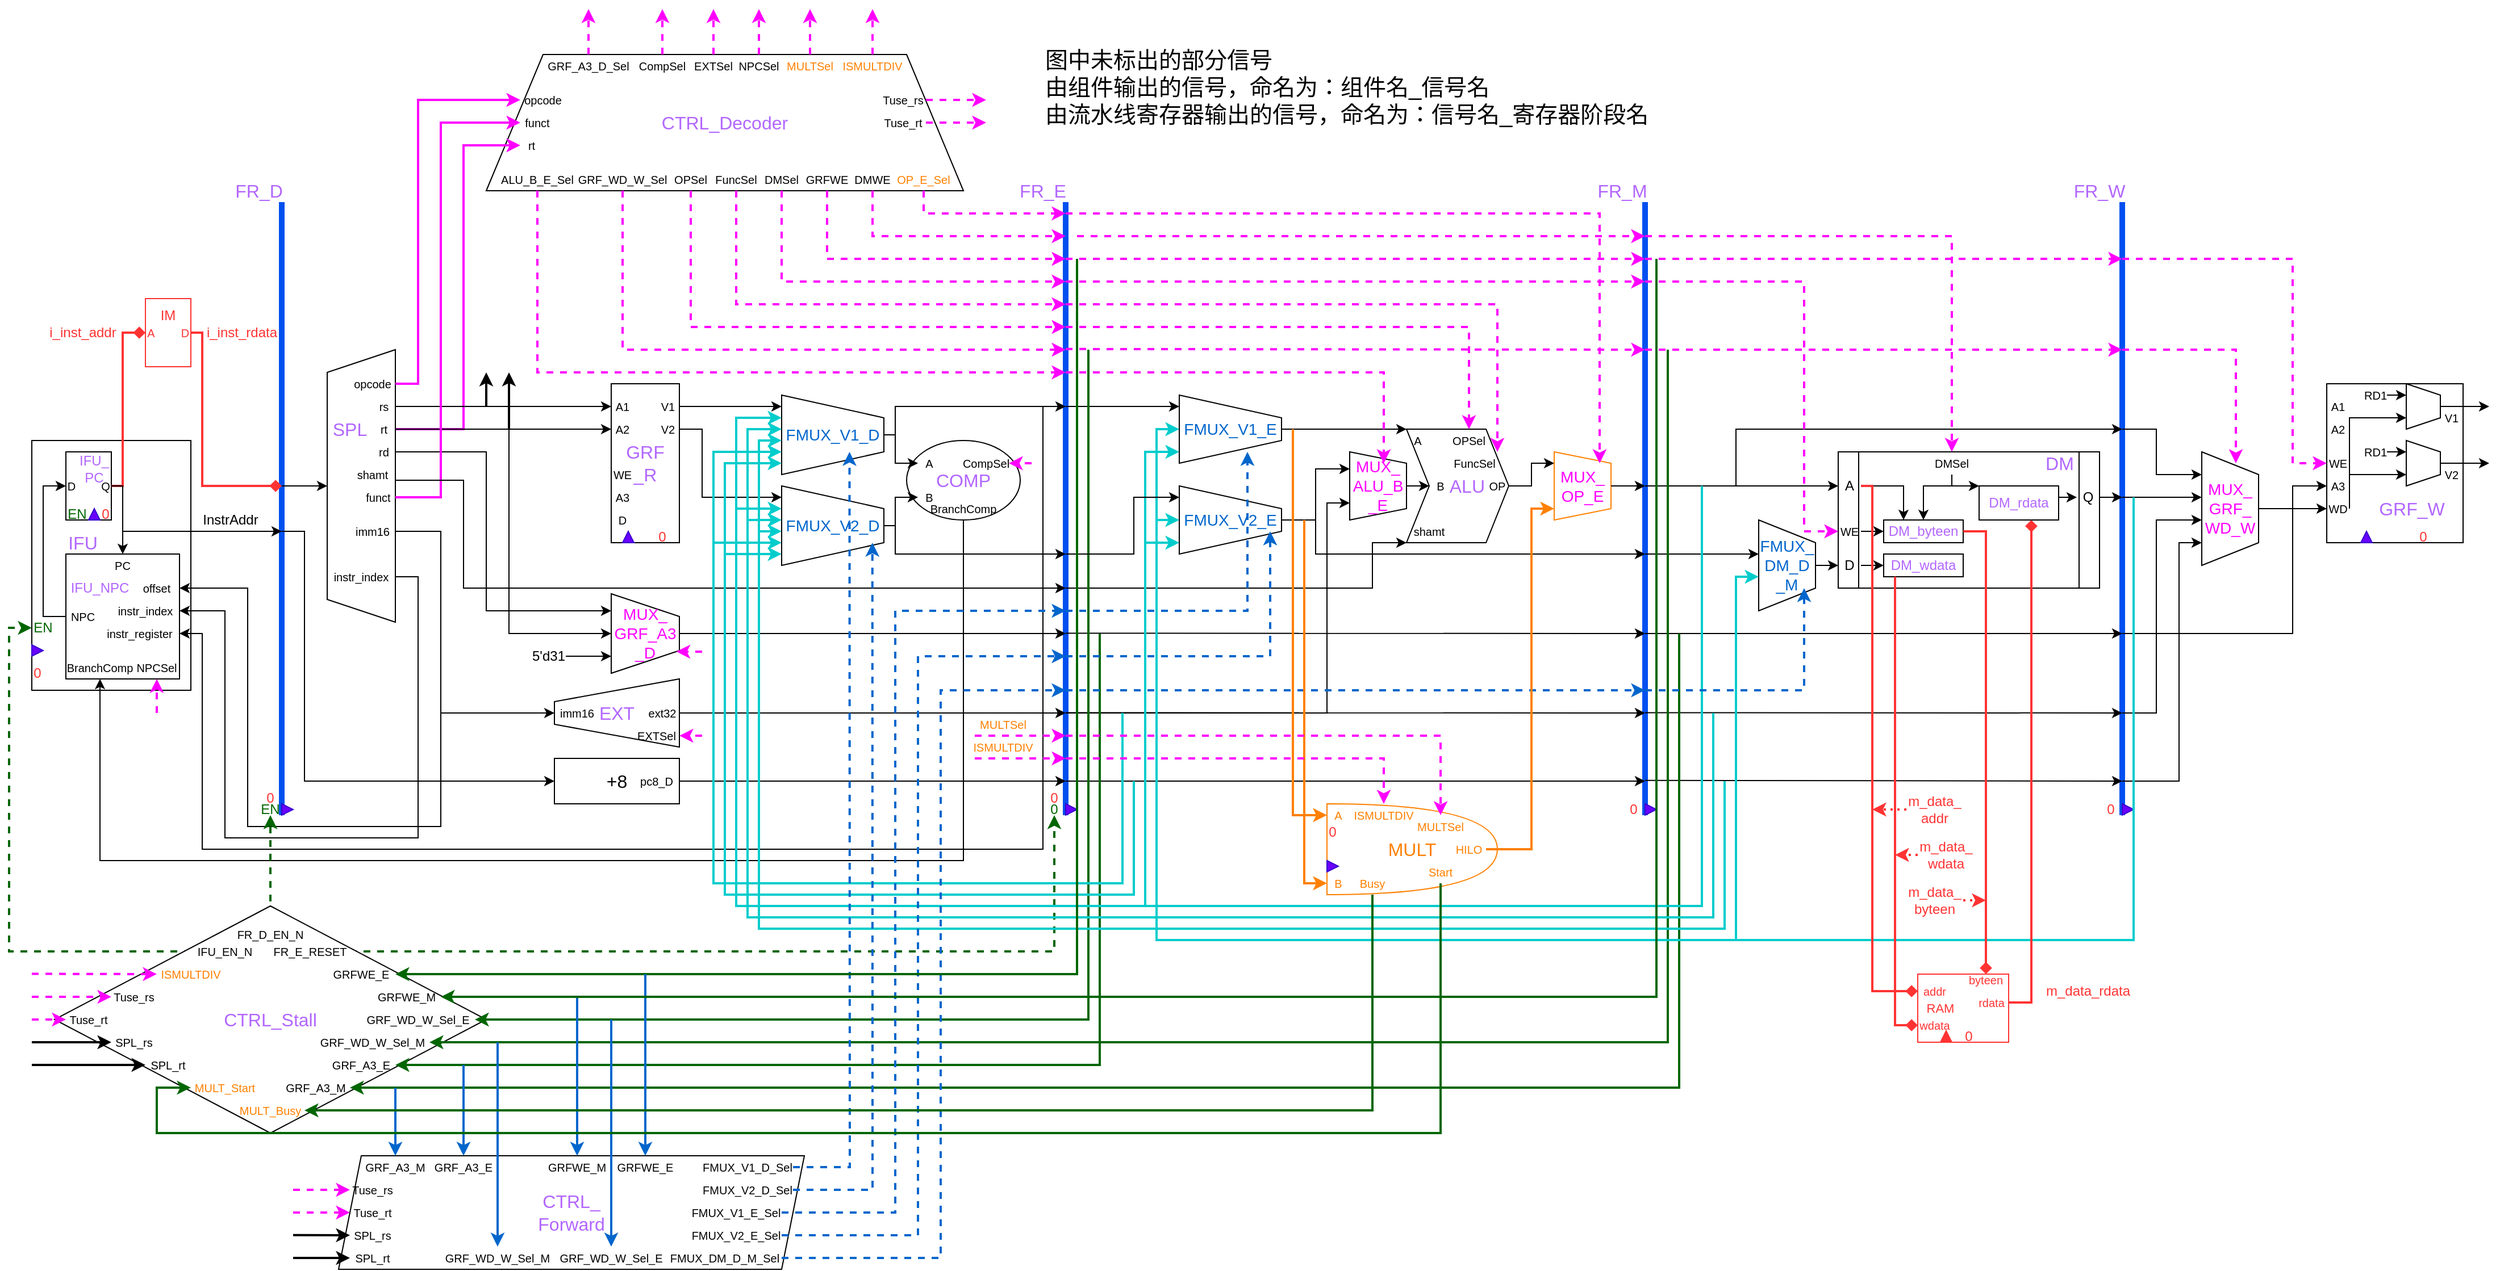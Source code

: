 <mxfile version="22.1.2" type="device">
  <diagram id="prtHgNgQTEPvFCAcTncT" name="Page-1">
    <mxGraphModel dx="221" dy="153" grid="1" gridSize="10" guides="1" tooltips="1" connect="1" arrows="1" fold="1" page="1" pageScale="1" pageWidth="1654" pageHeight="1169" math="0" shadow="0">
      <root>
        <mxCell id="0" />
        <mxCell id="1" parent="0" />
        <mxCell id="LJ8jeTjM3cDZCOLipH15-85" value="" style="shape=process;whiteSpace=wrap;html=1;backgroundOutline=1;size=0.08;" parent="1" vertex="1">
          <mxGeometry x="1630" y="420" width="230" height="120" as="geometry" />
        </mxCell>
        <mxCell id="LJ8jeTjM3cDZCOLipH15-86" value="&lt;font color=&quot;#b266ff&quot;&gt;DM_wdata&lt;/font&gt;" style="rounded=0;whiteSpace=wrap;html=1;" parent="1" vertex="1">
          <mxGeometry x="1670" y="510" width="70" height="20" as="geometry" />
        </mxCell>
        <mxCell id="LJ8jeTjM3cDZCOLipH15-66" value="&lt;font color=&quot;#ff00ff&quot; style=&quot;font-size: 14px;&quot;&gt;MUX_&lt;br&gt;OP_E&lt;/font&gt;" style="shape=trapezoid;perimeter=trapezoidPerimeter;whiteSpace=wrap;html=1;fixedSize=1;direction=south;size=10;strokeColor=#FF8000;" parent="1" vertex="1">
          <mxGeometry x="1380" y="420" width="50" height="60" as="geometry" />
        </mxCell>
        <mxCell id="LJ8jeTjM3cDZCOLipH15-41" value="&lt;font color=&quot;#ff8000&quot; style=&quot;font-size: 16px;&quot;&gt;MULT&lt;/font&gt;" style="shape=or;whiteSpace=wrap;html=1;strokeColor=#FF8000;" parent="1" vertex="1">
          <mxGeometry x="1180" y="730" width="150" height="80" as="geometry" />
        </mxCell>
        <mxCell id="LJ8jeTjM3cDZCOLipH15-37" value="&lt;font color=&quot;#ff00ff&quot; style=&quot;font-size: 14px;&quot;&gt;MUX_&lt;br&gt;ALU_B&lt;br&gt;_E&lt;/font&gt;" style="shape=trapezoid;perimeter=trapezoidPerimeter;whiteSpace=wrap;html=1;fixedSize=1;direction=south;size=10;" parent="1" vertex="1">
          <mxGeometry x="1200" y="420" width="50" height="60" as="geometry" />
        </mxCell>
        <mxCell id="LJ8jeTjM3cDZCOLipH15-33" value="&lt;font color=&quot;#b266ff&quot;&gt;DM_rdata&lt;br&gt;&lt;/font&gt;" style="rounded=0;whiteSpace=wrap;html=1;" parent="1" vertex="1">
          <mxGeometry x="1754" y="450" width="70" height="30" as="geometry" />
        </mxCell>
        <mxCell id="LJ8jeTjM3cDZCOLipH15-30" value="&lt;font color=&quot;#b266ff&quot;&gt;DM_byteen&lt;/font&gt;" style="rounded=0;whiteSpace=wrap;html=1;" parent="1" vertex="1">
          <mxGeometry x="1670" y="480" width="70" height="20" as="geometry" />
        </mxCell>
        <mxCell id="LJ8jeTjM3cDZCOLipH15-5" value="" style="rounded=0;whiteSpace=wrap;html=1;strokeColor=#FF3333;" parent="1" vertex="1">
          <mxGeometry x="1700" y="880" width="80" height="60" as="geometry" />
        </mxCell>
        <mxCell id="y1xQ33muBoSTJrlKvMSJ-46" value="&lt;font color=&quot;#b266ff&quot; style=&quot;font-size: 16px;&quot;&gt;CTRL_Decoder&lt;/font&gt;" style="shape=trapezoid;perimeter=trapezoidPerimeter;whiteSpace=wrap;html=1;fixedSize=1;size=50;" parent="1" vertex="1">
          <mxGeometry x="440" y="70" width="420" height="120" as="geometry" />
        </mxCell>
        <mxCell id="ER48WJ5dUgR68-UzpMZ_-28" value="&lt;font style=&quot;font-size: 16px;&quot;&gt;+8&lt;/font&gt;" style="rounded=0;whiteSpace=wrap;html=1;" parent="1" vertex="1">
          <mxGeometry x="500" y="690" width="110" height="40" as="geometry" />
        </mxCell>
        <mxCell id="ER48WJ5dUgR68-UzpMZ_-27" value="&lt;font color=&quot;#0066cc&quot; style=&quot;font-size: 14px;&quot;&gt;FMUX_&lt;br&gt;DM_D&lt;br&gt;_M&lt;/font&gt;" style="shape=trapezoid;perimeter=trapezoidPerimeter;whiteSpace=wrap;html=1;fixedSize=1;rounded=0;strokeColor=default;align=center;verticalAlign=middle;fontFamily=Helvetica;fontSize=12;fontColor=default;fillColor=default;direction=south;" parent="1" vertex="1">
          <mxGeometry x="1560" y="480" width="50" height="80" as="geometry" />
        </mxCell>
        <mxCell id="ER48WJ5dUgR68-UzpMZ_-25" value="&lt;font color=&quot;#0066cc&quot; style=&quot;font-size: 14px;&quot;&gt;FMUX_V1_D&lt;/font&gt;" style="shape=trapezoid;perimeter=trapezoidPerimeter;whiteSpace=wrap;html=1;fixedSize=1;rounded=0;strokeColor=default;align=center;verticalAlign=middle;fontFamily=Helvetica;fontSize=12;fontColor=default;fillColor=default;direction=south;" parent="1" vertex="1">
          <mxGeometry x="700" y="370" width="90" height="70" as="geometry" />
        </mxCell>
        <mxCell id="ER48WJ5dUgR68-UzpMZ_-18" value="&lt;font color=&quot;#b266ff&quot; style=&quot;font-size: 16px;&quot;&gt;&amp;nbsp; &amp;nbsp; ALU&lt;/font&gt;" style="shape=step;perimeter=stepPerimeter;whiteSpace=wrap;html=1;fixedSize=1;size=20;" parent="1" vertex="1">
          <mxGeometry x="1250" y="400" width="90" height="100" as="geometry" />
        </mxCell>
        <mxCell id="5TQuwyumRw6ZRlAPxjWT-94" value="" style="endArrow=none;html=1;rounded=0;jumpSize=6;strokeWidth=5;strokeColor=#0050ef;" parent="1" edge="1">
          <mxGeometry width="50" height="50" relative="1" as="geometry">
            <mxPoint x="1880" y="740" as="sourcePoint" />
            <mxPoint x="1880" y="200" as="targetPoint" />
          </mxGeometry>
        </mxCell>
        <mxCell id="5TQuwyumRw6ZRlAPxjWT-93" value="" style="endArrow=none;html=1;rounded=0;jumpSize=6;strokeWidth=5;strokeColor=#0050ef;" parent="1" edge="1">
          <mxGeometry width="50" height="50" relative="1" as="geometry">
            <mxPoint x="1460" y="740" as="sourcePoint" />
            <mxPoint x="1460" y="200" as="targetPoint" />
          </mxGeometry>
        </mxCell>
        <mxCell id="5TQuwyumRw6ZRlAPxjWT-92" value="" style="endArrow=none;html=1;rounded=0;jumpSize=6;strokeWidth=5;strokeColor=#0050ef;" parent="1" edge="1">
          <mxGeometry width="50" height="50" relative="1" as="geometry">
            <mxPoint x="950" y="740" as="sourcePoint" />
            <mxPoint x="950" y="200" as="targetPoint" />
          </mxGeometry>
        </mxCell>
        <mxCell id="y1xQ33muBoSTJrlKvMSJ-61" style="edgeStyle=orthogonalEdgeStyle;rounded=0;orthogonalLoop=1;jettySize=auto;html=1;fillColor=#1ba1e2;strokeColor=#FF00FF;exitX=1;exitY=0.5;exitDx=0;exitDy=0;entryX=0;entryY=0.5;entryDx=0;entryDy=0;endSize=6;strokeWidth=2;" parent="1" source="y1xQ33muBoSTJrlKvMSJ-53" target="5TQuwyumRw6ZRlAPxjWT-150" edge="1">
          <mxGeometry relative="1" as="geometry">
            <mxPoint x="465.0" y="140.0" as="targetPoint" />
            <Array as="points">
              <mxPoint x="420" y="400" />
              <mxPoint x="420" y="150" />
            </Array>
            <mxPoint x="420" y="420" as="sourcePoint" />
          </mxGeometry>
        </mxCell>
        <mxCell id="5TQuwyumRw6ZRlAPxjWT-97" value="" style="endArrow=none;html=1;rounded=0;jumpSize=6;strokeWidth=5;strokeColor=#0050ef;" parent="1" edge="1">
          <mxGeometry width="50" height="50" relative="1" as="geometry">
            <mxPoint x="260" y="740" as="sourcePoint" />
            <mxPoint x="260" y="200" as="targetPoint" />
          </mxGeometry>
        </mxCell>
        <mxCell id="y1xQ33muBoSTJrlKvMSJ-3" value="" style="rounded=0;whiteSpace=wrap;html=1;" parent="1" vertex="1">
          <mxGeometry x="40" y="410" width="140" height="220" as="geometry" />
        </mxCell>
        <mxCell id="y1xQ33muBoSTJrlKvMSJ-4" value="" style="rounded=0;whiteSpace=wrap;html=1;" parent="1" vertex="1">
          <mxGeometry x="70" y="420" width="40" height="60" as="geometry" />
        </mxCell>
        <mxCell id="y1xQ33muBoSTJrlKvMSJ-8" value="" style="rounded=0;whiteSpace=wrap;html=1;strokeColor=#FF3333;" parent="1" vertex="1">
          <mxGeometry x="140" y="285" width="40" height="60" as="geometry" />
        </mxCell>
        <mxCell id="y1xQ33muBoSTJrlKvMSJ-9" value="&lt;font style=&quot;font-size: 10px;&quot;&gt;A&lt;/font&gt;" style="text;html=1;strokeColor=none;fillColor=none;align=center;verticalAlign=middle;whiteSpace=wrap;rounded=0;fontColor=#FF3333;" parent="1" vertex="1">
          <mxGeometry x="140" y="305" width="10" height="20" as="geometry" />
        </mxCell>
        <mxCell id="y1xQ33muBoSTJrlKvMSJ-18" style="edgeStyle=orthogonalEdgeStyle;rounded=0;orthogonalLoop=1;jettySize=auto;html=1;exitX=1;exitY=0.5;exitDx=0;exitDy=0;strokeColor=#FF3333;strokeWidth=2;sourcePerimeterSpacing=0;endArrow=diamond;endFill=1;" parent="1" source="y1xQ33muBoSTJrlKvMSJ-11" edge="1">
          <mxGeometry relative="1" as="geometry">
            <mxPoint x="260" y="450" as="targetPoint" />
            <mxPoint x="150" y="315" as="sourcePoint" />
            <Array as="points">
              <mxPoint x="190" y="315" />
              <mxPoint x="190" y="450" />
            </Array>
          </mxGeometry>
        </mxCell>
        <mxCell id="y1xQ33muBoSTJrlKvMSJ-11" value="&lt;font style=&quot;font-size: 10px;&quot;&gt;D&lt;/font&gt;" style="text;html=1;strokeColor=none;fillColor=none;align=center;verticalAlign=middle;whiteSpace=wrap;rounded=0;fontColor=#FF3333;" parent="1" vertex="1">
          <mxGeometry x="170" y="305" width="10" height="20" as="geometry" />
        </mxCell>
        <mxCell id="y1xQ33muBoSTJrlKvMSJ-12" value="&lt;font style=&quot;font-size: 10px;&quot;&gt;D&lt;/font&gt;" style="text;html=1;strokeColor=none;fillColor=none;align=center;verticalAlign=middle;whiteSpace=wrap;rounded=0;" parent="1" vertex="1">
          <mxGeometry x="70" y="440" width="10" height="20" as="geometry" />
        </mxCell>
        <mxCell id="y1xQ33muBoSTJrlKvMSJ-19" style="edgeStyle=orthogonalEdgeStyle;rounded=0;orthogonalLoop=1;jettySize=auto;html=1;entryX=0;entryY=0.5;entryDx=0;entryDy=0;strokeColor=#FF3333;strokeWidth=2;sourcePerimeterSpacing=0;endArrow=diamond;endFill=1;" parent="1" source="y1xQ33muBoSTJrlKvMSJ-13" target="y1xQ33muBoSTJrlKvMSJ-9" edge="1">
          <mxGeometry relative="1" as="geometry">
            <mxPoint x="130" y="390" as="targetPoint" />
            <Array as="points">
              <mxPoint x="120" y="450" />
              <mxPoint x="120" y="315" />
            </Array>
          </mxGeometry>
        </mxCell>
        <mxCell id="y1xQ33muBoSTJrlKvMSJ-23" style="edgeStyle=orthogonalEdgeStyle;rounded=0;orthogonalLoop=1;jettySize=auto;html=1;exitX=1;exitY=0.5;exitDx=0;exitDy=0;entryX=0.5;entryY=0;entryDx=0;entryDy=0;" parent="1" source="y1xQ33muBoSTJrlKvMSJ-13" target="y1xQ33muBoSTJrlKvMSJ-24" edge="1">
          <mxGeometry relative="1" as="geometry">
            <mxPoint x="120" y="510" as="targetPoint" />
            <Array as="points">
              <mxPoint x="120" y="450" />
            </Array>
          </mxGeometry>
        </mxCell>
        <mxCell id="y1xQ33muBoSTJrlKvMSJ-13" value="&lt;font style=&quot;font-size: 10px;&quot;&gt;Q&lt;/font&gt;" style="text;html=1;strokeColor=none;fillColor=none;align=center;verticalAlign=middle;whiteSpace=wrap;rounded=0;" parent="1" vertex="1">
          <mxGeometry x="100" y="440" width="10" height="20" as="geometry" />
        </mxCell>
        <mxCell id="y1xQ33muBoSTJrlKvMSJ-15" value="" style="triangle;whiteSpace=wrap;html=1;direction=north;fillColor=#6a00ff;fontColor=#ffffff;strokeColor=#3700CC;" parent="1" vertex="1">
          <mxGeometry x="90" y="470" width="10" height="10" as="geometry" />
        </mxCell>
        <mxCell id="y1xQ33muBoSTJrlKvMSJ-21" value="" style="rounded=0;whiteSpace=wrap;html=1;" parent="1" vertex="1">
          <mxGeometry x="70" y="510" width="100" height="110" as="geometry" />
        </mxCell>
        <mxCell id="y1xQ33muBoSTJrlKvMSJ-24" value="&lt;font style=&quot;font-size: 10px;&quot;&gt;PC&lt;/font&gt;" style="text;html=1;strokeColor=none;fillColor=none;align=center;verticalAlign=middle;whiteSpace=wrap;rounded=0;" parent="1" vertex="1">
          <mxGeometry x="110" y="510" width="20" height="20" as="geometry" />
        </mxCell>
        <mxCell id="y1xQ33muBoSTJrlKvMSJ-25" value="&lt;font style=&quot;font-size: 10px;&quot;&gt;NPC&lt;br&gt;&lt;/font&gt;" style="text;html=1;strokeColor=none;fillColor=none;align=center;verticalAlign=middle;whiteSpace=wrap;rounded=0;" parent="1" vertex="1">
          <mxGeometry x="70" y="555" width="30" height="20" as="geometry" />
        </mxCell>
        <mxCell id="y1xQ33muBoSTJrlKvMSJ-27" value="&lt;font style=&quot;font-size: 12px;&quot; color=&quot;#b266ff&quot;&gt;IFU_NPC&lt;/font&gt;" style="text;html=1;strokeColor=none;fillColor=none;align=center;verticalAlign=middle;whiteSpace=wrap;rounded=0;" parent="1" vertex="1">
          <mxGeometry x="70" y="530" width="60" height="20" as="geometry" />
        </mxCell>
        <mxCell id="y1xQ33muBoSTJrlKvMSJ-28" value="&lt;font style=&quot;font-size: 10px;&quot;&gt;BranchComp&lt;/font&gt;" style="text;html=1;strokeColor=none;fillColor=none;align=center;verticalAlign=middle;whiteSpace=wrap;rounded=0;" parent="1" vertex="1">
          <mxGeometry x="70" y="600" width="60" height="20" as="geometry" />
        </mxCell>
        <mxCell id="y1xQ33muBoSTJrlKvMSJ-29" value="" style="endArrow=classic;html=1;rounded=0;exitX=1;exitY=0.5;exitDx=0;exitDy=0;" parent="1" source="y1xQ33muBoSTJrlKvMSJ-13" edge="1">
          <mxGeometry width="50" height="50" relative="1" as="geometry">
            <mxPoint x="105" y="460" as="sourcePoint" />
            <mxPoint x="260" y="490" as="targetPoint" />
            <Array as="points">
              <mxPoint x="120" y="450" />
              <mxPoint x="120" y="490" />
            </Array>
          </mxGeometry>
        </mxCell>
        <mxCell id="y1xQ33muBoSTJrlKvMSJ-31" value="&lt;font style=&quot;font-size: 10px;&quot;&gt;offset&lt;br&gt;&lt;/font&gt;" style="text;html=1;strokeColor=none;fillColor=none;align=center;verticalAlign=middle;whiteSpace=wrap;rounded=0;" parent="1" vertex="1">
          <mxGeometry x="130" y="530" width="40" height="20" as="geometry" />
        </mxCell>
        <mxCell id="y1xQ33muBoSTJrlKvMSJ-32" value="&lt;font style=&quot;font-size: 10px;&quot;&gt;instr_index&lt;br&gt;&lt;/font&gt;" style="text;html=1;strokeColor=none;fillColor=none;align=center;verticalAlign=middle;whiteSpace=wrap;rounded=0;" parent="1" vertex="1">
          <mxGeometry x="110" y="550" width="60" height="20" as="geometry" />
        </mxCell>
        <mxCell id="y1xQ33muBoSTJrlKvMSJ-33" value="&lt;font style=&quot;font-size: 10px;&quot;&gt;instr_register&lt;br&gt;&lt;/font&gt;" style="text;html=1;strokeColor=none;fillColor=none;align=center;verticalAlign=middle;whiteSpace=wrap;rounded=0;" parent="1" vertex="1">
          <mxGeometry x="100" y="570" width="70" height="20" as="geometry" />
        </mxCell>
        <mxCell id="y1xQ33muBoSTJrlKvMSJ-34" value="&lt;font style=&quot;font-size: 16px;&quot; color=&quot;#b266ff&quot;&gt;IFU&lt;/font&gt;" style="text;html=1;strokeColor=none;fillColor=none;align=center;verticalAlign=middle;whiteSpace=wrap;rounded=0;" parent="1" vertex="1">
          <mxGeometry x="70" y="490" width="30" height="20" as="geometry" />
        </mxCell>
        <mxCell id="y1xQ33muBoSTJrlKvMSJ-35" value="&lt;font color=&quot;#b266ff&quot;&gt;IFU_&lt;br&gt;PC&lt;/font&gt;" style="text;html=1;strokeColor=none;fillColor=none;align=center;verticalAlign=middle;whiteSpace=wrap;rounded=0;" parent="1" vertex="1">
          <mxGeometry x="80" y="420" width="30" height="30" as="geometry" />
        </mxCell>
        <mxCell id="y1xQ33muBoSTJrlKvMSJ-36" value="&lt;font style=&quot;font-size: 12px;&quot;&gt;IM&lt;/font&gt;" style="text;html=1;strokeColor=none;fillColor=none;align=center;verticalAlign=middle;whiteSpace=wrap;rounded=0;fontColor=#FF3333;" parent="1" vertex="1">
          <mxGeometry x="150" y="285" width="20" height="30" as="geometry" />
        </mxCell>
        <mxCell id="y1xQ33muBoSTJrlKvMSJ-39" value="InstrAddr" style="text;html=1;strokeColor=none;fillColor=none;align=center;verticalAlign=middle;whiteSpace=wrap;rounded=0;" parent="1" vertex="1">
          <mxGeometry x="190" y="470" width="50" height="20" as="geometry" />
        </mxCell>
        <mxCell id="y1xQ33muBoSTJrlKvMSJ-40" value="&lt;font style=&quot;font-size: 10px;&quot;&gt;NPCSel&lt;/font&gt;" style="text;html=1;strokeColor=none;fillColor=none;align=center;verticalAlign=middle;whiteSpace=wrap;rounded=0;" parent="1" vertex="1">
          <mxGeometry x="130" y="600" width="40" height="20" as="geometry" />
        </mxCell>
        <mxCell id="y1xQ33muBoSTJrlKvMSJ-43" value="&lt;font style=&quot;font-size: 16px;&quot; color=&quot;#b266ff&quot;&gt;FR_D&lt;br&gt;&lt;/font&gt;" style="text;html=1;strokeColor=none;fillColor=none;align=center;verticalAlign=middle;whiteSpace=wrap;rounded=0;" parent="1" vertex="1">
          <mxGeometry x="220" y="180" width="40" height="20" as="geometry" />
        </mxCell>
        <mxCell id="y1xQ33muBoSTJrlKvMSJ-44" value="" style="triangle;whiteSpace=wrap;html=1;direction=east;fillColor=#6a00ff;fontColor=#ffffff;strokeColor=#3700CC;" parent="1" vertex="1">
          <mxGeometry x="260" y="730" width="10" height="10" as="geometry" />
        </mxCell>
        <mxCell id="y1xQ33muBoSTJrlKvMSJ-45" value="&lt;font color=&quot;#b266ff&quot; style=&quot;font-size: 16px;&quot;&gt;GRF&lt;br&gt;_R&lt;/font&gt;" style="rounded=0;whiteSpace=wrap;html=1;" parent="1" vertex="1">
          <mxGeometry x="550" y="360" width="60" height="140" as="geometry" />
        </mxCell>
        <mxCell id="y1xQ33muBoSTJrlKvMSJ-47" value="" style="shape=trapezoid;perimeter=trapezoidPerimeter;whiteSpace=wrap;html=1;fixedSize=1;direction=north;" parent="1" vertex="1">
          <mxGeometry x="300" y="330" width="60" height="240" as="geometry" />
        </mxCell>
        <mxCell id="y1xQ33muBoSTJrlKvMSJ-60" style="edgeStyle=orthogonalEdgeStyle;rounded=0;orthogonalLoop=1;jettySize=auto;html=1;fillColor=#1ba1e2;strokeColor=#FF00FF;exitX=1;exitY=0.5;exitDx=0;exitDy=0;entryX=0;entryY=0.5;entryDx=0;entryDy=0;strokeWidth=2;" parent="1" source="y1xQ33muBoSTJrlKvMSJ-51" target="5TQuwyumRw6ZRlAPxjWT-104" edge="1">
          <mxGeometry relative="1" as="geometry">
            <mxPoint x="460" y="110" as="targetPoint" />
            <Array as="points">
              <mxPoint x="380" y="360" />
              <mxPoint x="380" y="110" />
            </Array>
            <mxPoint x="370" y="360" as="sourcePoint" />
          </mxGeometry>
        </mxCell>
        <mxCell id="y1xQ33muBoSTJrlKvMSJ-51" value="&lt;font style=&quot;font-size: 10px;&quot;&gt;opcode&lt;/font&gt;" style="text;html=1;strokeColor=none;fillColor=none;align=center;verticalAlign=middle;whiteSpace=wrap;rounded=0;" parent="1" vertex="1">
          <mxGeometry x="320" y="350" width="40" height="20" as="geometry" />
        </mxCell>
        <mxCell id="y1xQ33muBoSTJrlKvMSJ-74" style="edgeStyle=orthogonalEdgeStyle;rounded=0;orthogonalLoop=1;jettySize=auto;html=1;entryX=0;entryY=0.5;entryDx=0;entryDy=0;exitX=1;exitY=0.5;exitDx=0;exitDy=0;" parent="1" source="y1xQ33muBoSTJrlKvMSJ-52" target="y1xQ33muBoSTJrlKvMSJ-65" edge="1">
          <mxGeometry relative="1" as="geometry" />
        </mxCell>
        <mxCell id="y1xQ33muBoSTJrlKvMSJ-52" value="&lt;font style=&quot;font-size: 10px;&quot;&gt;rs&lt;/font&gt;" style="text;html=1;strokeColor=none;fillColor=none;align=center;verticalAlign=middle;whiteSpace=wrap;rounded=0;" parent="1" vertex="1">
          <mxGeometry x="340" y="370" width="20" height="20" as="geometry" />
        </mxCell>
        <mxCell id="y1xQ33muBoSTJrlKvMSJ-73" style="edgeStyle=orthogonalEdgeStyle;rounded=0;orthogonalLoop=1;jettySize=auto;html=1;exitX=1;exitY=0.5;exitDx=0;exitDy=0;entryX=0;entryY=0.5;entryDx=0;entryDy=0;" parent="1" source="y1xQ33muBoSTJrlKvMSJ-53" target="y1xQ33muBoSTJrlKvMSJ-66" edge="1">
          <mxGeometry relative="1" as="geometry">
            <Array as="points">
              <mxPoint x="470" y="400" />
              <mxPoint x="470" y="400" />
            </Array>
          </mxGeometry>
        </mxCell>
        <mxCell id="y1xQ33muBoSTJrlKvMSJ-81" style="edgeStyle=orthogonalEdgeStyle;rounded=0;orthogonalLoop=1;jettySize=auto;html=1;exitX=1;exitY=0.5;exitDx=0;exitDy=0;" parent="1" source="y1xQ33muBoSTJrlKvMSJ-53" edge="1">
          <mxGeometry relative="1" as="geometry">
            <mxPoint x="550" y="580" as="targetPoint" />
            <Array as="points">
              <mxPoint x="460" y="400" />
              <mxPoint x="460" y="580" />
            </Array>
          </mxGeometry>
        </mxCell>
        <mxCell id="y1xQ33muBoSTJrlKvMSJ-53" value="&lt;font style=&quot;font-size: 10px;&quot;&gt;rt&lt;/font&gt;" style="text;html=1;strokeColor=none;fillColor=none;align=center;verticalAlign=middle;whiteSpace=wrap;rounded=0;" parent="1" vertex="1">
          <mxGeometry x="340" y="390" width="20" height="20" as="geometry" />
        </mxCell>
        <mxCell id="y1xQ33muBoSTJrlKvMSJ-79" style="edgeStyle=orthogonalEdgeStyle;rounded=0;orthogonalLoop=1;jettySize=auto;html=1;exitX=1;exitY=0.5;exitDx=0;exitDy=0;" parent="1" source="y1xQ33muBoSTJrlKvMSJ-55" edge="1">
          <mxGeometry relative="1" as="geometry">
            <mxPoint x="550" y="560" as="targetPoint" />
            <Array as="points">
              <mxPoint x="440" y="420" />
              <mxPoint x="440" y="560" />
            </Array>
          </mxGeometry>
        </mxCell>
        <mxCell id="y1xQ33muBoSTJrlKvMSJ-55" value="&lt;font style=&quot;font-size: 10px;&quot;&gt;rd&lt;/font&gt;" style="text;html=1;strokeColor=none;fillColor=none;align=center;verticalAlign=middle;whiteSpace=wrap;rounded=0;" parent="1" vertex="1">
          <mxGeometry x="340" y="410" width="20" height="20" as="geometry" />
        </mxCell>
        <mxCell id="y1xQ33muBoSTJrlKvMSJ-62" style="edgeStyle=orthogonalEdgeStyle;rounded=0;orthogonalLoop=1;jettySize=auto;html=1;fillColor=#1ba1e2;strokeColor=#FF00FF;exitX=1;exitY=0.5;exitDx=0;exitDy=0;entryX=0;entryY=0.5;entryDx=0;entryDy=0;strokeWidth=2;" parent="1" source="y1xQ33muBoSTJrlKvMSJ-57" target="5TQuwyumRw6ZRlAPxjWT-103" edge="1">
          <mxGeometry relative="1" as="geometry">
            <mxPoint x="440" y="229.94" as="targetPoint" />
            <mxPoint x="380" y="460" as="sourcePoint" />
            <Array as="points">
              <mxPoint x="400" y="460" />
              <mxPoint x="400" y="130" />
            </Array>
          </mxGeometry>
        </mxCell>
        <mxCell id="y1xQ33muBoSTJrlKvMSJ-91" style="edgeStyle=orthogonalEdgeStyle;rounded=0;orthogonalLoop=1;jettySize=auto;html=1;exitX=1;exitY=0.5;exitDx=0;exitDy=0;" parent="1" edge="1">
          <mxGeometry relative="1" as="geometry">
            <mxPoint x="950" y="540" as="targetPoint" />
            <mxPoint x="360" y="445" as="sourcePoint" />
            <Array as="points">
              <mxPoint x="420" y="445" />
              <mxPoint x="420" y="540" />
              <mxPoint x="950" y="540" />
            </Array>
          </mxGeometry>
        </mxCell>
        <mxCell id="y1xQ33muBoSTJrlKvMSJ-56" value="&lt;font style=&quot;font-size: 10px;&quot;&gt;shamt&lt;/font&gt;" style="text;html=1;strokeColor=none;fillColor=none;align=center;verticalAlign=middle;whiteSpace=wrap;rounded=0;" parent="1" vertex="1">
          <mxGeometry x="320" y="430" width="40" height="20" as="geometry" />
        </mxCell>
        <mxCell id="y1xQ33muBoSTJrlKvMSJ-57" value="&lt;font style=&quot;font-size: 10px;&quot;&gt;funct&lt;br&gt;&lt;/font&gt;" style="text;html=1;strokeColor=none;fillColor=none;align=center;verticalAlign=middle;whiteSpace=wrap;rounded=0;" parent="1" vertex="1">
          <mxGeometry x="330" y="450" width="30" height="20" as="geometry" />
        </mxCell>
        <mxCell id="y1xQ33muBoSTJrlKvMSJ-70" style="edgeStyle=orthogonalEdgeStyle;rounded=0;orthogonalLoop=1;jettySize=auto;html=1;entryX=1;entryY=0.5;entryDx=0;entryDy=0;" parent="1" source="y1xQ33muBoSTJrlKvMSJ-58" target="y1xQ33muBoSTJrlKvMSJ-31" edge="1">
          <mxGeometry relative="1" as="geometry">
            <mxPoint x="150" y="680" as="targetPoint" />
            <Array as="points">
              <mxPoint x="400" y="490" />
              <mxPoint x="400" y="750" />
              <mxPoint x="230" y="750" />
              <mxPoint x="230" y="540" />
            </Array>
          </mxGeometry>
        </mxCell>
        <mxCell id="y1xQ33muBoSTJrlKvMSJ-85" style="edgeStyle=orthogonalEdgeStyle;rounded=0;orthogonalLoop=1;jettySize=auto;html=1;entryX=0;entryY=0.5;entryDx=0;entryDy=0;" parent="1" source="y1xQ33muBoSTJrlKvMSJ-58" target="y1xQ33muBoSTJrlKvMSJ-122" edge="1">
          <mxGeometry relative="1" as="geometry">
            <mxPoint x="470" y="640" as="targetPoint" />
            <Array as="points">
              <mxPoint x="400" y="490" />
              <mxPoint x="400" y="650" />
            </Array>
          </mxGeometry>
        </mxCell>
        <mxCell id="y1xQ33muBoSTJrlKvMSJ-58" value="&lt;font style=&quot;font-size: 10px;&quot;&gt;imm16&lt;br&gt;&lt;/font&gt;" style="text;html=1;strokeColor=none;fillColor=none;align=center;verticalAlign=middle;whiteSpace=wrap;rounded=0;" parent="1" vertex="1">
          <mxGeometry x="320" y="480" width="40" height="20" as="geometry" />
        </mxCell>
        <mxCell id="y1xQ33muBoSTJrlKvMSJ-68" style="edgeStyle=orthogonalEdgeStyle;rounded=0;orthogonalLoop=1;jettySize=auto;html=1;entryX=1;entryY=0.5;entryDx=0;entryDy=0;exitX=1;exitY=0.5;exitDx=0;exitDy=0;" parent="1" source="y1xQ33muBoSTJrlKvMSJ-59" target="y1xQ33muBoSTJrlKvMSJ-32" edge="1">
          <mxGeometry relative="1" as="geometry">
            <mxPoint x="160" y="560" as="targetPoint" />
            <mxPoint x="350" y="530" as="sourcePoint" />
            <Array as="points">
              <mxPoint x="380" y="530" />
              <mxPoint x="380" y="760" />
              <mxPoint x="210" y="760" />
              <mxPoint x="210" y="560" />
            </Array>
          </mxGeometry>
        </mxCell>
        <mxCell id="y1xQ33muBoSTJrlKvMSJ-59" value="&lt;font style=&quot;font-size: 10px;&quot;&gt;instr_index&lt;br&gt;&lt;/font&gt;" style="text;html=1;strokeColor=none;fillColor=none;align=center;verticalAlign=middle;whiteSpace=wrap;rounded=0;" parent="1" vertex="1">
          <mxGeometry x="300" y="520" width="60" height="20" as="geometry" />
        </mxCell>
        <mxCell id="y1xQ33muBoSTJrlKvMSJ-65" value="&lt;font style=&quot;font-size: 10px;&quot;&gt;A1&lt;/font&gt;" style="text;html=1;strokeColor=none;fillColor=none;align=center;verticalAlign=middle;whiteSpace=wrap;rounded=0;" parent="1" vertex="1">
          <mxGeometry x="550" y="370" width="20" height="20" as="geometry" />
        </mxCell>
        <mxCell id="y1xQ33muBoSTJrlKvMSJ-66" value="&lt;font style=&quot;font-size: 10px;&quot;&gt;A2&lt;/font&gt;" style="text;html=1;strokeColor=none;fillColor=none;align=center;verticalAlign=middle;whiteSpace=wrap;rounded=0;" parent="1" vertex="1">
          <mxGeometry x="550" y="390" width="20" height="20" as="geometry" />
        </mxCell>
        <mxCell id="y1xQ33muBoSTJrlKvMSJ-77" style="edgeStyle=orthogonalEdgeStyle;rounded=0;orthogonalLoop=1;jettySize=auto;html=1;exitX=1;exitY=0.5;exitDx=0;exitDy=0;" parent="1" source="y1xQ33muBoSTJrlKvMSJ-75" edge="1">
          <mxGeometry relative="1" as="geometry">
            <mxPoint x="700" y="380" as="targetPoint" />
            <mxPoint x="639.99" y="370" as="sourcePoint" />
          </mxGeometry>
        </mxCell>
        <mxCell id="y1xQ33muBoSTJrlKvMSJ-75" value="&lt;font style=&quot;font-size: 10px;&quot;&gt;V1&lt;/font&gt;" style="text;html=1;strokeColor=none;fillColor=none;align=center;verticalAlign=middle;whiteSpace=wrap;rounded=0;" parent="1" vertex="1">
          <mxGeometry x="590" y="370" width="20" height="20" as="geometry" />
        </mxCell>
        <mxCell id="y1xQ33muBoSTJrlKvMSJ-78" style="edgeStyle=orthogonalEdgeStyle;rounded=0;orthogonalLoop=1;jettySize=auto;html=1;exitX=1;exitY=0.5;exitDx=0;exitDy=0;" parent="1" source="y1xQ33muBoSTJrlKvMSJ-76" edge="1">
          <mxGeometry relative="1" as="geometry">
            <mxPoint x="700" y="460" as="targetPoint" />
            <Array as="points">
              <mxPoint x="630" y="400" />
              <mxPoint x="630" y="460" />
            </Array>
          </mxGeometry>
        </mxCell>
        <mxCell id="y1xQ33muBoSTJrlKvMSJ-76" value="&lt;font style=&quot;font-size: 10px;&quot;&gt;V2&lt;/font&gt;" style="text;html=1;strokeColor=none;fillColor=none;align=center;verticalAlign=middle;whiteSpace=wrap;rounded=0;" parent="1" vertex="1">
          <mxGeometry x="590" y="390" width="20" height="20" as="geometry" />
        </mxCell>
        <mxCell id="y1xQ33muBoSTJrlKvMSJ-101" style="edgeStyle=orthogonalEdgeStyle;rounded=0;orthogonalLoop=1;jettySize=auto;html=1;exitX=0.5;exitY=0;exitDx=0;exitDy=0;" parent="1" source="y1xQ33muBoSTJrlKvMSJ-82" edge="1">
          <mxGeometry relative="1" as="geometry">
            <mxPoint x="950" y="580" as="targetPoint" />
            <mxPoint x="620" y="550" as="sourcePoint" />
            <Array as="points">
              <mxPoint x="850" y="580" />
            </Array>
          </mxGeometry>
        </mxCell>
        <mxCell id="y1xQ33muBoSTJrlKvMSJ-82" value="&lt;font color=&quot;#ff00ff&quot; style=&quot;font-size: 14px;&quot;&gt;MUX_&lt;br&gt;GRF_A3&lt;br&gt;_D&lt;/font&gt;" style="shape=trapezoid;perimeter=trapezoidPerimeter;whiteSpace=wrap;html=1;fixedSize=1;direction=south;" parent="1" vertex="1">
          <mxGeometry x="550" y="545" width="60" height="70" as="geometry" />
        </mxCell>
        <mxCell id="y1xQ33muBoSTJrlKvMSJ-83" value="&lt;font style=&quot;font-size: 12px;&quot;&gt;5&#39;d31&lt;/font&gt;" style="text;html=1;strokeColor=none;fillColor=none;align=center;verticalAlign=middle;whiteSpace=wrap;rounded=0;" parent="1" vertex="1">
          <mxGeometry x="480" y="590" width="30" height="20" as="geometry" />
        </mxCell>
        <mxCell id="y1xQ33muBoSTJrlKvMSJ-84" style="edgeStyle=orthogonalEdgeStyle;rounded=0;orthogonalLoop=1;jettySize=auto;html=1;exitX=1;exitY=0.5;exitDx=0;exitDy=0;" parent="1" source="y1xQ33muBoSTJrlKvMSJ-83" edge="1">
          <mxGeometry relative="1" as="geometry">
            <mxPoint x="490" y="607.41" as="sourcePoint" />
            <mxPoint x="550" y="600" as="targetPoint" />
            <Array as="points">
              <mxPoint x="540" y="600" />
              <mxPoint x="540" y="600" />
            </Array>
          </mxGeometry>
        </mxCell>
        <mxCell id="y1xQ33muBoSTJrlKvMSJ-86" value="&lt;font color=&quot;#b266ff&quot; style=&quot;font-size: 16px;&quot;&gt;EXT&lt;/font&gt;" style="shape=trapezoid;perimeter=trapezoidPerimeter;whiteSpace=wrap;html=1;fixedSize=1;direction=north;" parent="1" vertex="1">
          <mxGeometry x="500" y="620" width="110" height="60" as="geometry" />
        </mxCell>
        <mxCell id="y1xQ33muBoSTJrlKvMSJ-92" value="" style="triangle;whiteSpace=wrap;html=1;direction=north;fillColor=#6a00ff;fontColor=#ffffff;strokeColor=#3700CC;" parent="1" vertex="1">
          <mxGeometry x="560" y="490" width="10" height="10" as="geometry" />
        </mxCell>
        <mxCell id="y1xQ33muBoSTJrlKvMSJ-16" value="&lt;font color=&quot;#ff3333&quot; style=&quot;font-size: 12px;&quot;&gt;0&lt;/font&gt;" style="text;html=1;strokeColor=none;fillColor=none;align=center;verticalAlign=middle;whiteSpace=wrap;rounded=0;fontColor=#00CC00;" parent="1" vertex="1">
          <mxGeometry x="590" y="490" width="10" height="10" as="geometry" />
        </mxCell>
        <mxCell id="y1xQ33muBoSTJrlKvMSJ-109" style="edgeStyle=orthogonalEdgeStyle;rounded=0;orthogonalLoop=1;jettySize=auto;html=1;exitX=0.5;exitY=1;exitDx=0;exitDy=0;entryX=0.5;entryY=1;entryDx=0;entryDy=0;" parent="1" source="y1xQ33muBoSTJrlKvMSJ-107" target="y1xQ33muBoSTJrlKvMSJ-28" edge="1">
          <mxGeometry relative="1" as="geometry">
            <mxPoint x="50" y="770" as="targetPoint" />
            <Array as="points">
              <mxPoint x="860" y="780" />
              <mxPoint x="100" y="780" />
            </Array>
          </mxGeometry>
        </mxCell>
        <mxCell id="y1xQ33muBoSTJrlKvMSJ-93" value="&lt;font style=&quot;font-size: 16px;&quot; color=&quot;#b266ff&quot;&gt;COMP&lt;/font&gt;" style="ellipse;whiteSpace=wrap;html=1;" parent="1" vertex="1">
          <mxGeometry x="810" y="410" width="100" height="70" as="geometry" />
        </mxCell>
        <mxCell id="y1xQ33muBoSTJrlKvMSJ-98" value="" style="endArrow=classic;html=1;rounded=0;entryX=0;entryY=0.5;entryDx=0;entryDy=0;" parent="1" target="ER48WJ5dUgR68-UzpMZ_-28" edge="1">
          <mxGeometry width="50" height="50" relative="1" as="geometry">
            <mxPoint x="260" y="490" as="sourcePoint" />
            <mxPoint x="490" y="700" as="targetPoint" />
            <Array as="points">
              <mxPoint x="280" y="490" />
              <mxPoint x="280" y="710" />
            </Array>
          </mxGeometry>
        </mxCell>
        <mxCell id="y1xQ33muBoSTJrlKvMSJ-104" value="&lt;font style=&quot;font-size: 10px;&quot;&gt;A&lt;/font&gt;" style="text;html=1;strokeColor=none;fillColor=none;align=center;verticalAlign=middle;whiteSpace=wrap;rounded=0;" parent="1" vertex="1">
          <mxGeometry x="820" y="420" width="20" height="20" as="geometry" />
        </mxCell>
        <mxCell id="y1xQ33muBoSTJrlKvMSJ-105" value="&lt;font style=&quot;font-size: 10px;&quot;&gt;B&lt;/font&gt;" style="text;html=1;strokeColor=none;fillColor=none;align=center;verticalAlign=middle;whiteSpace=wrap;rounded=0;" parent="1" vertex="1">
          <mxGeometry x="820" y="450" width="20" height="20" as="geometry" />
        </mxCell>
        <mxCell id="y1xQ33muBoSTJrlKvMSJ-106" value="&lt;font style=&quot;font-size: 20px;&quot;&gt;图中未标出的部分信号&lt;br&gt;由组件输出的信号，命名为：组件名_信号名&lt;br&gt;由流水线寄存器输出的信号，命名为：信号名_寄存器阶段名&lt;/font&gt;" style="text;html=1;strokeColor=none;fillColor=none;align=left;verticalAlign=middle;whiteSpace=wrap;rounded=0;" parent="1" vertex="1">
          <mxGeometry x="930" y="55" width="540" height="85" as="geometry" />
        </mxCell>
        <mxCell id="y1xQ33muBoSTJrlKvMSJ-107" value="&lt;font style=&quot;font-size: 10px;&quot;&gt;BranchComp&lt;/font&gt;" style="text;html=1;strokeColor=none;fillColor=none;align=center;verticalAlign=middle;whiteSpace=wrap;rounded=0;" parent="1" vertex="1">
          <mxGeometry x="830" y="460" width="60" height="20" as="geometry" />
        </mxCell>
        <mxCell id="y1xQ33muBoSTJrlKvMSJ-113" style="edgeStyle=orthogonalEdgeStyle;rounded=0;orthogonalLoop=1;jettySize=auto;html=1;exitX=1;exitY=0.5;exitDx=0;exitDy=0;" parent="1" source="ER48WJ5dUgR68-UzpMZ_-29" edge="1">
          <mxGeometry relative="1" as="geometry">
            <mxPoint x="950" y="710" as="targetPoint" />
            <Array as="points" />
            <mxPoint x="620" y="720" as="sourcePoint" />
          </mxGeometry>
        </mxCell>
        <mxCell id="y1xQ33muBoSTJrlKvMSJ-115" value="" style="triangle;whiteSpace=wrap;html=1;direction=east;fillColor=#6a00ff;fontColor=#ffffff;strokeColor=#3700CC;" parent="1" vertex="1">
          <mxGeometry x="950" y="730" width="10" height="10" as="geometry" />
        </mxCell>
        <mxCell id="y1xQ33muBoSTJrlKvMSJ-116" value="&lt;font style=&quot;font-size: 16px;&quot; color=&quot;#b266ff&quot;&gt;FR_E&lt;br&gt;&lt;/font&gt;" style="text;html=1;strokeColor=none;fillColor=none;align=center;verticalAlign=middle;whiteSpace=wrap;rounded=0;" parent="1" vertex="1">
          <mxGeometry x="910" y="180" width="40" height="20" as="geometry" />
        </mxCell>
        <mxCell id="y1xQ33muBoSTJrlKvMSJ-117" value="" style="endArrow=classic;html=1;rounded=0;" parent="1" edge="1">
          <mxGeometry width="50" height="50" relative="1" as="geometry">
            <mxPoint x="950" y="380" as="sourcePoint" />
            <mxPoint x="1050" y="380" as="targetPoint" />
          </mxGeometry>
        </mxCell>
        <mxCell id="y1xQ33muBoSTJrlKvMSJ-119" value="" style="endArrow=classic;html=1;rounded=0;" parent="1" edge="1">
          <mxGeometry width="50" height="50" relative="1" as="geometry">
            <mxPoint x="950" y="650" as="sourcePoint" />
            <mxPoint x="1200" y="465" as="targetPoint" />
            <Array as="points">
              <mxPoint x="1180" y="650" />
              <mxPoint x="1180" y="465" />
            </Array>
          </mxGeometry>
        </mxCell>
        <mxCell id="5TQuwyumRw6ZRlAPxjWT-202" style="edgeStyle=orthogonalEdgeStyle;rounded=0;orthogonalLoop=1;jettySize=auto;html=1;fontFamily=Helvetica;fontSize=12;fontColor=default;entryX=0;entryY=0.5;entryDx=0;entryDy=0;" parent="1" target="ER48WJ5dUgR68-UzpMZ_-22" edge="1">
          <mxGeometry relative="1" as="geometry">
            <mxPoint x="1270" y="450" as="targetPoint" />
            <mxPoint x="1250" y="450" as="sourcePoint" />
          </mxGeometry>
        </mxCell>
        <mxCell id="y1xQ33muBoSTJrlKvMSJ-122" value="&lt;font style=&quot;font-size: 10px;&quot;&gt;imm16&lt;br&gt;&lt;/font&gt;" style="text;html=1;strokeColor=none;fillColor=none;align=center;verticalAlign=middle;whiteSpace=wrap;rounded=0;" parent="1" vertex="1">
          <mxGeometry x="500" y="640" width="40" height="20" as="geometry" />
        </mxCell>
        <mxCell id="y1xQ33muBoSTJrlKvMSJ-123" value="&lt;font style=&quot;font-size: 10px;&quot;&gt;ext32&lt;br&gt;&lt;/font&gt;" style="text;html=1;strokeColor=none;fillColor=none;align=center;verticalAlign=middle;whiteSpace=wrap;rounded=0;" parent="1" vertex="1">
          <mxGeometry x="580" y="640" width="30" height="20" as="geometry" />
        </mxCell>
        <mxCell id="y1xQ33muBoSTJrlKvMSJ-131" style="edgeStyle=orthogonalEdgeStyle;rounded=0;orthogonalLoop=1;jettySize=auto;html=1;" parent="1" edge="1">
          <mxGeometry relative="1" as="geometry">
            <mxPoint x="1460" y="450" as="targetPoint" />
            <mxPoint x="1430" y="450" as="sourcePoint" />
            <Array as="points" />
          </mxGeometry>
        </mxCell>
        <mxCell id="y1xQ33muBoSTJrlKvMSJ-126" value="" style="endArrow=classic;html=1;rounded=0;entryX=0;entryY=1;entryDx=0;entryDy=0;" parent="1" target="ER48WJ5dUgR68-UzpMZ_-24" edge="1">
          <mxGeometry width="50" height="50" relative="1" as="geometry">
            <mxPoint x="950" y="540" as="sourcePoint" />
            <mxPoint x="1250" y="500" as="targetPoint" />
            <Array as="points">
              <mxPoint x="1030" y="540" />
              <mxPoint x="1220" y="540" />
              <mxPoint x="1220" y="500" />
            </Array>
          </mxGeometry>
        </mxCell>
        <mxCell id="y1xQ33muBoSTJrlKvMSJ-127" value="" style="endArrow=classic;html=1;rounded=0;" parent="1" edge="1">
          <mxGeometry width="50" height="50" relative="1" as="geometry">
            <mxPoint x="950" y="579.73" as="sourcePoint" />
            <mxPoint x="1460" y="580" as="targetPoint" />
          </mxGeometry>
        </mxCell>
        <mxCell id="y1xQ33muBoSTJrlKvMSJ-128" value="" style="endArrow=classic;html=1;rounded=0;" parent="1" edge="1">
          <mxGeometry width="50" height="50" relative="1" as="geometry">
            <mxPoint x="950" y="649.73" as="sourcePoint" />
            <mxPoint x="1460" y="650" as="targetPoint" />
          </mxGeometry>
        </mxCell>
        <mxCell id="y1xQ33muBoSTJrlKvMSJ-129" value="" style="endArrow=classic;html=1;rounded=0;" parent="1" edge="1">
          <mxGeometry width="50" height="50" relative="1" as="geometry">
            <mxPoint x="950" y="710" as="sourcePoint" />
            <mxPoint x="1460" y="710" as="targetPoint" />
          </mxGeometry>
        </mxCell>
        <mxCell id="y1xQ33muBoSTJrlKvMSJ-133" value="" style="triangle;whiteSpace=wrap;html=1;direction=east;fillColor=#6a00ff;fontColor=#ffffff;strokeColor=#3700CC;" parent="1" vertex="1">
          <mxGeometry x="1460" y="730" width="10" height="10" as="geometry" />
        </mxCell>
        <mxCell id="y1xQ33muBoSTJrlKvMSJ-134" value="&lt;font style=&quot;font-size: 16px;&quot; color=&quot;#b266ff&quot;&gt;FR_M&lt;br&gt;&lt;/font&gt;" style="text;html=1;strokeColor=none;fillColor=none;align=center;verticalAlign=middle;whiteSpace=wrap;rounded=0;" parent="1" vertex="1">
          <mxGeometry x="1420" y="180" width="40" height="20" as="geometry" />
        </mxCell>
        <mxCell id="y1xQ33muBoSTJrlKvMSJ-136" value="" style="endArrow=classic;html=1;rounded=0;entryX=0;entryY=0.5;entryDx=0;entryDy=0;" parent="1" target="y1xQ33muBoSTJrlKvMSJ-140" edge="1">
          <mxGeometry width="50" height="50" relative="1" as="geometry">
            <mxPoint x="1460" y="450" as="sourcePoint" />
            <mxPoint x="1620" y="450" as="targetPoint" />
          </mxGeometry>
        </mxCell>
        <mxCell id="y1xQ33muBoSTJrlKvMSJ-137" value="" style="endArrow=classic;html=1;rounded=0;" parent="1" edge="1">
          <mxGeometry width="50" height="50" relative="1" as="geometry">
            <mxPoint x="1540" y="450" as="sourcePoint" />
            <mxPoint x="1880" y="400" as="targetPoint" />
            <Array as="points">
              <mxPoint x="1540" y="400" />
            </Array>
          </mxGeometry>
        </mxCell>
        <mxCell id="y1xQ33muBoSTJrlKvMSJ-138" value="" style="endArrow=classic;html=1;rounded=0;" parent="1" edge="1">
          <mxGeometry width="50" height="50" relative="1" as="geometry">
            <mxPoint x="1460" y="510" as="sourcePoint" />
            <mxPoint x="1560" y="510" as="targetPoint" />
            <Array as="points" />
          </mxGeometry>
        </mxCell>
        <mxCell id="LJ8jeTjM3cDZCOLipH15-14" style="edgeStyle=orthogonalEdgeStyle;rounded=0;orthogonalLoop=1;jettySize=auto;html=1;exitX=1;exitY=0.5;exitDx=0;exitDy=0;entryX=0.25;entryY=0;entryDx=0;entryDy=0;" parent="1" source="y1xQ33muBoSTJrlKvMSJ-140" target="LJ8jeTjM3cDZCOLipH15-30" edge="1">
          <mxGeometry relative="1" as="geometry">
            <mxPoint x="1688" y="470" as="targetPoint" />
          </mxGeometry>
        </mxCell>
        <mxCell id="y1xQ33muBoSTJrlKvMSJ-140" value="A" style="text;html=1;strokeColor=none;fillColor=none;align=center;verticalAlign=middle;whiteSpace=wrap;rounded=0;" parent="1" vertex="1">
          <mxGeometry x="1630" y="440" width="20" height="20" as="geometry" />
        </mxCell>
        <mxCell id="5TQuwyumRw6ZRlAPxjWT-230" style="edgeStyle=orthogonalEdgeStyle;rounded=0;orthogonalLoop=1;jettySize=auto;html=1;fontFamily=Helvetica;fontSize=12;fontColor=default;exitX=1;exitY=0.5;exitDx=0;exitDy=0;" parent="1" source="y1xQ33muBoSTJrlKvMSJ-142" edge="1">
          <mxGeometry relative="1" as="geometry">
            <mxPoint x="1880" y="460" as="targetPoint" />
            <mxPoint x="1840" y="460" as="sourcePoint" />
          </mxGeometry>
        </mxCell>
        <mxCell id="y1xQ33muBoSTJrlKvMSJ-142" value="Q" style="text;html=1;strokeColor=none;fillColor=none;align=center;verticalAlign=middle;whiteSpace=wrap;rounded=0;" parent="1" vertex="1">
          <mxGeometry x="1840" y="450" width="20" height="20" as="geometry" />
        </mxCell>
        <mxCell id="y1xQ33muBoSTJrlKvMSJ-143" value="" style="endArrow=classic;html=1;rounded=0;" parent="1" edge="1">
          <mxGeometry width="50" height="50" relative="1" as="geometry">
            <mxPoint x="1460" y="649.71" as="sourcePoint" />
            <mxPoint x="1880" y="650" as="targetPoint" />
          </mxGeometry>
        </mxCell>
        <mxCell id="5TQuwyumRw6ZRlAPxjWT-2" value="" style="triangle;whiteSpace=wrap;html=1;direction=east;fillColor=#6a00ff;fontColor=#ffffff;strokeColor=#3700CC;" parent="1" vertex="1">
          <mxGeometry x="1880" y="730" width="10" height="10" as="geometry" />
        </mxCell>
        <mxCell id="5TQuwyumRw6ZRlAPxjWT-3" value="&lt;font style=&quot;font-size: 16px;&quot; color=&quot;#b266ff&quot;&gt;FR_W&lt;br&gt;&lt;/font&gt;" style="text;html=1;strokeColor=none;fillColor=none;align=center;verticalAlign=middle;whiteSpace=wrap;rounded=0;" parent="1" vertex="1">
          <mxGeometry x="1840" y="180" width="40" height="20" as="geometry" />
        </mxCell>
        <mxCell id="5TQuwyumRw6ZRlAPxjWT-4" value="" style="endArrow=classic;html=1;rounded=0;exitX=0.01;exitY=0.603;exitDx=0;exitDy=0;exitPerimeter=0;" parent="1" edge="1">
          <mxGeometry width="50" height="50" relative="1" as="geometry">
            <mxPoint x="1460" y="580" as="sourcePoint" />
            <mxPoint x="1880" y="580" as="targetPoint" />
          </mxGeometry>
        </mxCell>
        <mxCell id="5TQuwyumRw6ZRlAPxjWT-5" value="" style="endArrow=classic;html=1;rounded=0;exitX=0.003;exitY=0.952;exitDx=0;exitDy=0;exitPerimeter=0;" parent="1" edge="1">
          <mxGeometry width="50" height="50" relative="1" as="geometry">
            <mxPoint x="1460" y="709.36" as="sourcePoint" />
            <mxPoint x="1880" y="710" as="targetPoint" />
          </mxGeometry>
        </mxCell>
        <mxCell id="5TQuwyumRw6ZRlAPxjWT-8" value="" style="endArrow=classic;html=1;rounded=0;" parent="1" edge="1">
          <mxGeometry width="50" height="50" relative="1" as="geometry">
            <mxPoint x="1880" y="400" as="sourcePoint" />
            <mxPoint x="1950" y="440" as="targetPoint" />
            <Array as="points">
              <mxPoint x="1910" y="400" />
              <mxPoint x="1910" y="440" />
            </Array>
          </mxGeometry>
        </mxCell>
        <mxCell id="5TQuwyumRw6ZRlAPxjWT-9" value="" style="endArrow=classic;html=1;rounded=0;" parent="1" edge="1">
          <mxGeometry width="50" height="50" relative="1" as="geometry">
            <mxPoint x="1880" y="460" as="sourcePoint" />
            <mxPoint x="1950" y="460" as="targetPoint" />
          </mxGeometry>
        </mxCell>
        <mxCell id="5TQuwyumRw6ZRlAPxjWT-10" value="" style="endArrow=classic;html=1;rounded=0;" parent="1" edge="1">
          <mxGeometry width="50" height="50" relative="1" as="geometry">
            <mxPoint x="1880" y="710" as="sourcePoint" />
            <mxPoint x="1950" y="500" as="targetPoint" />
            <Array as="points">
              <mxPoint x="1930" y="710" />
              <mxPoint x="1930" y="500" />
            </Array>
          </mxGeometry>
        </mxCell>
        <mxCell id="5TQuwyumRw6ZRlAPxjWT-11" value="" style="endArrow=classic;html=1;rounded=0;" parent="1" edge="1">
          <mxGeometry width="50" height="50" relative="1" as="geometry">
            <mxPoint x="1880" y="650" as="sourcePoint" />
            <mxPoint x="1950" y="480" as="targetPoint" />
            <Array as="points">
              <mxPoint x="1910" y="650" />
              <mxPoint x="1910" y="480" />
            </Array>
          </mxGeometry>
        </mxCell>
        <mxCell id="5TQuwyumRw6ZRlAPxjWT-12" value="" style="rounded=0;whiteSpace=wrap;html=1;" parent="1" vertex="1">
          <mxGeometry x="2060" y="360" width="120" height="140" as="geometry" />
        </mxCell>
        <mxCell id="5TQuwyumRw6ZRlAPxjWT-13" value="" style="endArrow=classic;html=1;rounded=0;entryX=0;entryY=0.5;entryDx=0;entryDy=0;" parent="1" target="5TQuwyumRw6ZRlAPxjWT-27" edge="1">
          <mxGeometry width="50" height="50" relative="1" as="geometry">
            <mxPoint x="1880" y="580" as="sourcePoint" />
            <mxPoint x="2040" y="450" as="targetPoint" />
            <Array as="points">
              <mxPoint x="2030" y="580" />
              <mxPoint x="2030" y="510" />
              <mxPoint x="2030" y="450" />
            </Array>
          </mxGeometry>
        </mxCell>
        <mxCell id="5TQuwyumRw6ZRlAPxjWT-14" value="" style="endArrow=classic;html=1;rounded=0;exitX=0.5;exitY=0;exitDx=0;exitDy=0;entryX=0;entryY=0.5;entryDx=0;entryDy=0;" parent="1" target="5TQuwyumRw6ZRlAPxjWT-28" edge="1">
          <mxGeometry width="50" height="50" relative="1" as="geometry">
            <mxPoint x="2000" y="470" as="sourcePoint" />
            <mxPoint x="2040" y="470" as="targetPoint" />
            <Array as="points">
              <mxPoint x="2017" y="470" />
            </Array>
          </mxGeometry>
        </mxCell>
        <mxCell id="5TQuwyumRw6ZRlAPxjWT-15" value="&lt;font style=&quot;font-size: 10px;&quot;&gt;A1&lt;/font&gt;" style="text;html=1;strokeColor=none;fillColor=none;align=center;verticalAlign=middle;whiteSpace=wrap;rounded=0;" parent="1" vertex="1">
          <mxGeometry x="2060" y="370" width="20" height="20" as="geometry" />
        </mxCell>
        <mxCell id="5TQuwyumRw6ZRlAPxjWT-16" value="&lt;font style=&quot;font-size: 10px;&quot;&gt;A2&lt;/font&gt;" style="text;html=1;strokeColor=none;fillColor=none;align=center;verticalAlign=middle;whiteSpace=wrap;rounded=0;" parent="1" vertex="1">
          <mxGeometry x="2060" y="390" width="20" height="20" as="geometry" />
        </mxCell>
        <mxCell id="5TQuwyumRw6ZRlAPxjWT-17" value="&lt;font style=&quot;font-size: 10px;&quot;&gt;V1&lt;/font&gt;" style="text;html=1;strokeColor=none;fillColor=none;align=center;verticalAlign=middle;whiteSpace=wrap;rounded=0;" parent="1" vertex="1">
          <mxGeometry x="2160" y="380" width="20" height="20" as="geometry" />
        </mxCell>
        <mxCell id="5TQuwyumRw6ZRlAPxjWT-18" value="&lt;font style=&quot;font-size: 10px;&quot;&gt;V2&lt;/font&gt;" style="text;html=1;strokeColor=none;fillColor=none;align=center;verticalAlign=middle;whiteSpace=wrap;rounded=0;" parent="1" vertex="1">
          <mxGeometry x="2160" y="430" width="20" height="20" as="geometry" />
        </mxCell>
        <mxCell id="5TQuwyumRw6ZRlAPxjWT-23" value="" style="triangle;whiteSpace=wrap;html=1;direction=north;fillColor=#6a00ff;fontColor=#ffffff;strokeColor=#3700CC;" parent="1" vertex="1">
          <mxGeometry x="2090" y="490" width="10" height="10" as="geometry" />
        </mxCell>
        <mxCell id="5TQuwyumRw6ZRlAPxjWT-24" value="&lt;font color=&quot;#ff3333&quot; style=&quot;font-size: 12px;&quot;&gt;0&lt;/font&gt;" style="text;html=1;strokeColor=none;fillColor=none;align=center;verticalAlign=middle;whiteSpace=wrap;rounded=0;fontColor=#00CC00;" parent="1" vertex="1">
          <mxGeometry x="2140" y="490" width="10" height="10" as="geometry" />
        </mxCell>
        <mxCell id="5TQuwyumRw6ZRlAPxjWT-25" value="" style="triangle;whiteSpace=wrap;html=1;direction=north;fillColor=#FF3333;fontColor=#0000FF;strokeColor=#FF3333;" parent="1" vertex="1">
          <mxGeometry x="1720" y="930" width="10" height="10" as="geometry" />
        </mxCell>
        <mxCell id="5TQuwyumRw6ZRlAPxjWT-26" value="&lt;font style=&quot;font-size: 12px;&quot;&gt;0&lt;/font&gt;" style="text;html=1;strokeColor=none;fillColor=none;align=center;verticalAlign=middle;whiteSpace=wrap;rounded=0;fontColor=#FF3333;" parent="1" vertex="1">
          <mxGeometry x="1740" y="930" width="10" height="10" as="geometry" />
        </mxCell>
        <mxCell id="5TQuwyumRw6ZRlAPxjWT-27" value="&lt;font style=&quot;font-size: 10px;&quot;&gt;A3&lt;/font&gt;" style="text;html=1;strokeColor=none;fillColor=none;align=center;verticalAlign=middle;whiteSpace=wrap;rounded=0;" parent="1" vertex="1">
          <mxGeometry x="2060" y="440" width="20" height="20" as="geometry" />
        </mxCell>
        <mxCell id="5TQuwyumRw6ZRlAPxjWT-28" value="&lt;font style=&quot;font-size: 10px;&quot;&gt;WD&lt;/font&gt;" style="text;html=1;strokeColor=none;fillColor=none;align=center;verticalAlign=middle;whiteSpace=wrap;rounded=0;" parent="1" vertex="1">
          <mxGeometry x="2060" y="460" width="20" height="20" as="geometry" />
        </mxCell>
        <mxCell id="5TQuwyumRw6ZRlAPxjWT-29" value="" style="endArrow=classic;html=1;rounded=0;entryX=1;entryY=0.5;entryDx=0;entryDy=0;" parent="1" target="y1xQ33muBoSTJrlKvMSJ-33" edge="1">
          <mxGeometry width="50" height="50" relative="1" as="geometry">
            <mxPoint x="930" y="380" as="sourcePoint" />
            <mxPoint x="160" y="580" as="targetPoint" />
            <Array as="points">
              <mxPoint x="930" y="550" />
              <mxPoint x="930" y="770" />
              <mxPoint x="190" y="770" />
              <mxPoint x="190" y="580" />
              <mxPoint x="170" y="580" />
            </Array>
          </mxGeometry>
        </mxCell>
        <mxCell id="5TQuwyumRw6ZRlAPxjWT-30" value="&lt;font color=&quot;#ff3333&quot; style=&quot;font-size: 12px;&quot;&gt;0&lt;/font&gt;" style="text;html=1;strokeColor=none;fillColor=none;align=center;verticalAlign=middle;whiteSpace=wrap;rounded=0;fontColor=#00CC00;" parent="1" vertex="1">
          <mxGeometry x="100" y="470" width="10" height="10" as="geometry" />
        </mxCell>
        <mxCell id="5TQuwyumRw6ZRlAPxjWT-31" value="&lt;font&gt;0&lt;/font&gt;" style="text;html=1;strokeColor=none;fillColor=none;align=center;verticalAlign=middle;whiteSpace=wrap;rounded=0;fontColor=#006600;" parent="1" vertex="1">
          <mxGeometry x="930" y="730" width="20" height="10" as="geometry" />
        </mxCell>
        <mxCell id="5TQuwyumRw6ZRlAPxjWT-36" value="" style="shape=trapezoid;perimeter=trapezoidPerimeter;whiteSpace=wrap;html=1;fixedSize=1;direction=south;size=10;" parent="1" vertex="1">
          <mxGeometry x="2130" y="360" width="30" height="40" as="geometry" />
        </mxCell>
        <mxCell id="5TQuwyumRw6ZRlAPxjWT-37" value="" style="shape=trapezoid;perimeter=trapezoidPerimeter;whiteSpace=wrap;html=1;fixedSize=1;direction=south;size=10;" parent="1" vertex="1">
          <mxGeometry x="2130" y="410" width="30" height="40" as="geometry" />
        </mxCell>
        <mxCell id="5TQuwyumRw6ZRlAPxjWT-39" value="&lt;font style=&quot;font-size: 10px;&quot;&gt;RD1&lt;/font&gt;" style="text;html=1;strokeColor=none;fillColor=none;align=center;verticalAlign=middle;whiteSpace=wrap;rounded=0;" parent="1" vertex="1">
          <mxGeometry x="2093" y="360" width="20" height="20" as="geometry" />
        </mxCell>
        <mxCell id="5TQuwyumRw6ZRlAPxjWT-40" value="" style="endArrow=classic;html=1;rounded=0;exitX=1;exitY=0.5;exitDx=0;exitDy=0;entryX=0.25;entryY=1;entryDx=0;entryDy=0;" parent="1" source="5TQuwyumRw6ZRlAPxjWT-39" target="5TQuwyumRw6ZRlAPxjWT-36" edge="1">
          <mxGeometry width="50" height="50" relative="1" as="geometry">
            <mxPoint x="2273" y="430" as="sourcePoint" />
            <mxPoint x="2133" y="370" as="targetPoint" />
          </mxGeometry>
        </mxCell>
        <mxCell id="5TQuwyumRw6ZRlAPxjWT-41" value="" style="endArrow=classic;html=1;rounded=0;exitX=1;exitY=0.5;exitDx=0;exitDy=0;entryX=0.75;entryY=1;entryDx=0;entryDy=0;" parent="1" source="5TQuwyumRw6ZRlAPxjWT-28" target="5TQuwyumRw6ZRlAPxjWT-36" edge="1">
          <mxGeometry width="50" height="50" relative="1" as="geometry">
            <mxPoint x="2210" y="570" as="sourcePoint" />
            <mxPoint x="2260" y="520" as="targetPoint" />
            <Array as="points">
              <mxPoint x="2080" y="390" />
            </Array>
          </mxGeometry>
        </mxCell>
        <mxCell id="5TQuwyumRw6ZRlAPxjWT-42" value="" style="endArrow=classic;html=1;rounded=0;exitX=1;exitY=0.5;exitDx=0;exitDy=0;entryX=0.75;entryY=1;entryDx=0;entryDy=0;" parent="1" source="5TQuwyumRw6ZRlAPxjWT-28" target="5TQuwyumRw6ZRlAPxjWT-37" edge="1">
          <mxGeometry width="50" height="50" relative="1" as="geometry">
            <mxPoint x="2120" y="550" as="sourcePoint" />
            <mxPoint x="2170" y="500" as="targetPoint" />
            <Array as="points">
              <mxPoint x="2080" y="440" />
            </Array>
          </mxGeometry>
        </mxCell>
        <mxCell id="5TQuwyumRw6ZRlAPxjWT-43" value="&lt;font style=&quot;font-size: 10px;&quot;&gt;RD1&lt;/font&gt;" style="text;html=1;strokeColor=none;fillColor=none;align=center;verticalAlign=middle;whiteSpace=wrap;rounded=0;" parent="1" vertex="1">
          <mxGeometry x="2093" y="410" width="20" height="20" as="geometry" />
        </mxCell>
        <mxCell id="5TQuwyumRw6ZRlAPxjWT-44" value="" style="endArrow=classic;html=1;rounded=0;exitX=1;exitY=0.5;exitDx=0;exitDy=0;entryX=0.25;entryY=1;entryDx=0;entryDy=0;" parent="1" source="5TQuwyumRw6ZRlAPxjWT-43" target="5TQuwyumRw6ZRlAPxjWT-37" edge="1">
          <mxGeometry width="50" height="50" relative="1" as="geometry">
            <mxPoint x="2117" y="420" as="sourcePoint" />
            <mxPoint x="2133" y="420" as="targetPoint" />
          </mxGeometry>
        </mxCell>
        <mxCell id="5TQuwyumRw6ZRlAPxjWT-45" value="" style="endArrow=classic;html=1;rounded=0;exitX=0.5;exitY=0;exitDx=0;exitDy=0;" parent="1" source="5TQuwyumRw6ZRlAPxjWT-36" edge="1">
          <mxGeometry width="50" height="50" relative="1" as="geometry">
            <mxPoint x="2193" y="420" as="sourcePoint" />
            <mxPoint x="2203" y="380" as="targetPoint" />
          </mxGeometry>
        </mxCell>
        <mxCell id="5TQuwyumRw6ZRlAPxjWT-46" value="" style="endArrow=classic;html=1;rounded=0;exitX=0.5;exitY=0;exitDx=0;exitDy=0;" parent="1" source="5TQuwyumRw6ZRlAPxjWT-37" edge="1">
          <mxGeometry width="50" height="50" relative="1" as="geometry">
            <mxPoint x="2193" y="430" as="sourcePoint" />
            <mxPoint x="2203" y="430" as="targetPoint" />
            <Array as="points">
              <mxPoint x="2190" y="430" />
            </Array>
          </mxGeometry>
        </mxCell>
        <mxCell id="5TQuwyumRw6ZRlAPxjWT-47" value="&lt;font style=&quot;font-size: 16px;&quot; color=&quot;#b266ff&quot;&gt;GRF_W&lt;br&gt;&lt;/font&gt;" style="text;html=1;strokeColor=none;fillColor=none;align=center;verticalAlign=middle;whiteSpace=wrap;rounded=0;" parent="1" vertex="1">
          <mxGeometry x="2100" y="460" width="70" height="20" as="geometry" />
        </mxCell>
        <mxCell id="5TQuwyumRw6ZRlAPxjWT-48" value="&lt;font style=&quot;font-size: 10px;&quot;&gt;EXTSel&lt;br&gt;&lt;/font&gt;" style="text;html=1;strokeColor=none;fillColor=none;align=center;verticalAlign=middle;whiteSpace=wrap;rounded=0;" parent="1" vertex="1">
          <mxGeometry x="570" y="660" width="40" height="20" as="geometry" />
        </mxCell>
        <mxCell id="5TQuwyumRw6ZRlAPxjWT-49" value="" style="endArrow=classic;dashed=1;html=1;rounded=0;entryX=0.5;entryY=1;entryDx=0;entryDy=0;strokeColor=#FF00FF;endFill=1;strokeWidth=2;" parent="1" target="y1xQ33muBoSTJrlKvMSJ-40" edge="1">
          <mxGeometry width="50" height="50" relative="1" as="geometry">
            <mxPoint x="150" y="650" as="sourcePoint" />
            <mxPoint x="190" y="660" as="targetPoint" />
            <Array as="points">
              <mxPoint x="150" y="640" />
            </Array>
          </mxGeometry>
        </mxCell>
        <mxCell id="5TQuwyumRw6ZRlAPxjWT-50" value="" style="endArrow=classic;dashed=1;html=1;rounded=0;strokeColor=#FF00FF;endFill=1;strokeWidth=2;entryX=1;entryY=0.5;entryDx=0;entryDy=0;" parent="1" target="5TQuwyumRw6ZRlAPxjWT-48" edge="1">
          <mxGeometry width="50" height="50" relative="1" as="geometry">
            <mxPoint x="630" y="670" as="sourcePoint" />
            <mxPoint x="595" y="640" as="targetPoint" />
            <Array as="points" />
          </mxGeometry>
        </mxCell>
        <mxCell id="5TQuwyumRw6ZRlAPxjWT-53" value="&lt;font style=&quot;font-size: 10px;&quot;&gt;A3&lt;/font&gt;" style="text;html=1;strokeColor=none;fillColor=none;align=center;verticalAlign=middle;whiteSpace=wrap;rounded=0;" parent="1" vertex="1">
          <mxGeometry x="550" y="450" width="20" height="20" as="geometry" />
        </mxCell>
        <mxCell id="5TQuwyumRw6ZRlAPxjWT-54" value="&lt;font style=&quot;font-size: 10px;&quot;&gt;D&lt;/font&gt;" style="text;html=1;strokeColor=none;fillColor=none;align=center;verticalAlign=middle;whiteSpace=wrap;rounded=0;" parent="1" vertex="1">
          <mxGeometry x="550" y="470" width="20" height="20" as="geometry" />
        </mxCell>
        <mxCell id="5TQuwyumRw6ZRlAPxjWT-55" value="&lt;font style=&quot;font-size: 10px;&quot;&gt;WE&lt;/font&gt;" style="text;html=1;strokeColor=none;fillColor=none;align=center;verticalAlign=middle;whiteSpace=wrap;rounded=0;" parent="1" vertex="1">
          <mxGeometry x="2060" y="420" width="20" height="20" as="geometry" />
        </mxCell>
        <mxCell id="LJ8jeTjM3cDZCOLipH15-88" style="edgeStyle=orthogonalEdgeStyle;rounded=0;orthogonalLoop=1;jettySize=auto;html=1;exitX=1;exitY=0.5;exitDx=0;exitDy=0;entryX=0;entryY=0.5;entryDx=0;entryDy=0;" parent="1" source="5TQuwyumRw6ZRlAPxjWT-56" target="LJ8jeTjM3cDZCOLipH15-30" edge="1">
          <mxGeometry relative="1" as="geometry" />
        </mxCell>
        <mxCell id="5TQuwyumRw6ZRlAPxjWT-56" value="&lt;font style=&quot;font-size: 10px;&quot;&gt;WE&lt;/font&gt;" style="text;html=1;strokeColor=none;fillColor=none;align=center;verticalAlign=middle;whiteSpace=wrap;rounded=0;" parent="1" vertex="1">
          <mxGeometry x="1630" y="480" width="20" height="20" as="geometry" />
        </mxCell>
        <mxCell id="5TQuwyumRw6ZRlAPxjWT-57" value="&lt;font style=&quot;font-size: 10px;&quot;&gt;CompSel&lt;br&gt;&lt;/font&gt;" style="text;html=1;strokeColor=none;fillColor=none;align=center;verticalAlign=middle;whiteSpace=wrap;rounded=0;" parent="1" vertex="1">
          <mxGeometry x="860" y="420" width="40" height="20" as="geometry" />
        </mxCell>
        <mxCell id="5TQuwyumRw6ZRlAPxjWT-58" value="" style="endArrow=classic;dashed=1;html=1;rounded=0;entryX=1;entryY=0.5;entryDx=0;entryDy=0;strokeColor=#FF00FF;endFill=1;strokeWidth=2;" parent="1" target="5TQuwyumRw6ZRlAPxjWT-57" edge="1">
          <mxGeometry width="50" height="50" relative="1" as="geometry">
            <mxPoint x="920" y="430" as="sourcePoint" />
            <mxPoint x="994.86" y="780" as="targetPoint" />
            <Array as="points" />
          </mxGeometry>
        </mxCell>
        <mxCell id="5TQuwyumRw6ZRlAPxjWT-59" value="&lt;font style=&quot;font-size: 10px;&quot;&gt;WE&lt;/font&gt;" style="text;html=1;strokeColor=none;fillColor=none;align=center;verticalAlign=middle;whiteSpace=wrap;rounded=0;" parent="1" vertex="1">
          <mxGeometry x="550" y="430" width="20" height="20" as="geometry" />
        </mxCell>
        <mxCell id="5TQuwyumRw6ZRlAPxjWT-62" value="" style="endArrow=classic;dashed=1;html=1;rounded=0;strokeColor=#FF00FF;endFill=1;exitX=0.5;exitY=1;exitDx=0;exitDy=0;strokeWidth=2;" parent="1" source="5TQuwyumRw6ZRlAPxjWT-64" edge="1">
          <mxGeometry width="50" height="50" relative="1" as="geometry">
            <mxPoint x="730" y="240" as="sourcePoint" />
            <mxPoint x="950" y="230" as="targetPoint" />
            <Array as="points">
              <mxPoint x="780" y="230" />
            </Array>
          </mxGeometry>
        </mxCell>
        <mxCell id="5TQuwyumRw6ZRlAPxjWT-63" value="&lt;font style=&quot;font-size: 10px;&quot;&gt;GRFWE&lt;/font&gt;" style="text;html=1;strokeColor=none;fillColor=none;align=center;verticalAlign=middle;whiteSpace=wrap;rounded=0;" parent="1" vertex="1">
          <mxGeometry x="720" y="170" width="40" height="20" as="geometry" />
        </mxCell>
        <mxCell id="5TQuwyumRw6ZRlAPxjWT-64" value="&lt;font style=&quot;font-size: 10px;&quot;&gt;DMWE&lt;/font&gt;" style="text;html=1;strokeColor=none;fillColor=none;align=center;verticalAlign=middle;whiteSpace=wrap;rounded=0;" parent="1" vertex="1">
          <mxGeometry x="760" y="170" width="40" height="20" as="geometry" />
        </mxCell>
        <mxCell id="5TQuwyumRw6ZRlAPxjWT-66" value="" style="endArrow=classic;dashed=1;html=1;rounded=0;strokeColor=#FF00FF;endFill=1;exitX=0.5;exitY=1;exitDx=0;exitDy=0;strokeWidth=2;" parent="1" source="5TQuwyumRw6ZRlAPxjWT-63" edge="1">
          <mxGeometry width="50" height="50" relative="1" as="geometry">
            <mxPoint x="700" y="220" as="sourcePoint" />
            <mxPoint x="950" y="250" as="targetPoint" />
            <Array as="points">
              <mxPoint x="740" y="250" />
            </Array>
          </mxGeometry>
        </mxCell>
        <mxCell id="5TQuwyumRw6ZRlAPxjWT-70" value="&lt;font style=&quot;font-size: 10px;&quot;&gt;GRF_A3_D_Sel&lt;br&gt;&lt;/font&gt;" style="text;html=1;strokeColor=none;fillColor=none;align=center;verticalAlign=middle;whiteSpace=wrap;rounded=0;" parent="1" vertex="1">
          <mxGeometry x="490" y="70" width="80" height="20" as="geometry" />
        </mxCell>
        <mxCell id="5TQuwyumRw6ZRlAPxjWT-71" value="&lt;font style=&quot;font-size: 10px;&quot;&gt;ALU_B_E_Sel&lt;br&gt;&lt;/font&gt;" style="text;html=1;strokeColor=none;fillColor=none;align=center;verticalAlign=middle;whiteSpace=wrap;rounded=0;" parent="1" vertex="1">
          <mxGeometry x="450" y="170" width="70" height="20" as="geometry" />
        </mxCell>
        <mxCell id="5TQuwyumRw6ZRlAPxjWT-73" value="&lt;font style=&quot;font-size: 10px;&quot;&gt;GRF_WD_W_Sel&lt;br&gt;&lt;/font&gt;" style="text;html=1;strokeColor=none;fillColor=none;align=center;verticalAlign=middle;whiteSpace=wrap;rounded=0;" parent="1" vertex="1">
          <mxGeometry x="520" y="170" width="80" height="20" as="geometry" />
        </mxCell>
        <mxCell id="5TQuwyumRw6ZRlAPxjWT-74" value="" style="endArrow=classic;dashed=1;html=1;rounded=0;strokeColor=#FF00FF;endFill=1;exitX=0.5;exitY=0;exitDx=0;exitDy=0;strokeWidth=2;" parent="1" source="5TQuwyumRw6ZRlAPxjWT-70" edge="1">
          <mxGeometry width="50" height="50" relative="1" as="geometry">
            <mxPoint x="483.5" y="200" as="sourcePoint" />
            <mxPoint x="530" y="30" as="targetPoint" />
          </mxGeometry>
        </mxCell>
        <mxCell id="5TQuwyumRw6ZRlAPxjWT-75" value="" style="endArrow=classic;dashed=1;html=1;rounded=0;strokeColor=#FF00FF;endFill=1;exitX=0.5;exitY=1;exitDx=0;exitDy=0;strokeWidth=2;" parent="1" source="5TQuwyumRw6ZRlAPxjWT-71" edge="1">
          <mxGeometry width="50" height="50" relative="1" as="geometry">
            <mxPoint x="495" y="220.0" as="sourcePoint" />
            <mxPoint x="950" y="350" as="targetPoint" />
            <Array as="points">
              <mxPoint x="485" y="350" />
            </Array>
          </mxGeometry>
        </mxCell>
        <mxCell id="5TQuwyumRw6ZRlAPxjWT-76" value="" style="endArrow=classic;dashed=1;html=1;rounded=0;strokeColor=#FF00FF;endFill=1;exitX=0.5;exitY=1;exitDx=0;exitDy=0;strokeWidth=2;" parent="1" source="5TQuwyumRw6ZRlAPxjWT-73" edge="1">
          <mxGeometry width="50" height="50" relative="1" as="geometry">
            <mxPoint x="600" y="210" as="sourcePoint" />
            <mxPoint x="950" y="330" as="targetPoint" />
            <Array as="points">
              <mxPoint x="560" y="330" />
              <mxPoint x="710" y="330" />
            </Array>
          </mxGeometry>
        </mxCell>
        <mxCell id="5TQuwyumRw6ZRlAPxjWT-77" value="&lt;font style=&quot;font-size: 10px;&quot;&gt;CompSel&lt;br&gt;&lt;/font&gt;" style="text;html=1;strokeColor=none;fillColor=none;align=center;verticalAlign=middle;whiteSpace=wrap;rounded=0;" parent="1" vertex="1">
          <mxGeometry x="570" y="70" width="50" height="20" as="geometry" />
        </mxCell>
        <mxCell id="5TQuwyumRw6ZRlAPxjWT-78" value="" style="endArrow=classic;dashed=1;html=1;rounded=0;strokeColor=#FF00FF;endFill=1;exitX=0.5;exitY=0;exitDx=0;exitDy=0;strokeWidth=2;" parent="1" source="5TQuwyumRw6ZRlAPxjWT-77" edge="1">
          <mxGeometry width="50" height="50" relative="1" as="geometry">
            <mxPoint x="593.5" y="70" as="sourcePoint" />
            <mxPoint x="595" y="30" as="targetPoint" />
          </mxGeometry>
        </mxCell>
        <mxCell id="5TQuwyumRw6ZRlAPxjWT-79" value="&lt;font style=&quot;font-size: 10px;&quot;&gt;EXTSel&lt;br&gt;&lt;/font&gt;" style="text;html=1;strokeColor=none;fillColor=none;align=center;verticalAlign=middle;whiteSpace=wrap;rounded=0;" parent="1" vertex="1">
          <mxGeometry x="620" y="70" width="40" height="20" as="geometry" />
        </mxCell>
        <mxCell id="5TQuwyumRw6ZRlAPxjWT-80" value="" style="endArrow=classic;dashed=1;html=1;rounded=0;strokeColor=#FF00FF;endFill=1;exitX=0.5;exitY=0;exitDx=0;exitDy=0;strokeWidth=2;" parent="1" source="5TQuwyumRw6ZRlAPxjWT-79" edge="1">
          <mxGeometry width="50" height="50" relative="1" as="geometry">
            <mxPoint x="653.12" y="50" as="sourcePoint" />
            <mxPoint x="640" y="30" as="targetPoint" />
          </mxGeometry>
        </mxCell>
        <mxCell id="5TQuwyumRw6ZRlAPxjWT-81" value="&lt;font style=&quot;font-size: 10px;&quot;&gt;NPCSel&lt;br&gt;&lt;/font&gt;" style="text;html=1;strokeColor=none;fillColor=none;align=center;verticalAlign=middle;whiteSpace=wrap;rounded=0;" parent="1" vertex="1">
          <mxGeometry x="660" y="70" width="40" height="20" as="geometry" />
        </mxCell>
        <mxCell id="5TQuwyumRw6ZRlAPxjWT-82" value="" style="endArrow=classic;dashed=1;html=1;rounded=0;strokeColor=#FF00FF;endFill=1;exitX=0.5;exitY=0;exitDx=0;exitDy=0;strokeWidth=2;" parent="1" source="5TQuwyumRw6ZRlAPxjWT-81" edge="1">
          <mxGeometry width="50" height="50" relative="1" as="geometry">
            <mxPoint x="693.5" y="60" as="sourcePoint" />
            <mxPoint x="680" y="30" as="targetPoint" />
          </mxGeometry>
        </mxCell>
        <mxCell id="5TQuwyumRw6ZRlAPxjWT-83" value="&lt;font style=&quot;font-size: 10px;&quot;&gt;OPSel&lt;br&gt;&lt;/font&gt;" style="text;html=1;strokeColor=none;fillColor=none;align=center;verticalAlign=middle;whiteSpace=wrap;rounded=0;" parent="1" vertex="1">
          <mxGeometry x="600" y="170" width="40" height="20" as="geometry" />
        </mxCell>
        <mxCell id="5TQuwyumRw6ZRlAPxjWT-84" value="&lt;font style=&quot;font-size: 10px;&quot;&gt;DMSel&lt;br&gt;&lt;/font&gt;" style="text;html=1;strokeColor=none;fillColor=none;align=center;verticalAlign=middle;whiteSpace=wrap;rounded=0;" parent="1" vertex="1">
          <mxGeometry x="680" y="170" width="40" height="20" as="geometry" />
        </mxCell>
        <mxCell id="5TQuwyumRw6ZRlAPxjWT-86" value="&lt;font style=&quot;font-size: 10px;&quot;&gt;Tuse_rs&lt;/font&gt;" style="text;html=1;strokeColor=none;fillColor=none;align=center;verticalAlign=middle;whiteSpace=wrap;rounded=0;" parent="1" vertex="1">
          <mxGeometry x="787" y="100" width="40" height="20" as="geometry" />
        </mxCell>
        <mxCell id="5TQuwyumRw6ZRlAPxjWT-87" value="" style="endArrow=classic;dashed=1;html=1;rounded=0;strokeColor=#FF00FF;endFill=1;exitX=1;exitY=0.5;exitDx=0;exitDy=0;strokeWidth=2;" parent="1" source="5TQuwyumRw6ZRlAPxjWT-86" edge="1">
          <mxGeometry width="50" height="50" relative="1" as="geometry">
            <mxPoint x="767" y="109.89" as="sourcePoint" />
            <mxPoint x="880" y="110" as="targetPoint" />
          </mxGeometry>
        </mxCell>
        <mxCell id="5TQuwyumRw6ZRlAPxjWT-88" value="" style="endArrow=classic;dashed=1;html=1;rounded=0;strokeColor=#FF00FF;endFill=1;exitX=0.5;exitY=1;exitDx=0;exitDy=0;strokeWidth=2;" parent="1" source="5TQuwyumRw6ZRlAPxjWT-83" edge="1">
          <mxGeometry width="50" height="50" relative="1" as="geometry">
            <mxPoint x="637" y="230" as="sourcePoint" />
            <mxPoint x="950" y="310" as="targetPoint" />
            <Array as="points">
              <mxPoint x="620" y="310" />
            </Array>
          </mxGeometry>
        </mxCell>
        <mxCell id="5TQuwyumRw6ZRlAPxjWT-90" value="" style="endArrow=classic;dashed=1;html=1;rounded=0;strokeColor=#FF00FF;endFill=1;exitX=0.5;exitY=1;exitDx=0;exitDy=0;strokeWidth=2;" parent="1" source="5TQuwyumRw6ZRlAPxjWT-84" edge="1">
          <mxGeometry width="50" height="50" relative="1" as="geometry">
            <mxPoint x="640" y="220" as="sourcePoint" />
            <mxPoint x="950" y="270" as="targetPoint" />
            <Array as="points">
              <mxPoint x="700" y="270" />
            </Array>
          </mxGeometry>
        </mxCell>
        <mxCell id="5TQuwyumRw6ZRlAPxjWT-103" value="&lt;font style=&quot;font-size: 10px;&quot;&gt;funct&lt;br&gt;&lt;/font&gt;" style="text;html=1;strokeColor=none;fillColor=none;align=center;verticalAlign=middle;whiteSpace=wrap;rounded=0;" parent="1" vertex="1">
          <mxGeometry x="470" y="120" width="30" height="20" as="geometry" />
        </mxCell>
        <mxCell id="5TQuwyumRw6ZRlAPxjWT-104" value="&lt;font style=&quot;font-size: 10px;&quot;&gt;opcode&lt;br&gt;&lt;/font&gt;" style="text;html=1;strokeColor=none;fillColor=none;align=center;verticalAlign=middle;whiteSpace=wrap;rounded=0;" parent="1" vertex="1">
          <mxGeometry x="470" y="100" width="40" height="20" as="geometry" />
        </mxCell>
        <mxCell id="y1xQ33muBoSTJrlKvMSJ-22" style="edgeStyle=orthogonalEdgeStyle;rounded=0;orthogonalLoop=1;jettySize=auto;html=1;exitX=0;exitY=0.5;exitDx=0;exitDy=0;entryX=0;entryY=0.5;entryDx=0;entryDy=0;" parent="1" source="y1xQ33muBoSTJrlKvMSJ-25" target="y1xQ33muBoSTJrlKvMSJ-12" edge="1">
          <mxGeometry relative="1" as="geometry">
            <mxPoint x="20" y="450" as="targetPoint" />
            <Array as="points">
              <mxPoint x="50" y="565" />
              <mxPoint x="50" y="450" />
            </Array>
          </mxGeometry>
        </mxCell>
        <mxCell id="y1xQ33muBoSTJrlKvMSJ-87" style="edgeStyle=orthogonalEdgeStyle;rounded=0;orthogonalLoop=1;jettySize=auto;html=1;exitX=1;exitY=0.5;exitDx=0;exitDy=0;" parent="1" source="y1xQ33muBoSTJrlKvMSJ-123" edge="1">
          <mxGeometry relative="1" as="geometry">
            <mxPoint x="950" y="650" as="targetPoint" />
            <Array as="points">
              <mxPoint x="850" y="650" />
            </Array>
          </mxGeometry>
        </mxCell>
        <mxCell id="5TQuwyumRw6ZRlAPxjWT-108" value="" style="endArrow=classic;html=1;rounded=0;entryX=0.5;entryY=0;entryDx=0;entryDy=0;" parent="1" target="y1xQ33muBoSTJrlKvMSJ-47" edge="1">
          <mxGeometry width="50" height="50" relative="1" as="geometry">
            <mxPoint x="260" y="450" as="sourcePoint" />
            <mxPoint x="310" y="400" as="targetPoint" />
          </mxGeometry>
        </mxCell>
        <mxCell id="5TQuwyumRw6ZRlAPxjWT-111" value="" style="triangle;whiteSpace=wrap;html=1;direction=east;fillColor=#6a00ff;fontColor=#ffffff;strokeColor=#3700CC;" parent="1" vertex="1">
          <mxGeometry x="40" y="590" width="10" height="10" as="geometry" />
        </mxCell>
        <mxCell id="5TQuwyumRw6ZRlAPxjWT-112" value="&lt;font&gt;EN&lt;/font&gt;" style="text;html=1;strokeColor=none;fillColor=none;align=center;verticalAlign=middle;whiteSpace=wrap;rounded=0;fontColor=#006600;" parent="1" vertex="1">
          <mxGeometry x="70" y="470" width="20" height="10" as="geometry" />
        </mxCell>
        <mxCell id="5TQuwyumRw6ZRlAPxjWT-115" value="&lt;font color=&quot;#ff3333&quot; style=&quot;font-size: 12px;&quot;&gt;0&lt;/font&gt;" style="text;html=1;strokeColor=none;fillColor=none;align=center;verticalAlign=middle;whiteSpace=wrap;rounded=0;fontColor=#00CC00;" parent="1" vertex="1">
          <mxGeometry x="40" y="610" width="10" height="10" as="geometry" />
        </mxCell>
        <mxCell id="5TQuwyumRw6ZRlAPxjWT-116" value="&lt;font&gt;EN&lt;/font&gt;" style="text;html=1;strokeColor=none;fillColor=none;align=center;verticalAlign=middle;whiteSpace=wrap;rounded=0;fontColor=#006600;" parent="1" vertex="1">
          <mxGeometry x="40" y="570" width="20" height="10" as="geometry" />
        </mxCell>
        <mxCell id="5TQuwyumRw6ZRlAPxjWT-117" value="" style="endArrow=classic;html=1;rounded=0;entryX=0;entryY=0.5;entryDx=0;entryDy=0;strokeColor=#006600;dashed=1;exitX=0;exitY=0.5;exitDx=0;exitDy=0;strokeWidth=2;" parent="1" source="5TQuwyumRw6ZRlAPxjWT-142" target="5TQuwyumRw6ZRlAPxjWT-116" edge="1">
          <mxGeometry width="50" height="50" relative="1" as="geometry">
            <mxPoint x="130" y="850" as="sourcePoint" />
            <mxPoint y="570" as="targetPoint" />
            <Array as="points">
              <mxPoint x="20" y="860" />
              <mxPoint x="20" y="575" />
            </Array>
          </mxGeometry>
        </mxCell>
        <mxCell id="5TQuwyumRw6ZRlAPxjWT-118" value="&lt;font&gt;EN&lt;/font&gt;" style="text;html=1;strokeColor=none;fillColor=none;align=center;verticalAlign=middle;whiteSpace=wrap;rounded=0;fontColor=#006600;" parent="1" vertex="1">
          <mxGeometry x="240" y="730" width="20" height="10" as="geometry" />
        </mxCell>
        <mxCell id="5TQuwyumRw6ZRlAPxjWT-119" value="" style="endArrow=classic;html=1;rounded=0;entryX=0.5;entryY=1;entryDx=0;entryDy=0;strokeColor=#006600;dashed=1;exitX=0.5;exitY=0;exitDx=0;exitDy=0;strokeWidth=2;" parent="1" source="5TQuwyumRw6ZRlAPxjWT-143" target="5TQuwyumRw6ZRlAPxjWT-118" edge="1">
          <mxGeometry width="50" height="50" relative="1" as="geometry">
            <mxPoint x="250" y="810" as="sourcePoint" />
            <mxPoint x="200" y="690" as="targetPoint" />
            <Array as="points" />
          </mxGeometry>
        </mxCell>
        <mxCell id="5TQuwyumRw6ZRlAPxjWT-120" value="" style="endArrow=classic;html=1;rounded=0;entryX=0.5;entryY=1;entryDx=0;entryDy=0;strokeColor=#006600;dashed=1;exitX=1;exitY=0.5;exitDx=0;exitDy=0;strokeWidth=2;" parent="1" source="5TQuwyumRw6ZRlAPxjWT-144" target="5TQuwyumRw6ZRlAPxjWT-31" edge="1">
          <mxGeometry width="50" height="50" relative="1" as="geometry">
            <mxPoint x="330" y="800" as="sourcePoint" />
            <mxPoint x="839.86" y="740" as="targetPoint" />
            <Array as="points">
              <mxPoint x="940" y="860" />
            </Array>
          </mxGeometry>
        </mxCell>
        <mxCell id="5TQuwyumRw6ZRlAPxjWT-121" value="&lt;font color=&quot;#b266ff&quot; style=&quot;font-size: 16px;&quot;&gt;CTRL_Stall&lt;/font&gt;" style="rhombus;whiteSpace=wrap;html=1;" parent="1" vertex="1">
          <mxGeometry x="60" y="820" width="380" height="200" as="geometry" />
        </mxCell>
        <mxCell id="5TQuwyumRw6ZRlAPxjWT-122" value="&lt;font style=&quot;font-size: 10px;&quot;&gt;Tuse_rs&lt;/font&gt;" style="text;html=1;strokeColor=none;fillColor=none;align=center;verticalAlign=middle;whiteSpace=wrap;rounded=0;" parent="1" vertex="1">
          <mxGeometry x="110" y="890" width="40" height="20" as="geometry" />
        </mxCell>
        <mxCell id="5TQuwyumRw6ZRlAPxjWT-123" value="" style="endArrow=classic;dashed=1;html=1;rounded=0;entryX=0;entryY=0.5;entryDx=0;entryDy=0;strokeColor=#FF00FF;endFill=1;strokeWidth=2;" parent="1" target="5TQuwyumRw6ZRlAPxjWT-122" edge="1">
          <mxGeometry width="50" height="50" relative="1" as="geometry">
            <mxPoint x="40" y="900" as="sourcePoint" />
            <mxPoint x="162.37" y="870" as="targetPoint" />
            <Array as="points" />
          </mxGeometry>
        </mxCell>
        <mxCell id="5TQuwyumRw6ZRlAPxjWT-125" value="&lt;font style=&quot;font-size: 10px;&quot;&gt;Tuse_rt&lt;/font&gt;" style="text;html=1;strokeColor=none;fillColor=none;align=center;verticalAlign=middle;whiteSpace=wrap;rounded=0;" parent="1" vertex="1">
          <mxGeometry x="787" y="120" width="40" height="20" as="geometry" />
        </mxCell>
        <mxCell id="5TQuwyumRw6ZRlAPxjWT-126" value="" style="endArrow=classic;dashed=1;html=1;rounded=0;strokeColor=#FF00FF;endFill=1;exitX=1;exitY=0.5;exitDx=0;exitDy=0;strokeWidth=2;" parent="1" source="5TQuwyumRw6ZRlAPxjWT-125" edge="1">
          <mxGeometry width="50" height="50" relative="1" as="geometry">
            <mxPoint x="770" y="120" as="sourcePoint" />
            <mxPoint x="880" y="130" as="targetPoint" />
          </mxGeometry>
        </mxCell>
        <mxCell id="5TQuwyumRw6ZRlAPxjWT-127" value="&lt;font style=&quot;font-size: 10px;&quot;&gt;Tuse_rt&lt;/font&gt;" style="text;html=1;strokeColor=none;fillColor=none;align=center;verticalAlign=middle;whiteSpace=wrap;rounded=0;" parent="1" vertex="1">
          <mxGeometry x="70" y="910" width="40" height="20" as="geometry" />
        </mxCell>
        <mxCell id="5TQuwyumRw6ZRlAPxjWT-128" value="" style="endArrow=classic;dashed=1;html=1;rounded=0;entryX=0;entryY=0.5;entryDx=0;entryDy=0;strokeColor=#FF00FF;endFill=1;strokeWidth=2;" parent="1" target="5TQuwyumRw6ZRlAPxjWT-127" edge="1">
          <mxGeometry width="50" height="50" relative="1" as="geometry">
            <mxPoint x="40" y="920" as="sourcePoint" />
            <mxPoint x="187.5" y="899.88" as="targetPoint" />
            <Array as="points" />
          </mxGeometry>
        </mxCell>
        <mxCell id="5TQuwyumRw6ZRlAPxjWT-129" value="" style="endArrow=classic;html=1;rounded=0;entryX=1;entryY=0.5;entryDx=0;entryDy=0;strokeColor=#006600;strokeWidth=2;" parent="1" target="5TQuwyumRw6ZRlAPxjWT-130" edge="1">
          <mxGeometry width="50" height="50" relative="1" as="geometry">
            <mxPoint x="980" y="580" as="sourcePoint" />
            <mxPoint x="620" y="940" as="targetPoint" />
            <Array as="points">
              <mxPoint x="980" y="960" />
            </Array>
          </mxGeometry>
        </mxCell>
        <mxCell id="5TQuwyumRw6ZRlAPxjWT-130" value="&lt;font style=&quot;font-size: 10px;&quot;&gt;GRF_A3_E&lt;/font&gt;" style="text;html=1;strokeColor=none;fillColor=none;align=center;verticalAlign=middle;whiteSpace=wrap;rounded=0;" parent="1" vertex="1">
          <mxGeometry x="300" y="950" width="60" height="20" as="geometry" />
        </mxCell>
        <mxCell id="5TQuwyumRw6ZRlAPxjWT-131" value="&lt;font style=&quot;font-size: 10px;&quot;&gt;GRF_A3_M&lt;/font&gt;" style="text;html=1;strokeColor=none;fillColor=none;align=center;verticalAlign=middle;whiteSpace=wrap;rounded=0;" parent="1" vertex="1">
          <mxGeometry x="260" y="970" width="60" height="20" as="geometry" />
        </mxCell>
        <mxCell id="5TQuwyumRw6ZRlAPxjWT-133" value="" style="endArrow=classic;html=1;rounded=0;entryX=1;entryY=0.5;entryDx=0;entryDy=0;strokeColor=#006600;strokeWidth=2;" parent="1" target="5TQuwyumRw6ZRlAPxjWT-131" edge="1">
          <mxGeometry width="50" height="50" relative="1" as="geometry">
            <mxPoint x="1490" y="580" as="sourcePoint" />
            <mxPoint x="510" y="940" as="targetPoint" />
            <Array as="points">
              <mxPoint x="1490" y="980" />
            </Array>
          </mxGeometry>
        </mxCell>
        <mxCell id="5TQuwyumRw6ZRlAPxjWT-138" value="" style="endArrow=classic;html=1;rounded=0;strokeColor=#006600;entryX=1;entryY=0.5;entryDx=0;entryDy=0;strokeWidth=2;" parent="1" target="5TQuwyumRw6ZRlAPxjWT-281" edge="1">
          <mxGeometry width="50" height="50" relative="1" as="geometry">
            <mxPoint x="970" y="330" as="sourcePoint" />
            <mxPoint x="340" y="880" as="targetPoint" />
            <Array as="points">
              <mxPoint x="970" y="920" />
            </Array>
          </mxGeometry>
        </mxCell>
        <mxCell id="5TQuwyumRw6ZRlAPxjWT-141" value="" style="endArrow=classic;html=1;rounded=0;strokeColor=#006600;entryX=1;entryY=0.5;entryDx=0;entryDy=0;strokeWidth=2;" parent="1" target="5TQuwyumRw6ZRlAPxjWT-278" edge="1">
          <mxGeometry width="50" height="50" relative="1" as="geometry">
            <mxPoint x="1480" y="330" as="sourcePoint" />
            <mxPoint x="370" y="900" as="targetPoint" />
            <Array as="points">
              <mxPoint x="1480" y="940" />
            </Array>
          </mxGeometry>
        </mxCell>
        <mxCell id="5TQuwyumRw6ZRlAPxjWT-142" value="IFU_EN_N" style="text;html=1;strokeColor=none;fillColor=none;align=center;verticalAlign=middle;whiteSpace=wrap;rounded=0;fontSize=10;" parent="1" vertex="1">
          <mxGeometry x="180" y="850" width="60" height="20" as="geometry" />
        </mxCell>
        <mxCell id="5TQuwyumRw6ZRlAPxjWT-143" value="FR_D_EN_N" style="text;html=1;strokeColor=none;fillColor=none;align=center;verticalAlign=middle;whiteSpace=wrap;rounded=0;fontSize=10;" parent="1" vertex="1">
          <mxGeometry x="220" y="840" width="60" height="10" as="geometry" />
        </mxCell>
        <mxCell id="5TQuwyumRw6ZRlAPxjWT-144" value="&lt;font style=&quot;font-size: 10px;&quot;&gt;FR_E_RESET&lt;/font&gt;" style="text;html=1;strokeColor=none;fillColor=none;align=center;verticalAlign=middle;whiteSpace=wrap;rounded=0;fontSize=10;" parent="1" vertex="1">
          <mxGeometry x="250" y="850" width="70" height="20" as="geometry" />
        </mxCell>
        <mxCell id="5TQuwyumRw6ZRlAPxjWT-146" value="&lt;font style=&quot;font-size: 10px;&quot;&gt;FuncSel&lt;br&gt;&lt;/font&gt;" style="text;html=1;strokeColor=none;fillColor=none;align=center;verticalAlign=middle;whiteSpace=wrap;rounded=0;" parent="1" vertex="1">
          <mxGeometry x="640" y="170" width="40" height="20" as="geometry" />
        </mxCell>
        <mxCell id="5TQuwyumRw6ZRlAPxjWT-149" value="" style="endArrow=classic;dashed=1;html=1;rounded=0;strokeColor=#FF00FF;endFill=1;exitX=0.5;exitY=1;exitDx=0;exitDy=0;strokeWidth=2;" parent="1" source="5TQuwyumRw6ZRlAPxjWT-146" edge="1">
          <mxGeometry width="50" height="50" relative="1" as="geometry">
            <mxPoint x="660" y="200" as="sourcePoint" />
            <mxPoint x="950" y="290" as="targetPoint" />
            <Array as="points">
              <mxPoint x="660" y="290" />
            </Array>
          </mxGeometry>
        </mxCell>
        <mxCell id="5TQuwyumRw6ZRlAPxjWT-150" value="&lt;font style=&quot;font-size: 10px;&quot;&gt;rt&lt;/font&gt;" style="text;html=1;strokeColor=none;fillColor=none;align=center;verticalAlign=middle;whiteSpace=wrap;rounded=0;" parent="1" vertex="1">
          <mxGeometry x="470" y="140" width="20" height="20" as="geometry" />
        </mxCell>
        <mxCell id="5TQuwyumRw6ZRlAPxjWT-151" value="" style="endArrow=classic;html=1;rounded=0;fontFamily=Helvetica;fontSize=12;fontColor=default;strokeColor=#00CCCC;strokeWidth=2;" parent="1" edge="1">
          <mxGeometry width="50" height="50" relative="1" as="geometry">
            <mxPoint x="1000" y="650" as="sourcePoint" />
            <mxPoint x="700" y="420" as="targetPoint" />
            <Array as="points">
              <mxPoint x="1000" y="800" />
              <mxPoint x="640" y="800" />
              <mxPoint x="640" y="420" />
              <mxPoint x="670" y="420" />
            </Array>
          </mxGeometry>
        </mxCell>
        <mxCell id="5TQuwyumRw6ZRlAPxjWT-154" value="" style="endArrow=classic;html=1;rounded=0;fontFamily=Helvetica;fontSize=12;fontColor=default;strokeWidth=2;strokeColor=#00CCCC;" parent="1" edge="1">
          <mxGeometry width="50" height="50" relative="1" as="geometry">
            <mxPoint x="1010" y="710" as="sourcePoint" />
            <mxPoint x="700" y="430" as="targetPoint" />
            <Array as="points">
              <mxPoint x="1010" y="810" />
              <mxPoint x="650" y="810" />
              <mxPoint x="650" y="430" />
            </Array>
          </mxGeometry>
        </mxCell>
        <mxCell id="5TQuwyumRw6ZRlAPxjWT-156" value="" style="endArrow=classic;html=1;rounded=0;fontFamily=Helvetica;fontSize=12;fontColor=default;strokeColor=#00CCCC;strokeWidth=2;" parent="1" edge="1">
          <mxGeometry width="50" height="50" relative="1" as="geometry">
            <mxPoint x="1510" y="450" as="sourcePoint" />
            <mxPoint x="700" y="390" as="targetPoint" />
            <Array as="points">
              <mxPoint x="1510" y="820" />
              <mxPoint x="1210" y="820" />
              <mxPoint x="660" y="820" />
              <mxPoint x="660" y="390" />
            </Array>
          </mxGeometry>
        </mxCell>
        <mxCell id="5TQuwyumRw6ZRlAPxjWT-157" value="" style="endArrow=classic;html=1;rounded=0;fontFamily=Helvetica;fontSize=12;fontColor=default;strokeWidth=2;strokeColor=#00CCCC;" parent="1" edge="1">
          <mxGeometry width="50" height="50" relative="1" as="geometry">
            <mxPoint x="1520" y="650" as="sourcePoint" />
            <mxPoint x="700" y="400" as="targetPoint" />
            <Array as="points">
              <mxPoint x="1520" y="830" />
              <mxPoint x="670" y="830" />
              <mxPoint x="670" y="400" />
            </Array>
          </mxGeometry>
        </mxCell>
        <mxCell id="5TQuwyumRw6ZRlAPxjWT-158" value="" style="endArrow=classic;html=1;rounded=0;fontFamily=Helvetica;fontSize=12;fontColor=default;strokeWidth=2;strokeColor=#00CCCC;" parent="1" edge="1">
          <mxGeometry width="50" height="50" relative="1" as="geometry">
            <mxPoint x="1530" y="710" as="sourcePoint" />
            <mxPoint x="700" y="410" as="targetPoint" />
            <Array as="points">
              <mxPoint x="1530" y="840" />
              <mxPoint x="680" y="840" />
              <mxPoint x="680" y="410" />
            </Array>
          </mxGeometry>
        </mxCell>
        <mxCell id="5TQuwyumRw6ZRlAPxjWT-159" value="&lt;font color=&quot;#b266ff&quot; style=&quot;font-size: 16px;&quot;&gt;CTRL_&lt;br&gt;Forward&lt;/font&gt;" style="shape=parallelogram;perimeter=parallelogramPerimeter;whiteSpace=wrap;html=1;fixedSize=1;rounded=0;strokeColor=default;align=center;verticalAlign=middle;fontFamily=Helvetica;fontSize=12;fontColor=default;fillColor=default;" parent="1" vertex="1">
          <mxGeometry x="310" y="1040" width="410" height="100" as="geometry" />
        </mxCell>
        <mxCell id="5TQuwyumRw6ZRlAPxjWT-171" style="edgeStyle=orthogonalEdgeStyle;rounded=0;orthogonalLoop=1;jettySize=auto;html=1;exitX=0.5;exitY=0;exitDx=0;exitDy=0;fontFamily=Helvetica;fontSize=12;fontColor=default;" parent="1" edge="1">
          <mxGeometry relative="1" as="geometry">
            <mxPoint x="950" y="380" as="targetPoint" />
            <Array as="points">
              <mxPoint x="800" y="405" />
              <mxPoint x="800" y="380" />
              <mxPoint x="950" y="380" />
            </Array>
            <mxPoint x="790" y="405" as="sourcePoint" />
          </mxGeometry>
        </mxCell>
        <mxCell id="5TQuwyumRw6ZRlAPxjWT-161" value="" style="endArrow=classic;html=1;rounded=0;fontFamily=Helvetica;fontSize=12;fontColor=default;strokeWidth=2;strokeColor=#00CCCC;" parent="1" edge="1">
          <mxGeometry width="50" height="50" relative="1" as="geometry">
            <mxPoint x="660" y="470" as="sourcePoint" />
            <mxPoint x="700" y="470" as="targetPoint" />
          </mxGeometry>
        </mxCell>
        <mxCell id="5TQuwyumRw6ZRlAPxjWT-162" value="" style="endArrow=classic;html=1;rounded=0;fontFamily=Helvetica;fontSize=12;fontColor=default;strokeWidth=2;strokeColor=#00CCCC;" parent="1" edge="1">
          <mxGeometry width="50" height="50" relative="1" as="geometry">
            <mxPoint x="670" y="480" as="sourcePoint" />
            <mxPoint x="700" y="480" as="targetPoint" />
          </mxGeometry>
        </mxCell>
        <mxCell id="5TQuwyumRw6ZRlAPxjWT-163" value="" style="endArrow=classic;html=1;rounded=0;fontFamily=Helvetica;fontSize=12;fontColor=default;strokeWidth=2;strokeColor=#00CCCC;" parent="1" edge="1">
          <mxGeometry width="50" height="50" relative="1" as="geometry">
            <mxPoint x="680" y="490" as="sourcePoint" />
            <mxPoint x="700" y="490" as="targetPoint" />
          </mxGeometry>
        </mxCell>
        <mxCell id="5TQuwyumRw6ZRlAPxjWT-164" value="" style="endArrow=classic;html=1;rounded=0;fontFamily=Helvetica;fontSize=12;fontColor=default;strokeWidth=2;strokeColor=#00CCCC;" parent="1" edge="1">
          <mxGeometry width="50" height="50" relative="1" as="geometry">
            <mxPoint x="640" y="500" as="sourcePoint" />
            <mxPoint x="700" y="500" as="targetPoint" />
          </mxGeometry>
        </mxCell>
        <mxCell id="5TQuwyumRw6ZRlAPxjWT-165" value="" style="endArrow=classic;html=1;rounded=0;fontFamily=Helvetica;fontSize=12;fontColor=default;strokeWidth=2;strokeColor=#00CCCC;" parent="1" edge="1">
          <mxGeometry width="50" height="50" relative="1" as="geometry">
            <mxPoint x="650" y="510" as="sourcePoint" />
            <mxPoint x="700" y="510" as="targetPoint" />
          </mxGeometry>
        </mxCell>
        <mxCell id="5TQuwyumRw6ZRlAPxjWT-173" style="edgeStyle=orthogonalEdgeStyle;rounded=0;orthogonalLoop=1;jettySize=auto;html=1;fontFamily=Helvetica;fontSize=12;fontColor=default;exitX=0.5;exitY=0;exitDx=0;exitDy=0;" parent="1" source="5TQuwyumRw6ZRlAPxjWT-166" edge="1">
          <mxGeometry relative="1" as="geometry">
            <mxPoint x="950" y="510" as="targetPoint" />
            <mxPoint x="800" y="485" as="sourcePoint" />
            <Array as="points">
              <mxPoint x="800" y="485" />
              <mxPoint x="800" y="510" />
              <mxPoint x="950" y="510" />
            </Array>
          </mxGeometry>
        </mxCell>
        <mxCell id="5TQuwyumRw6ZRlAPxjWT-166" value="&lt;font color=&quot;#0066cc&quot; style=&quot;font-size: 14px;&quot;&gt;FMUX_V2_D&lt;/font&gt;" style="shape=trapezoid;perimeter=trapezoidPerimeter;whiteSpace=wrap;html=1;fixedSize=1;rounded=0;strokeColor=default;align=center;verticalAlign=middle;fontFamily=Helvetica;fontSize=12;fontColor=default;fillColor=default;direction=south;" parent="1" vertex="1">
          <mxGeometry x="700" y="450" width="90" height="70" as="geometry" />
        </mxCell>
        <mxCell id="5TQuwyumRw6ZRlAPxjWT-167" value="" style="endArrow=classic;html=1;rounded=0;fontFamily=Helvetica;fontSize=12;fontColor=default;strokeWidth=2;strokeColor=#0066CC;dashed=1;exitX=1;exitY=0.5;exitDx=0;exitDy=0;" parent="1" source="5TQuwyumRw6ZRlAPxjWT-254" edge="1">
          <mxGeometry width="50" height="50" relative="1" as="geometry">
            <mxPoint x="750" y="1140" as="sourcePoint" />
            <mxPoint x="759.74" y="420" as="targetPoint" />
            <Array as="points">
              <mxPoint x="760" y="1050" />
            </Array>
          </mxGeometry>
        </mxCell>
        <mxCell id="5TQuwyumRw6ZRlAPxjWT-168" value="" style="endArrow=classic;html=1;rounded=0;fontFamily=Helvetica;fontSize=12;fontColor=default;strokeWidth=2;strokeColor=#0066CC;dashed=1;exitX=1;exitY=0.5;exitDx=0;exitDy=0;" parent="1" source="5TQuwyumRw6ZRlAPxjWT-255" edge="1">
          <mxGeometry width="50" height="50" relative="1" as="geometry">
            <mxPoint x="760" y="1110" as="sourcePoint" />
            <mxPoint x="779.87" y="500" as="targetPoint" />
            <Array as="points">
              <mxPoint x="780" y="1070" />
            </Array>
          </mxGeometry>
        </mxCell>
        <mxCell id="5TQuwyumRw6ZRlAPxjWT-169" value="" style="endArrow=classic;dashed=1;html=1;rounded=0;strokeColor=#FF00FF;endFill=1;strokeWidth=2;entryX=0.75;entryY=0;entryDx=0;entryDy=0;" parent="1" target="y1xQ33muBoSTJrlKvMSJ-82" edge="1">
          <mxGeometry width="50" height="50" relative="1" as="geometry">
            <mxPoint x="630" y="596" as="sourcePoint" />
            <mxPoint x="620" y="680" as="targetPoint" />
            <Array as="points" />
          </mxGeometry>
        </mxCell>
        <mxCell id="5TQuwyumRw6ZRlAPxjWT-172" value="" style="endArrow=classic;html=1;rounded=0;fontFamily=Helvetica;fontSize=12;fontColor=default;exitX=0.5;exitY=0;exitDx=0;exitDy=0;entryX=0;entryY=0.5;entryDx=0;entryDy=0;" parent="1" target="y1xQ33muBoSTJrlKvMSJ-104" edge="1">
          <mxGeometry width="50" height="50" relative="1" as="geometry">
            <mxPoint x="790" y="405" as="sourcePoint" />
            <mxPoint x="840" y="370" as="targetPoint" />
            <Array as="points">
              <mxPoint x="800" y="405" />
              <mxPoint x="800" y="430" />
            </Array>
          </mxGeometry>
        </mxCell>
        <mxCell id="5TQuwyumRw6ZRlAPxjWT-174" value="" style="endArrow=classic;html=1;rounded=0;fontFamily=Helvetica;fontSize=12;fontColor=default;exitX=0.5;exitY=0;exitDx=0;exitDy=0;entryX=0;entryY=0.5;entryDx=0;entryDy=0;" parent="1" source="5TQuwyumRw6ZRlAPxjWT-166" target="y1xQ33muBoSTJrlKvMSJ-105" edge="1">
          <mxGeometry width="50" height="50" relative="1" as="geometry">
            <mxPoint x="800" y="415" as="sourcePoint" />
            <mxPoint x="830" y="440" as="targetPoint" />
            <Array as="points">
              <mxPoint x="800" y="485" />
              <mxPoint x="800" y="460" />
            </Array>
          </mxGeometry>
        </mxCell>
        <mxCell id="5TQuwyumRw6ZRlAPxjWT-197" value="" style="edgeStyle=orthogonalEdgeStyle;rounded=0;orthogonalLoop=1;jettySize=auto;html=1;fontFamily=Helvetica;fontSize=12;fontColor=default;exitX=0.5;exitY=0;exitDx=0;exitDy=0;entryX=0;entryY=0;entryDx=0;entryDy=0;" parent="1" target="ER48WJ5dUgR68-UzpMZ_-21" edge="1">
          <mxGeometry relative="1" as="geometry">
            <mxPoint x="1250" y="400" as="targetPoint" />
            <mxPoint x="1140" y="400" as="sourcePoint" />
            <Array as="points">
              <mxPoint x="1190" y="400" />
              <mxPoint x="1190" y="400" />
            </Array>
          </mxGeometry>
        </mxCell>
        <mxCell id="5TQuwyumRw6ZRlAPxjWT-182" value="" style="endArrow=classic;html=1;rounded=0;fontFamily=Helvetica;fontSize=12;fontColor=default;strokeWidth=2;strokeColor=#00CCCC;" parent="1" edge="1">
          <mxGeometry width="50" height="50" relative="1" as="geometry">
            <mxPoint x="1020" y="820" as="sourcePoint" />
            <mxPoint x="1050" y="420" as="targetPoint" />
            <Array as="points">
              <mxPoint x="1020" y="420" />
            </Array>
          </mxGeometry>
        </mxCell>
        <mxCell id="5TQuwyumRw6ZRlAPxjWT-185" value="" style="endArrow=classic;html=1;rounded=0;fontFamily=Helvetica;fontSize=12;fontColor=default;strokeWidth=2;strokeColor=#00CCCC;" parent="1" edge="1">
          <mxGeometry width="50" height="50" relative="1" as="geometry">
            <mxPoint x="1890" y="460" as="sourcePoint" />
            <mxPoint x="1050" y="400" as="targetPoint" />
            <Array as="points">
              <mxPoint x="1890" y="850" />
              <mxPoint x="1030" y="850" />
              <mxPoint x="1030" y="400" />
            </Array>
          </mxGeometry>
        </mxCell>
        <mxCell id="5TQuwyumRw6ZRlAPxjWT-187" value="" style="endArrow=classic;html=1;rounded=0;fontFamily=Helvetica;fontSize=12;fontColor=default;strokeWidth=2;strokeColor=#00CCCC;" parent="1" edge="1">
          <mxGeometry width="50" height="50" relative="1" as="geometry">
            <mxPoint x="1030" y="480" as="sourcePoint" />
            <mxPoint x="1050" y="480" as="targetPoint" />
          </mxGeometry>
        </mxCell>
        <mxCell id="5TQuwyumRw6ZRlAPxjWT-190" value="" style="endArrow=classic;html=1;rounded=0;fontFamily=Helvetica;fontSize=12;fontColor=default;strokeWidth=2;strokeColor=#00CCCC;" parent="1" edge="1">
          <mxGeometry width="50" height="50" relative="1" as="geometry">
            <mxPoint x="1020" y="500" as="sourcePoint" />
            <mxPoint x="1050" y="500" as="targetPoint" />
          </mxGeometry>
        </mxCell>
        <mxCell id="5TQuwyumRw6ZRlAPxjWT-198" style="edgeStyle=orthogonalEdgeStyle;rounded=0;orthogonalLoop=1;jettySize=auto;html=1;fontFamily=Helvetica;fontSize=12;fontColor=default;exitX=0.5;exitY=0;exitDx=0;exitDy=0;" parent="1" source="5TQuwyumRw6ZRlAPxjWT-191" edge="1">
          <mxGeometry relative="1" as="geometry">
            <mxPoint x="1200" y="435" as="targetPoint" />
            <Array as="points">
              <mxPoint x="1170" y="480" />
              <mxPoint x="1170" y="435" />
            </Array>
          </mxGeometry>
        </mxCell>
        <mxCell id="5TQuwyumRw6ZRlAPxjWT-191" value="&lt;font color=&quot;#0066cc&quot; style=&quot;font-size: 14px;&quot;&gt;FMUX_V2_E&lt;/font&gt;" style="shape=trapezoid;perimeter=trapezoidPerimeter;whiteSpace=wrap;html=1;fixedSize=1;rounded=0;strokeColor=default;align=center;verticalAlign=middle;fontFamily=Helvetica;fontSize=12;fontColor=default;fillColor=default;direction=south;" parent="1" vertex="1">
          <mxGeometry x="1050" y="450" width="90" height="60" as="geometry" />
        </mxCell>
        <mxCell id="5TQuwyumRw6ZRlAPxjWT-192" value="" style="endArrow=classic;html=1;rounded=0;fontFamily=Helvetica;fontSize=12;fontColor=default;strokeWidth=2;strokeColor=#0066CC;dashed=1;" parent="1" edge="1">
          <mxGeometry width="50" height="50" relative="1" as="geometry">
            <mxPoint x="950" y="600" as="sourcePoint" />
            <mxPoint x="1130" y="490" as="targetPoint" />
            <Array as="points">
              <mxPoint x="1090" y="600" />
              <mxPoint x="1130" y="600" />
            </Array>
          </mxGeometry>
        </mxCell>
        <mxCell id="5TQuwyumRw6ZRlAPxjWT-193" value="" style="endArrow=classic;html=1;rounded=0;fontFamily=Helvetica;fontSize=12;fontColor=default;" parent="1" edge="1">
          <mxGeometry width="50" height="50" relative="1" as="geometry">
            <mxPoint x="950" y="510" as="sourcePoint" />
            <mxPoint x="1050" y="460" as="targetPoint" />
            <Array as="points">
              <mxPoint x="1010" y="510" />
              <mxPoint x="1010" y="460" />
            </Array>
          </mxGeometry>
        </mxCell>
        <mxCell id="5TQuwyumRw6ZRlAPxjWT-195" value="" style="endArrow=classic;html=1;rounded=0;fontFamily=Helvetica;fontSize=12;fontColor=default;strokeWidth=2;strokeColor=#0066CC;dashed=1;" parent="1" edge="1">
          <mxGeometry width="50" height="50" relative="1" as="geometry">
            <mxPoint x="950" y="560" as="sourcePoint" />
            <mxPoint x="1110" y="420" as="targetPoint" />
            <Array as="points">
              <mxPoint x="1110" y="560" />
            </Array>
          </mxGeometry>
        </mxCell>
        <mxCell id="5TQuwyumRw6ZRlAPxjWT-203" value="" style="endArrow=classic;html=1;rounded=0;fontFamily=Helvetica;fontSize=12;fontColor=default;strokeWidth=2;strokeColor=#0066CC;dashed=1;exitX=1;exitY=0.5;exitDx=0;exitDy=0;" parent="1" source="5TQuwyumRw6ZRlAPxjWT-256" edge="1">
          <mxGeometry width="50" height="50" relative="1" as="geometry">
            <mxPoint x="799.57" y="1150" as="sourcePoint" />
            <mxPoint x="950" y="560" as="targetPoint" />
            <Array as="points">
              <mxPoint x="800" y="1090" />
              <mxPoint x="800" y="560" />
            </Array>
          </mxGeometry>
        </mxCell>
        <mxCell id="5TQuwyumRw6ZRlAPxjWT-204" value="" style="endArrow=classic;html=1;rounded=0;fontFamily=Helvetica;fontSize=12;fontColor=default;strokeWidth=2;strokeColor=#0066CC;dashed=1;exitX=1;exitY=0.5;exitDx=0;exitDy=0;" parent="1" source="5TQuwyumRw6ZRlAPxjWT-257" edge="1">
          <mxGeometry width="50" height="50" relative="1" as="geometry">
            <mxPoint x="819.57" y="1210" as="sourcePoint" />
            <mxPoint x="950" y="600" as="targetPoint" />
            <Array as="points">
              <mxPoint x="820" y="1110" />
              <mxPoint x="820" y="600" />
              <mxPoint x="880" y="600" />
            </Array>
          </mxGeometry>
        </mxCell>
        <mxCell id="5TQuwyumRw6ZRlAPxjWT-205" value="" style="endArrow=classic;html=1;rounded=0;fontFamily=Helvetica;fontSize=12;fontColor=default;strokeWidth=2;strokeColor=#0066CC;dashed=1;exitX=1;exitY=0.5;exitDx=0;exitDy=0;" parent="1" source="5TQuwyumRw6ZRlAPxjWT-258" edge="1">
          <mxGeometry width="50" height="50" relative="1" as="geometry">
            <mxPoint x="840" y="1240" as="sourcePoint" />
            <mxPoint x="950" y="630" as="targetPoint" />
            <Array as="points">
              <mxPoint x="840" y="1130" />
              <mxPoint x="840" y="630" />
              <mxPoint x="890.43" y="630" />
            </Array>
          </mxGeometry>
        </mxCell>
        <mxCell id="5TQuwyumRw6ZRlAPxjWT-206" value="" style="endArrow=classic;html=1;rounded=0;fontFamily=Helvetica;fontSize=12;fontColor=default;strokeWidth=2;strokeColor=#0066CC;dashed=1;" parent="1" edge="1">
          <mxGeometry width="50" height="50" relative="1" as="geometry">
            <mxPoint x="950" y="630" as="sourcePoint" />
            <mxPoint x="1460" y="630" as="targetPoint" />
            <Array as="points">
              <mxPoint x="1090" y="630" />
              <mxPoint x="1130" y="630" />
            </Array>
          </mxGeometry>
        </mxCell>
        <mxCell id="5TQuwyumRw6ZRlAPxjWT-208" value="" style="endArrow=classic;dashed=1;html=1;rounded=0;strokeColor=#FF00FF;endFill=1;strokeWidth=2;" parent="1" edge="1">
          <mxGeometry width="50" height="50" relative="1" as="geometry">
            <mxPoint x="950" y="350" as="sourcePoint" />
            <mxPoint x="1230" y="430" as="targetPoint" />
            <Array as="points">
              <mxPoint x="1230" y="350" />
            </Array>
          </mxGeometry>
        </mxCell>
        <mxCell id="5TQuwyumRw6ZRlAPxjWT-211" value="" style="endArrow=classic;dashed=1;html=1;rounded=0;strokeColor=#FF00FF;endFill=1;strokeWidth=2;entryX=1;entryY=0;entryDx=0;entryDy=0;" parent="1" target="5TQuwyumRw6ZRlAPxjWT-240" edge="1">
          <mxGeometry width="50" height="50" relative="1" as="geometry">
            <mxPoint x="950" y="290" as="sourcePoint" />
            <mxPoint x="1340" y="380" as="targetPoint" />
            <Array as="points">
              <mxPoint x="1330" y="290" />
            </Array>
          </mxGeometry>
        </mxCell>
        <mxCell id="5TQuwyumRw6ZRlAPxjWT-213" value="" style="endArrow=classic;dashed=1;html=1;rounded=0;strokeColor=#FF00FF;endFill=1;strokeWidth=2;entryX=0.5;entryY=0;entryDx=0;entryDy=0;" parent="1" target="ER48WJ5dUgR68-UzpMZ_-20" edge="1">
          <mxGeometry width="50" height="50" relative="1" as="geometry">
            <mxPoint x="950" y="310" as="sourcePoint" />
            <mxPoint x="1300" y="380" as="targetPoint" />
            <Array as="points">
              <mxPoint x="1305" y="310" />
            </Array>
          </mxGeometry>
        </mxCell>
        <mxCell id="5TQuwyumRw6ZRlAPxjWT-215" value="" style="endArrow=classic;dashed=1;html=1;rounded=0;strokeColor=#FF00FF;endFill=1;strokeWidth=2;" parent="1" edge="1">
          <mxGeometry width="50" height="50" relative="1" as="geometry">
            <mxPoint x="960" y="230" as="sourcePoint" />
            <mxPoint x="1460" y="230" as="targetPoint" />
          </mxGeometry>
        </mxCell>
        <mxCell id="5TQuwyumRw6ZRlAPxjWT-216" value="" style="endArrow=classic;dashed=1;html=1;rounded=0;strokeColor=#FF00FF;endFill=1;strokeWidth=2;" parent="1" edge="1">
          <mxGeometry width="50" height="50" relative="1" as="geometry">
            <mxPoint x="950" y="250" as="sourcePoint" />
            <mxPoint x="1460" y="250" as="targetPoint" />
          </mxGeometry>
        </mxCell>
        <mxCell id="5TQuwyumRw6ZRlAPxjWT-217" value="" style="endArrow=classic;dashed=1;html=1;rounded=0;strokeColor=#FF00FF;endFill=1;strokeWidth=2;" parent="1" edge="1">
          <mxGeometry width="50" height="50" relative="1" as="geometry">
            <mxPoint x="950" y="270" as="sourcePoint" />
            <mxPoint x="1460" y="270" as="targetPoint" />
          </mxGeometry>
        </mxCell>
        <mxCell id="5TQuwyumRw6ZRlAPxjWT-218" value="" style="endArrow=classic;dashed=1;html=1;rounded=0;strokeColor=#FF00FF;endFill=1;strokeWidth=2;" parent="1" edge="1">
          <mxGeometry width="50" height="50" relative="1" as="geometry">
            <mxPoint x="950" y="329.41" as="sourcePoint" />
            <mxPoint x="1460" y="330" as="targetPoint" />
          </mxGeometry>
        </mxCell>
        <mxCell id="5TQuwyumRw6ZRlAPxjWT-221" value="" style="endArrow=classic;html=1;rounded=0;fontFamily=Helvetica;fontSize=12;fontColor=default;exitX=0.5;exitY=0;exitDx=0;exitDy=0;" parent="1" source="5TQuwyumRw6ZRlAPxjWT-191" edge="1">
          <mxGeometry width="50" height="50" relative="1" as="geometry">
            <mxPoint x="1160" y="480" as="sourcePoint" />
            <mxPoint x="1460" y="510" as="targetPoint" />
            <Array as="points">
              <mxPoint x="1160" y="480" />
              <mxPoint x="1170" y="480" />
              <mxPoint x="1170" y="510" />
            </Array>
          </mxGeometry>
        </mxCell>
        <mxCell id="5TQuwyumRw6ZRlAPxjWT-224" value="" style="endArrow=classic;html=1;rounded=0;fontFamily=Helvetica;fontSize=12;fontColor=default;strokeWidth=2;strokeColor=#00CCCC;" parent="1" edge="1">
          <mxGeometry width="50" height="50" relative="1" as="geometry">
            <mxPoint x="1540" y="850" as="sourcePoint" />
            <mxPoint x="1560" y="530" as="targetPoint" />
            <Array as="points">
              <mxPoint x="1540" y="530" />
            </Array>
          </mxGeometry>
        </mxCell>
        <mxCell id="5TQuwyumRw6ZRlAPxjWT-226" value="" style="endArrow=classic;html=1;rounded=0;fontFamily=Helvetica;fontSize=12;fontColor=default;strokeWidth=2;strokeColor=#0066CC;dashed=1;" parent="1" edge="1">
          <mxGeometry width="50" height="50" relative="1" as="geometry">
            <mxPoint x="1460" y="630" as="sourcePoint" />
            <mxPoint x="1600" y="540" as="targetPoint" />
            <Array as="points">
              <mxPoint x="1600" y="630" />
            </Array>
          </mxGeometry>
        </mxCell>
        <mxCell id="5TQuwyumRw6ZRlAPxjWT-229" value="" style="endArrow=classic;html=1;rounded=0;exitX=0.5;exitY=0;exitDx=0;exitDy=0;" parent="1" target="y1xQ33muBoSTJrlKvMSJ-141" edge="1">
          <mxGeometry width="50" height="50" relative="1" as="geometry">
            <mxPoint x="1610" y="520" as="sourcePoint" />
            <mxPoint x="1720" y="350" as="targetPoint" />
            <Array as="points" />
          </mxGeometry>
        </mxCell>
        <mxCell id="LJ8jeTjM3cDZCOLipH15-87" style="edgeStyle=orthogonalEdgeStyle;rounded=0;orthogonalLoop=1;jettySize=auto;html=1;exitX=1;exitY=0.5;exitDx=0;exitDy=0;entryX=0;entryY=0.5;entryDx=0;entryDy=0;" parent="1" source="y1xQ33muBoSTJrlKvMSJ-141" target="LJ8jeTjM3cDZCOLipH15-86" edge="1">
          <mxGeometry relative="1" as="geometry" />
        </mxCell>
        <mxCell id="y1xQ33muBoSTJrlKvMSJ-141" value="D" style="text;html=1;strokeColor=none;fillColor=none;align=center;verticalAlign=middle;whiteSpace=wrap;rounded=0;" parent="1" vertex="1">
          <mxGeometry x="1630" y="510" width="20" height="20" as="geometry" />
        </mxCell>
        <mxCell id="5TQuwyumRw6ZRlAPxjWT-233" value="" style="endArrow=classic;dashed=1;html=1;rounded=0;strokeColor=#FF00FF;endFill=1;strokeWidth=2;entryX=0.5;entryY=0;entryDx=0;entryDy=0;" parent="1" target="5TQuwyumRw6ZRlAPxjWT-241" edge="1">
          <mxGeometry width="50" height="50" relative="1" as="geometry">
            <mxPoint x="1460" y="230" as="sourcePoint" />
            <mxPoint x="1670" y="420" as="targetPoint" />
            <Array as="points">
              <mxPoint x="1730" y="230" />
            </Array>
          </mxGeometry>
        </mxCell>
        <mxCell id="5TQuwyumRw6ZRlAPxjWT-235" value="" style="endArrow=classic;dashed=1;html=1;rounded=0;strokeColor=#FF00FF;endFill=1;strokeWidth=2;" parent="1" edge="1">
          <mxGeometry width="50" height="50" relative="1" as="geometry">
            <mxPoint x="1460" y="250" as="sourcePoint" />
            <mxPoint x="1880" y="250" as="targetPoint" />
          </mxGeometry>
        </mxCell>
        <mxCell id="5TQuwyumRw6ZRlAPxjWT-236" value="" style="endArrow=classic;dashed=1;html=1;rounded=0;strokeColor=#FF00FF;endFill=1;strokeWidth=2;" parent="1" edge="1">
          <mxGeometry width="50" height="50" relative="1" as="geometry">
            <mxPoint x="1460" y="330" as="sourcePoint" />
            <mxPoint x="1880" y="330" as="targetPoint" />
          </mxGeometry>
        </mxCell>
        <mxCell id="5TQuwyumRw6ZRlAPxjWT-239" value="" style="endArrow=classic;dashed=1;html=1;rounded=0;strokeColor=#FF00FF;endFill=1;strokeWidth=2;entryX=0;entryY=0.5;entryDx=0;entryDy=0;" parent="1" target="5TQuwyumRw6ZRlAPxjWT-56" edge="1">
          <mxGeometry width="50" height="50" relative="1" as="geometry">
            <mxPoint x="1460" y="270" as="sourcePoint" />
            <mxPoint x="1600" y="470" as="targetPoint" />
            <Array as="points">
              <mxPoint x="1600" y="270" />
              <mxPoint x="1600" y="490" />
            </Array>
          </mxGeometry>
        </mxCell>
        <mxCell id="5TQuwyumRw6ZRlAPxjWT-240" value="&lt;font style=&quot;font-size: 10px;&quot;&gt;FuncSel&lt;br&gt;&lt;/font&gt;" style="text;html=1;strokeColor=none;fillColor=none;align=center;verticalAlign=middle;whiteSpace=wrap;rounded=0;" parent="1" vertex="1">
          <mxGeometry x="1290" y="420" width="40" height="20" as="geometry" />
        </mxCell>
        <mxCell id="LJ8jeTjM3cDZCOLipH15-13" style="edgeStyle=orthogonalEdgeStyle;rounded=0;orthogonalLoop=1;jettySize=auto;html=1;exitX=0.5;exitY=1;exitDx=0;exitDy=0;entryX=0.5;entryY=0;entryDx=0;entryDy=0;" parent="1" source="5TQuwyumRw6ZRlAPxjWT-241" target="LJ8jeTjM3cDZCOLipH15-30" edge="1">
          <mxGeometry relative="1" as="geometry">
            <mxPoint x="1705" y="470" as="targetPoint" />
            <Array as="points">
              <mxPoint x="1730" y="450" />
              <mxPoint x="1705" y="450" />
            </Array>
          </mxGeometry>
        </mxCell>
        <mxCell id="5TQuwyumRw6ZRlAPxjWT-241" value="&lt;font style=&quot;font-size: 10px;&quot;&gt;DMSel&lt;br&gt;&lt;/font&gt;" style="text;html=1;strokeColor=none;fillColor=none;align=center;verticalAlign=middle;whiteSpace=wrap;rounded=0;" parent="1" vertex="1">
          <mxGeometry x="1710" y="420" width="40" height="20" as="geometry" />
        </mxCell>
        <mxCell id="5TQuwyumRw6ZRlAPxjWT-243" value="" style="endArrow=classic;dashed=1;html=1;rounded=0;strokeColor=#FF00FF;endFill=1;strokeWidth=2;" parent="1" edge="1">
          <mxGeometry width="50" height="50" relative="1" as="geometry">
            <mxPoint x="1880" y="330" as="sourcePoint" />
            <mxPoint x="1980" y="430" as="targetPoint" />
            <Array as="points">
              <mxPoint x="1980" y="330" />
            </Array>
          </mxGeometry>
        </mxCell>
        <mxCell id="5TQuwyumRw6ZRlAPxjWT-244" value="&lt;font color=&quot;#ff00ff&quot; style=&quot;font-size: 14px;&quot;&gt;MUX_&lt;br&gt;GRF_&lt;br&gt;WD_W&lt;/font&gt;" style="shape=trapezoid;perimeter=trapezoidPerimeter;whiteSpace=wrap;html=1;fixedSize=1;direction=south;" parent="1" vertex="1">
          <mxGeometry x="1950" y="420" width="50" height="100" as="geometry" />
        </mxCell>
        <mxCell id="5TQuwyumRw6ZRlAPxjWT-245" value="" style="endArrow=classic;dashed=1;html=1;rounded=0;strokeColor=#FF00FF;endFill=1;strokeWidth=2;entryX=0;entryY=0.5;entryDx=0;entryDy=0;" parent="1" target="5TQuwyumRw6ZRlAPxjWT-55" edge="1">
          <mxGeometry width="50" height="50" relative="1" as="geometry">
            <mxPoint x="1880" y="250" as="sourcePoint" />
            <mxPoint x="2080" y="350" as="targetPoint" />
            <Array as="points">
              <mxPoint x="2030" y="250" />
              <mxPoint x="2030" y="430" />
            </Array>
          </mxGeometry>
        </mxCell>
        <mxCell id="5TQuwyumRw6ZRlAPxjWT-246" value="&lt;font color=&quot;#ff3333&quot;&gt;0&lt;/font&gt;" style="text;html=1;strokeColor=none;fillColor=none;align=center;verticalAlign=middle;whiteSpace=wrap;rounded=0;fontColor=#006600;" parent="1" vertex="1">
          <mxGeometry x="930" y="720" width="20" height="10" as="geometry" />
        </mxCell>
        <mxCell id="5TQuwyumRw6ZRlAPxjWT-247" value="&lt;font color=&quot;#ff3333&quot;&gt;0&lt;/font&gt;" style="text;html=1;strokeColor=none;fillColor=none;align=center;verticalAlign=middle;whiteSpace=wrap;rounded=0;fontColor=#006600;" parent="1" vertex="1">
          <mxGeometry x="1440" y="730" width="20" height="10" as="geometry" />
        </mxCell>
        <mxCell id="5TQuwyumRw6ZRlAPxjWT-248" value="&lt;font color=&quot;#ff3333&quot;&gt;0&lt;/font&gt;" style="text;html=1;strokeColor=none;fillColor=none;align=center;verticalAlign=middle;whiteSpace=wrap;rounded=0;fontColor=#006600;" parent="1" vertex="1">
          <mxGeometry x="1860" y="730" width="20" height="10" as="geometry" />
        </mxCell>
        <mxCell id="5TQuwyumRw6ZRlAPxjWT-249" value="&lt;font color=&quot;#ff3333&quot;&gt;0&lt;/font&gt;" style="text;html=1;strokeColor=none;fillColor=none;align=center;verticalAlign=middle;whiteSpace=wrap;rounded=0;fontColor=#006600;" parent="1" vertex="1">
          <mxGeometry x="240" y="720" width="20" height="10" as="geometry" />
        </mxCell>
        <mxCell id="5TQuwyumRw6ZRlAPxjWT-250" value="&lt;font style=&quot;font-size: 10px;&quot;&gt;Tuse_rs&lt;/font&gt;" style="text;html=1;strokeColor=none;fillColor=none;align=center;verticalAlign=middle;whiteSpace=wrap;rounded=0;" parent="1" vertex="1">
          <mxGeometry x="320" y="1060" width="40" height="20" as="geometry" />
        </mxCell>
        <mxCell id="5TQuwyumRw6ZRlAPxjWT-251" value="" style="endArrow=classic;dashed=1;html=1;rounded=0;entryX=0;entryY=0.5;entryDx=0;entryDy=0;strokeColor=#FF00FF;endFill=1;strokeWidth=2;" parent="1" target="5TQuwyumRw6ZRlAPxjWT-250" edge="1">
          <mxGeometry width="50" height="50" relative="1" as="geometry">
            <mxPoint x="270" y="1070" as="sourcePoint" />
            <mxPoint x="354.87" y="1020" as="targetPoint" />
            <Array as="points" />
          </mxGeometry>
        </mxCell>
        <mxCell id="5TQuwyumRw6ZRlAPxjWT-252" value="&lt;font style=&quot;font-size: 10px;&quot;&gt;Tuse_rt&lt;/font&gt;" style="text;html=1;strokeColor=none;fillColor=none;align=center;verticalAlign=middle;whiteSpace=wrap;rounded=0;" parent="1" vertex="1">
          <mxGeometry x="320" y="1080" width="40" height="20" as="geometry" />
        </mxCell>
        <mxCell id="5TQuwyumRw6ZRlAPxjWT-253" value="" style="endArrow=classic;dashed=1;html=1;rounded=0;entryX=0;entryY=0.5;entryDx=0;entryDy=0;strokeColor=#FF00FF;endFill=1;strokeWidth=2;" parent="1" target="5TQuwyumRw6ZRlAPxjWT-252" edge="1">
          <mxGeometry width="50" height="50" relative="1" as="geometry">
            <mxPoint x="270" y="1090" as="sourcePoint" />
            <mxPoint x="380" y="1049.88" as="targetPoint" />
            <Array as="points" />
          </mxGeometry>
        </mxCell>
        <mxCell id="5TQuwyumRw6ZRlAPxjWT-254" value="&lt;font style=&quot;font-size: 10px;&quot;&gt;FMUX_V1_D_Sel&lt;/font&gt;" style="text;html=1;strokeColor=none;fillColor=none;align=center;verticalAlign=middle;whiteSpace=wrap;rounded=0;" parent="1" vertex="1">
          <mxGeometry x="630" y="1040" width="80" height="20" as="geometry" />
        </mxCell>
        <mxCell id="5TQuwyumRw6ZRlAPxjWT-255" value="&lt;font style=&quot;font-size: 10px;&quot;&gt;FMUX_V2_D_Sel&lt;/font&gt;" style="text;html=1;strokeColor=none;fillColor=none;align=center;verticalAlign=middle;whiteSpace=wrap;rounded=0;" parent="1" vertex="1">
          <mxGeometry x="630" y="1060" width="80" height="20" as="geometry" />
        </mxCell>
        <mxCell id="5TQuwyumRw6ZRlAPxjWT-256" value="&lt;font style=&quot;font-size: 10px;&quot;&gt;FMUX_V1_E_Sel&lt;/font&gt;" style="text;html=1;strokeColor=none;fillColor=none;align=center;verticalAlign=middle;whiteSpace=wrap;rounded=0;" parent="1" vertex="1">
          <mxGeometry x="620" y="1080" width="80" height="20" as="geometry" />
        </mxCell>
        <mxCell id="5TQuwyumRw6ZRlAPxjWT-257" value="&lt;font style=&quot;font-size: 10px;&quot;&gt;FMUX_V2_E_Sel&lt;/font&gt;" style="text;html=1;strokeColor=none;fillColor=none;align=center;verticalAlign=middle;whiteSpace=wrap;rounded=0;" parent="1" vertex="1">
          <mxGeometry x="620" y="1100" width="80" height="20" as="geometry" />
        </mxCell>
        <mxCell id="5TQuwyumRw6ZRlAPxjWT-258" value="&lt;font style=&quot;font-size: 10px;&quot;&gt;FMUX_DM_D_M_Sel&lt;/font&gt;" style="text;html=1;strokeColor=none;fillColor=none;align=center;verticalAlign=middle;whiteSpace=wrap;rounded=0;" parent="1" vertex="1">
          <mxGeometry x="600" y="1120" width="100" height="20" as="geometry" />
        </mxCell>
        <mxCell id="5TQuwyumRw6ZRlAPxjWT-261" value="" style="endArrow=classic;html=1;rounded=0;fontFamily=Helvetica;fontSize=12;fontColor=default;strokeWidth=2;strokeColor=#006600;entryX=1;entryY=0.5;entryDx=0;entryDy=0;" parent="1" target="5TQuwyumRw6ZRlAPxjWT-279" edge="1">
          <mxGeometry width="50" height="50" relative="1" as="geometry">
            <mxPoint x="960" y="250" as="sourcePoint" />
            <mxPoint x="340" y="1130" as="targetPoint" />
            <Array as="points">
              <mxPoint x="960" y="880" />
            </Array>
          </mxGeometry>
        </mxCell>
        <mxCell id="5TQuwyumRw6ZRlAPxjWT-264" value="" style="endArrow=classic;html=1;rounded=0;fontFamily=Helvetica;fontSize=12;fontColor=default;entryX=0.5;entryY=0;entryDx=0;entryDy=0;strokeColor=#0066CC;strokeWidth=2;" parent="1" target="5TQuwyumRw6ZRlAPxjWT-269" edge="1">
          <mxGeometry width="50" height="50" relative="1" as="geometry">
            <mxPoint x="360" y="980" as="sourcePoint" />
            <mxPoint x="490.27" y="1030" as="targetPoint" />
          </mxGeometry>
        </mxCell>
        <mxCell id="5TQuwyumRw6ZRlAPxjWT-265" value="" style="endArrow=classic;html=1;rounded=0;fontFamily=Helvetica;fontSize=12;fontColor=default;entryX=0.5;entryY=0;entryDx=0;entryDy=0;strokeColor=#0066CC;strokeWidth=2;" parent="1" target="5TQuwyumRw6ZRlAPxjWT-268" edge="1">
          <mxGeometry width="50" height="50" relative="1" as="geometry">
            <mxPoint x="420" y="960" as="sourcePoint" />
            <mxPoint x="429.89" y="1030" as="targetPoint" />
          </mxGeometry>
        </mxCell>
        <mxCell id="5TQuwyumRw6ZRlAPxjWT-266" value="" style="endArrow=classic;html=1;rounded=0;fontFamily=Helvetica;fontSize=12;fontColor=default;entryX=0.5;entryY=0;entryDx=0;entryDy=0;strokeColor=#0066CC;strokeWidth=2;" parent="1" target="ER48WJ5dUgR68-UzpMZ_-11" edge="1">
          <mxGeometry width="50" height="50" relative="1" as="geometry">
            <mxPoint x="580" y="880" as="sourcePoint" />
            <mxPoint x="630" y="1020" as="targetPoint" />
          </mxGeometry>
        </mxCell>
        <mxCell id="5TQuwyumRw6ZRlAPxjWT-267" value="" style="endArrow=classic;html=1;rounded=0;fontFamily=Helvetica;fontSize=12;fontColor=default;entryX=0.5;entryY=0;entryDx=0;entryDy=0;strokeColor=#0066CC;strokeWidth=2;" parent="1" target="ER48WJ5dUgR68-UzpMZ_-12" edge="1">
          <mxGeometry width="50" height="50" relative="1" as="geometry">
            <mxPoint x="520" y="900" as="sourcePoint" />
            <mxPoint x="570" y="1020" as="targetPoint" />
          </mxGeometry>
        </mxCell>
        <mxCell id="5TQuwyumRw6ZRlAPxjWT-268" value="&lt;font style=&quot;font-size: 10px;&quot;&gt;GRF_A3_E&lt;/font&gt;" style="text;html=1;strokeColor=none;fillColor=none;align=center;verticalAlign=middle;whiteSpace=wrap;rounded=0;" parent="1" vertex="1">
          <mxGeometry x="390" y="1040" width="60" height="20" as="geometry" />
        </mxCell>
        <mxCell id="5TQuwyumRw6ZRlAPxjWT-269" value="&lt;font style=&quot;font-size: 10px;&quot;&gt;GRF_A3_M&lt;/font&gt;" style="text;html=1;strokeColor=none;fillColor=none;align=center;verticalAlign=middle;whiteSpace=wrap;rounded=0;" parent="1" vertex="1">
          <mxGeometry x="330" y="1040" width="60" height="20" as="geometry" />
        </mxCell>
        <mxCell id="5TQuwyumRw6ZRlAPxjWT-275" value="" style="endArrow=classic;html=1;rounded=0;fontFamily=Helvetica;fontSize=12;fontColor=default;strokeWidth=2;strokeColor=#006600;entryX=1;entryY=0.5;entryDx=0;entryDy=0;" parent="1" target="5TQuwyumRw6ZRlAPxjWT-280" edge="1">
          <mxGeometry width="50" height="50" relative="1" as="geometry">
            <mxPoint x="1470" y="250" as="sourcePoint" />
            <mxPoint x="410" y="1140" as="targetPoint" />
            <Array as="points">
              <mxPoint x="1470" y="900" />
            </Array>
          </mxGeometry>
        </mxCell>
        <mxCell id="5TQuwyumRw6ZRlAPxjWT-278" value="&lt;font style=&quot;font-size: 10px;&quot;&gt;GRF_WD_W_Sel_M&lt;/font&gt;" style="text;html=1;strokeColor=none;fillColor=none;align=center;verticalAlign=middle;whiteSpace=wrap;rounded=0;" parent="1" vertex="1">
          <mxGeometry x="290" y="930" width="100" height="20" as="geometry" />
        </mxCell>
        <mxCell id="5TQuwyumRw6ZRlAPxjWT-279" value="GRFWE_E" style="text;html=1;strokeColor=none;fillColor=none;align=center;verticalAlign=middle;whiteSpace=wrap;rounded=0;fontSize=10;" parent="1" vertex="1">
          <mxGeometry x="300" y="870" width="60" height="20" as="geometry" />
        </mxCell>
        <mxCell id="5TQuwyumRw6ZRlAPxjWT-280" value="&lt;font style=&quot;font-size: 10px;&quot;&gt;GRFWE_M&lt;/font&gt;" style="text;html=1;strokeColor=none;fillColor=none;align=center;verticalAlign=middle;whiteSpace=wrap;rounded=0;fontSize=10;" parent="1" vertex="1">
          <mxGeometry x="340" y="890" width="60" height="20" as="geometry" />
        </mxCell>
        <mxCell id="5TQuwyumRw6ZRlAPxjWT-281" value="&lt;span style=&quot;color: rgb(0, 0, 0); font-family: Helvetica; font-size: 10px; font-style: normal; font-variant-ligatures: normal; font-variant-caps: normal; font-weight: 400; letter-spacing: normal; orphans: 2; text-indent: 0px; text-transform: none; widows: 2; word-spacing: 0px; -webkit-text-stroke-width: 0px; background-color: rgb(251, 251, 251); text-decoration-thickness: initial; text-decoration-style: initial; text-decoration-color: initial; float: none; display: inline !important;&quot;&gt;GRF_WD_W_Sel_E&lt;/span&gt;" style="text;whiteSpace=wrap;html=1;fontSize=12;fontFamily=Helvetica;fontColor=default;align=center;verticalAlign=middle;" parent="1" vertex="1">
          <mxGeometry x="330" y="910" width="100" height="20" as="geometry" />
        </mxCell>
        <mxCell id="ER48WJ5dUgR68-UzpMZ_-8" value="" style="endArrow=classic;html=1;rounded=0;fontFamily=Helvetica;fontSize=12;fontColor=default;entryX=0.5;entryY=0;entryDx=0;entryDy=0;strokeColor=#0066CC;strokeWidth=2;" parent="1" target="ER48WJ5dUgR68-UzpMZ_-14" edge="1">
          <mxGeometry width="50" height="50" relative="1" as="geometry">
            <mxPoint x="450" y="940" as="sourcePoint" />
            <mxPoint x="460" y="1020" as="targetPoint" />
          </mxGeometry>
        </mxCell>
        <mxCell id="ER48WJ5dUgR68-UzpMZ_-9" value="" style="endArrow=classic;html=1;rounded=0;fontFamily=Helvetica;fontSize=12;fontColor=default;entryX=0.5;entryY=0;entryDx=0;entryDy=0;strokeColor=#0066CC;strokeWidth=2;" parent="1" target="ER48WJ5dUgR68-UzpMZ_-13" edge="1">
          <mxGeometry width="50" height="50" relative="1" as="geometry">
            <mxPoint x="550" y="920" as="sourcePoint" />
            <mxPoint x="529.49" y="1020" as="targetPoint" />
          </mxGeometry>
        </mxCell>
        <mxCell id="ER48WJ5dUgR68-UzpMZ_-11" value="GRFWE_E" style="text;html=1;strokeColor=none;fillColor=none;align=center;verticalAlign=middle;whiteSpace=wrap;rounded=0;fontSize=10;" parent="1" vertex="1">
          <mxGeometry x="550" y="1040" width="60" height="20" as="geometry" />
        </mxCell>
        <mxCell id="ER48WJ5dUgR68-UzpMZ_-12" value="&lt;font style=&quot;font-size: 10px;&quot;&gt;GRFWE_M&lt;/font&gt;" style="text;html=1;strokeColor=none;fillColor=none;align=center;verticalAlign=middle;whiteSpace=wrap;rounded=0;fontSize=10;" parent="1" vertex="1">
          <mxGeometry x="490" y="1040" width="60" height="20" as="geometry" />
        </mxCell>
        <mxCell id="ER48WJ5dUgR68-UzpMZ_-13" value="&lt;span style=&quot;color: rgb(0, 0, 0); font-family: Helvetica; font-size: 10px; font-style: normal; font-variant-ligatures: normal; font-variant-caps: normal; font-weight: 400; letter-spacing: normal; orphans: 2; text-indent: 0px; text-transform: none; widows: 2; word-spacing: 0px; -webkit-text-stroke-width: 0px; background-color: rgb(251, 251, 251); text-decoration-thickness: initial; text-decoration-style: initial; text-decoration-color: initial; float: none; display: inline !important;&quot;&gt;GRF_WD_W_Sel_E&lt;/span&gt;" style="text;whiteSpace=wrap;html=1;fontSize=12;fontFamily=Helvetica;fontColor=default;align=center;verticalAlign=middle;" parent="1" vertex="1">
          <mxGeometry x="500" y="1120" width="100" height="20" as="geometry" />
        </mxCell>
        <mxCell id="ER48WJ5dUgR68-UzpMZ_-14" value="&lt;font style=&quot;font-size: 10px;&quot;&gt;GRF_WD_W_Sel_M&lt;/font&gt;" style="text;html=1;strokeColor=none;fillColor=none;align=center;verticalAlign=middle;whiteSpace=wrap;rounded=0;" parent="1" vertex="1">
          <mxGeometry x="400" y="1120" width="100" height="20" as="geometry" />
        </mxCell>
        <mxCell id="ER48WJ5dUgR68-UzpMZ_-19" value="&lt;font style=&quot;font-size: 14px;&quot;&gt;&lt;font color=&quot;#0066cc&quot;&gt;FMUX_V1_E&lt;/font&gt;&lt;br&gt;&lt;/font&gt;" style="shape=trapezoid;perimeter=trapezoidPerimeter;whiteSpace=wrap;html=1;fixedSize=1;rounded=0;strokeColor=default;align=center;verticalAlign=middle;fontFamily=Helvetica;fontSize=12;fontColor=default;fillColor=default;direction=south;" parent="1" vertex="1">
          <mxGeometry x="1050" y="370" width="90" height="60" as="geometry" />
        </mxCell>
        <mxCell id="ER48WJ5dUgR68-UzpMZ_-20" value="&lt;font style=&quot;font-size: 10px;&quot;&gt;OPSel&lt;br&gt;&lt;/font&gt;" style="text;html=1;strokeColor=none;fillColor=none;align=center;verticalAlign=middle;whiteSpace=wrap;rounded=0;" parent="1" vertex="1">
          <mxGeometry x="1290" y="400" width="30" height="20" as="geometry" />
        </mxCell>
        <mxCell id="ER48WJ5dUgR68-UzpMZ_-21" value="&lt;font style=&quot;font-size: 10px;&quot;&gt;A&lt;br&gt;&lt;/font&gt;" style="text;html=1;strokeColor=none;fillColor=none;align=center;verticalAlign=middle;whiteSpace=wrap;rounded=0;" parent="1" vertex="1">
          <mxGeometry x="1250" y="400" width="20" height="20" as="geometry" />
        </mxCell>
        <mxCell id="ER48WJ5dUgR68-UzpMZ_-22" value="&lt;font style=&quot;font-size: 10px;&quot;&gt;B&lt;br&gt;&lt;/font&gt;" style="text;html=1;strokeColor=none;fillColor=none;align=center;verticalAlign=middle;whiteSpace=wrap;rounded=0;" parent="1" vertex="1">
          <mxGeometry x="1270" y="440" width="20" height="20" as="geometry" />
        </mxCell>
        <mxCell id="ER48WJ5dUgR68-UzpMZ_-24" value="&lt;font style=&quot;font-size: 10px;&quot;&gt;shamt&lt;br&gt;&lt;/font&gt;" style="text;html=1;strokeColor=none;fillColor=none;align=center;verticalAlign=middle;whiteSpace=wrap;rounded=0;" parent="1" vertex="1">
          <mxGeometry x="1250" y="480" width="40" height="20" as="geometry" />
        </mxCell>
        <mxCell id="LJ8jeTjM3cDZCOLipH15-61" style="edgeStyle=orthogonalEdgeStyle;rounded=0;orthogonalLoop=1;jettySize=auto;html=1;exitX=1;exitY=0.5;exitDx=0;exitDy=0;" parent="1" source="ER48WJ5dUgR68-UzpMZ_-26" edge="1">
          <mxGeometry relative="1" as="geometry">
            <mxPoint x="1380" y="430" as="targetPoint" />
            <Array as="points">
              <mxPoint x="1360" y="450" />
              <mxPoint x="1360" y="430" />
            </Array>
          </mxGeometry>
        </mxCell>
        <mxCell id="ER48WJ5dUgR68-UzpMZ_-26" value="&lt;font style=&quot;font-size: 10px;&quot;&gt;OP&lt;br&gt;&lt;/font&gt;" style="text;html=1;strokeColor=none;fillColor=none;align=center;verticalAlign=middle;whiteSpace=wrap;rounded=0;" parent="1" vertex="1">
          <mxGeometry x="1320" y="440" width="20" height="20" as="geometry" />
        </mxCell>
        <mxCell id="ER48WJ5dUgR68-UzpMZ_-29" value="&lt;font style=&quot;font-size: 10px;&quot;&gt;pc8_D&lt;/font&gt;" style="text;html=1;strokeColor=none;fillColor=none;align=center;verticalAlign=middle;whiteSpace=wrap;rounded=0;" parent="1" vertex="1">
          <mxGeometry x="570" y="700" width="40" height="20" as="geometry" />
        </mxCell>
        <mxCell id="UxIOJU8ga2yE_hNLcjhK-1" value="&lt;font style=&quot;font-size: 10px;&quot;&gt;SPL_rs&lt;/font&gt;" style="text;html=1;strokeColor=none;fillColor=none;align=center;verticalAlign=middle;whiteSpace=wrap;rounded=0;" parent="1" vertex="1">
          <mxGeometry x="110" y="930" width="40" height="20" as="geometry" />
        </mxCell>
        <mxCell id="UxIOJU8ga2yE_hNLcjhK-2" value="&lt;font style=&quot;font-size: 10px;&quot;&gt;SPL_rt&lt;/font&gt;" style="text;html=1;strokeColor=none;fillColor=none;align=center;verticalAlign=middle;whiteSpace=wrap;rounded=0;" parent="1" vertex="1">
          <mxGeometry x="140" y="950" width="40" height="20" as="geometry" />
        </mxCell>
        <mxCell id="UxIOJU8ga2yE_hNLcjhK-3" value="&lt;font style=&quot;font-size: 10px;&quot;&gt;SPL_rs&lt;/font&gt;" style="text;html=1;strokeColor=none;fillColor=none;align=center;verticalAlign=middle;whiteSpace=wrap;rounded=0;" parent="1" vertex="1">
          <mxGeometry x="320" y="1100" width="40" height="20" as="geometry" />
        </mxCell>
        <mxCell id="UxIOJU8ga2yE_hNLcjhK-4" value="&lt;font style=&quot;font-size: 10px;&quot;&gt;SPL_rt&lt;/font&gt;" style="text;html=1;strokeColor=none;fillColor=none;align=center;verticalAlign=middle;whiteSpace=wrap;rounded=0;" parent="1" vertex="1">
          <mxGeometry x="320" y="1120" width="40" height="20" as="geometry" />
        </mxCell>
        <mxCell id="UxIOJU8ga2yE_hNLcjhK-5" value="" style="endArrow=classic;html=1;rounded=0;strokeWidth=2;" parent="1" edge="1">
          <mxGeometry width="50" height="50" relative="1" as="geometry">
            <mxPoint x="440" y="380" as="sourcePoint" />
            <mxPoint x="440" y="350" as="targetPoint" />
          </mxGeometry>
        </mxCell>
        <mxCell id="UxIOJU8ga2yE_hNLcjhK-6" value="" style="endArrow=classic;html=1;rounded=0;strokeWidth=2;" parent="1" edge="1">
          <mxGeometry width="50" height="50" relative="1" as="geometry">
            <mxPoint x="460" y="400" as="sourcePoint" />
            <mxPoint x="460" y="350" as="targetPoint" />
          </mxGeometry>
        </mxCell>
        <mxCell id="UxIOJU8ga2yE_hNLcjhK-7" value="" style="endArrow=classic;html=1;rounded=0;entryX=0;entryY=0.5;entryDx=0;entryDy=0;strokeWidth=2;" parent="1" target="UxIOJU8ga2yE_hNLcjhK-1" edge="1">
          <mxGeometry width="50" height="50" relative="1" as="geometry">
            <mxPoint x="40" y="940" as="sourcePoint" />
            <mxPoint x="145" y="950" as="targetPoint" />
          </mxGeometry>
        </mxCell>
        <mxCell id="UxIOJU8ga2yE_hNLcjhK-8" value="" style="endArrow=classic;html=1;rounded=0;entryX=0;entryY=0.5;entryDx=0;entryDy=0;strokeWidth=2;" parent="1" target="UxIOJU8ga2yE_hNLcjhK-2" edge="1">
          <mxGeometry width="50" height="50" relative="1" as="geometry">
            <mxPoint x="40" y="960" as="sourcePoint" />
            <mxPoint x="145" y="950" as="targetPoint" />
            <Array as="points" />
          </mxGeometry>
        </mxCell>
        <mxCell id="UxIOJU8ga2yE_hNLcjhK-9" value="" style="endArrow=classic;html=1;rounded=0;entryX=0;entryY=0.5;entryDx=0;entryDy=0;strokeWidth=2;" parent="1" target="UxIOJU8ga2yE_hNLcjhK-3" edge="1">
          <mxGeometry width="50" height="50" relative="1" as="geometry">
            <mxPoint x="270" y="1109.84" as="sourcePoint" />
            <mxPoint x="310" y="1109.84" as="targetPoint" />
          </mxGeometry>
        </mxCell>
        <mxCell id="UxIOJU8ga2yE_hNLcjhK-10" value="" style="endArrow=classic;html=1;rounded=0;entryX=0;entryY=0.5;entryDx=0;entryDy=0;strokeWidth=2;" parent="1" target="UxIOJU8ga2yE_hNLcjhK-4" edge="1">
          <mxGeometry width="50" height="50" relative="1" as="geometry">
            <mxPoint x="270" y="1130" as="sourcePoint" />
            <mxPoint x="300" y="1129.92" as="targetPoint" />
          </mxGeometry>
        </mxCell>
        <mxCell id="9cWL1Xrt89w71l2dS4Ic-1" value="&lt;font style=&quot;font-size: 16px;&quot; color=&quot;#b266ff&quot;&gt;SPL&lt;br&gt;&lt;/font&gt;" style="text;html=1;strokeColor=none;fillColor=none;align=center;verticalAlign=middle;whiteSpace=wrap;rounded=0;" parent="1" vertex="1">
          <mxGeometry x="300" y="390" width="40" height="20" as="geometry" />
        </mxCell>
        <mxCell id="LJ8jeTjM3cDZCOLipH15-2" value="i_inst_rdata" style="text;html=1;strokeColor=none;fillColor=none;align=center;verticalAlign=middle;whiteSpace=wrap;rounded=0;fontColor=#FF3333;" parent="1" vertex="1">
          <mxGeometry x="190" y="300" width="70" height="30" as="geometry" />
        </mxCell>
        <mxCell id="LJ8jeTjM3cDZCOLipH15-4" value="i_inst_addr" style="text;html=1;strokeColor=none;fillColor=none;align=center;verticalAlign=middle;whiteSpace=wrap;rounded=0;fontColor=#FF3333;" parent="1" vertex="1">
          <mxGeometry x="50" y="300" width="70" height="30" as="geometry" />
        </mxCell>
        <mxCell id="LJ8jeTjM3cDZCOLipH15-6" value="&lt;font style=&quot;&quot;&gt;&lt;font style=&quot;font-size: 11px;&quot;&gt;RAM&lt;/font&gt;&lt;br&gt;&lt;/font&gt;" style="text;html=1;strokeColor=none;fillColor=none;align=center;verticalAlign=middle;whiteSpace=wrap;rounded=0;fontColor=#FF3333;" parent="1" vertex="1">
          <mxGeometry x="1700" y="900" width="40" height="20" as="geometry" />
        </mxCell>
        <mxCell id="LJ8jeTjM3cDZCOLipH15-7" style="edgeStyle=orthogonalEdgeStyle;rounded=0;orthogonalLoop=1;jettySize=auto;html=1;strokeColor=#FF3333;strokeWidth=2;sourcePerimeterSpacing=0;endArrow=diamond;endFill=1;exitX=1;exitY=0.5;exitDx=0;exitDy=0;entryX=0;entryY=0.5;entryDx=0;entryDy=0;" parent="1" target="LJ8jeTjM3cDZCOLipH15-21" edge="1" source="y1xQ33muBoSTJrlKvMSJ-140">
          <mxGeometry relative="1" as="geometry">
            <mxPoint x="1690" y="895" as="targetPoint" />
            <mxPoint x="1650" y="445" as="sourcePoint" />
            <Array as="points">
              <mxPoint x="1660" y="450" />
              <mxPoint x="1660" y="895" />
            </Array>
          </mxGeometry>
        </mxCell>
        <mxCell id="LJ8jeTjM3cDZCOLipH15-8" style="edgeStyle=orthogonalEdgeStyle;rounded=0;orthogonalLoop=1;jettySize=auto;html=1;strokeColor=#FF3333;strokeWidth=2;sourcePerimeterSpacing=0;endArrow=diamond;endFill=1;entryX=0;entryY=0.5;entryDx=0;entryDy=0;" parent="1" target="LJ8jeTjM3cDZCOLipH15-22" edge="1">
          <mxGeometry relative="1" as="geometry">
            <mxPoint x="1680" y="925" as="targetPoint" />
            <mxPoint x="1680" y="530" as="sourcePoint" />
            <Array as="points">
              <mxPoint x="1680" y="925" />
            </Array>
          </mxGeometry>
        </mxCell>
        <mxCell id="LJ8jeTjM3cDZCOLipH15-9" style="edgeStyle=orthogonalEdgeStyle;rounded=0;orthogonalLoop=1;jettySize=auto;html=1;strokeColor=#FF3333;strokeWidth=2;sourcePerimeterSpacing=0;endArrow=none;endFill=0;startArrow=diamond;startFill=1;entryX=1;entryY=0.5;entryDx=0;entryDy=0;" parent="1" target="LJ8jeTjM3cDZCOLipH15-23" edge="1">
          <mxGeometry relative="1" as="geometry">
            <mxPoint x="1750" y="910" as="targetPoint" />
            <mxPoint x="1800" y="480" as="sourcePoint" />
            <Array as="points">
              <mxPoint x="1800" y="905" />
            </Array>
          </mxGeometry>
        </mxCell>
        <mxCell id="LJ8jeTjM3cDZCOLipH15-10" style="edgeStyle=orthogonalEdgeStyle;rounded=0;orthogonalLoop=1;jettySize=auto;html=1;strokeColor=#FF3333;strokeWidth=2;sourcePerimeterSpacing=0;endArrow=diamond;endFill=1;entryX=0.5;entryY=0;entryDx=0;entryDy=0;exitX=1;exitY=0.5;exitDx=0;exitDy=0;" parent="1" source="LJ8jeTjM3cDZCOLipH15-30" target="LJ8jeTjM3cDZCOLipH15-20" edge="1">
          <mxGeometry relative="1" as="geometry">
            <mxPoint x="1790" y="925" as="targetPoint" />
            <mxPoint x="1755" y="495" as="sourcePoint" />
            <Array as="points">
              <mxPoint x="1760" y="490" />
            </Array>
          </mxGeometry>
        </mxCell>
        <mxCell id="LJ8jeTjM3cDZCOLipH15-17" style="edgeStyle=orthogonalEdgeStyle;rounded=0;orthogonalLoop=1;jettySize=auto;html=1;entryX=0;entryY=0.5;entryDx=0;entryDy=0;exitX=1;exitY=0.5;exitDx=0;exitDy=0;" parent="1" source="LJ8jeTjM3cDZCOLipH15-33" target="y1xQ33muBoSTJrlKvMSJ-142" edge="1">
          <mxGeometry relative="1" as="geometry">
            <mxPoint x="1840" y="465" as="sourcePoint" />
            <Array as="points">
              <mxPoint x="1824" y="460" />
            </Array>
          </mxGeometry>
        </mxCell>
        <mxCell id="LJ8jeTjM3cDZCOLipH15-16" style="edgeStyle=orthogonalEdgeStyle;rounded=0;orthogonalLoop=1;jettySize=auto;html=1;exitX=0.5;exitY=1;exitDx=0;exitDy=0;entryX=0;entryY=0;entryDx=0;entryDy=0;" parent="1" source="5TQuwyumRw6ZRlAPxjWT-241" target="LJ8jeTjM3cDZCOLipH15-33" edge="1">
          <mxGeometry relative="1" as="geometry">
            <mxPoint x="1740" y="450" as="sourcePoint" />
            <mxPoint x="1750" y="450" as="targetPoint" />
            <Array as="points">
              <mxPoint x="1730" y="450" />
            </Array>
          </mxGeometry>
        </mxCell>
        <mxCell id="LJ8jeTjM3cDZCOLipH15-18" value="&lt;font style=&quot;font-size: 16px;&quot; color=&quot;#b266ff&quot;&gt;DM&lt;br&gt;&lt;/font&gt;" style="text;html=1;strokeColor=none;fillColor=none;align=center;verticalAlign=middle;whiteSpace=wrap;rounded=0;" parent="1" vertex="1">
          <mxGeometry x="1810" y="420" width="30" height="20" as="geometry" />
        </mxCell>
        <mxCell id="LJ8jeTjM3cDZCOLipH15-20" value="&lt;font style=&quot;font-size: 10px;&quot;&gt;byteen&lt;br&gt;&lt;/font&gt;" style="text;html=1;strokeColor=none;fillColor=none;align=center;verticalAlign=middle;whiteSpace=wrap;rounded=0;fontColor=#FF3333;" parent="1" vertex="1">
          <mxGeometry x="1745" y="880" width="30" height="10" as="geometry" />
        </mxCell>
        <mxCell id="LJ8jeTjM3cDZCOLipH15-21" value="&lt;font style=&quot;font-size: 10px;&quot;&gt;addr&lt;br&gt;&lt;/font&gt;" style="text;html=1;strokeColor=none;fillColor=none;align=center;verticalAlign=middle;whiteSpace=wrap;rounded=0;fontColor=#FF3333;" parent="1" vertex="1">
          <mxGeometry x="1700" y="890" width="30" height="10" as="geometry" />
        </mxCell>
        <mxCell id="LJ8jeTjM3cDZCOLipH15-22" value="&lt;font style=&quot;font-size: 10px;&quot;&gt;wdata&lt;br&gt;&lt;/font&gt;" style="text;html=1;strokeColor=none;fillColor=none;align=center;verticalAlign=middle;whiteSpace=wrap;rounded=0;fontColor=#FF3333;" parent="1" vertex="1">
          <mxGeometry x="1700" y="920" width="30" height="10" as="geometry" />
        </mxCell>
        <mxCell id="LJ8jeTjM3cDZCOLipH15-23" value="&lt;font style=&quot;font-size: 10px;&quot;&gt;rdata&lt;br&gt;&lt;/font&gt;" style="text;html=1;strokeColor=none;fillColor=none;align=center;verticalAlign=middle;whiteSpace=wrap;rounded=0;fontColor=#FF3333;" parent="1" vertex="1">
          <mxGeometry x="1750" y="900" width="30" height="10" as="geometry" />
        </mxCell>
        <mxCell id="LJ8jeTjM3cDZCOLipH15-71" style="edgeStyle=orthogonalEdgeStyle;rounded=0;orthogonalLoop=1;jettySize=auto;html=1;strokeWidth=2;strokeColor=#FF3333;dashed=1;dashPattern=1 2;" parent="1" source="LJ8jeTjM3cDZCOLipH15-26" edge="1">
          <mxGeometry relative="1" as="geometry">
            <mxPoint x="1660" y="735" as="targetPoint" />
          </mxGeometry>
        </mxCell>
        <mxCell id="LJ8jeTjM3cDZCOLipH15-26" value="m_data_&lt;br&gt;addr" style="text;html=1;strokeColor=none;fillColor=none;align=center;verticalAlign=middle;whiteSpace=wrap;rounded=0;fontColor=#FF3333;" parent="1" vertex="1">
          <mxGeometry x="1690" y="720" width="50" height="30" as="geometry" />
        </mxCell>
        <mxCell id="LJ8jeTjM3cDZCOLipH15-72" style="edgeStyle=orthogonalEdgeStyle;rounded=0;orthogonalLoop=1;jettySize=auto;html=1;exitX=0;exitY=0.5;exitDx=0;exitDy=0;strokeWidth=2;strokeColor=#FF3333;dashed=1;dashPattern=1 2;" parent="1" source="LJ8jeTjM3cDZCOLipH15-27" edge="1">
          <mxGeometry relative="1" as="geometry">
            <mxPoint x="1680" y="775" as="targetPoint" />
          </mxGeometry>
        </mxCell>
        <mxCell id="LJ8jeTjM3cDZCOLipH15-27" value="m_data_&lt;br&gt;wdata" style="text;html=1;strokeColor=none;fillColor=none;align=center;verticalAlign=middle;whiteSpace=wrap;rounded=0;fontColor=#FF3333;" parent="1" vertex="1">
          <mxGeometry x="1700" y="760" width="50" height="30" as="geometry" />
        </mxCell>
        <mxCell id="LJ8jeTjM3cDZCOLipH15-28" value="m_data_&lt;br&gt;byteen" style="text;html=1;strokeColor=none;fillColor=none;align=center;verticalAlign=middle;whiteSpace=wrap;rounded=0;fontColor=#FF3333;" parent="1" vertex="1">
          <mxGeometry x="1690" y="800" width="50" height="30" as="geometry" />
        </mxCell>
        <mxCell id="LJ8jeTjM3cDZCOLipH15-35" value="m_data_rdata" style="text;html=1;strokeColor=none;fillColor=none;align=center;verticalAlign=middle;whiteSpace=wrap;rounded=0;fontColor=#FF3333;" parent="1" vertex="1">
          <mxGeometry x="1810" y="880" width="80" height="30" as="geometry" />
        </mxCell>
        <mxCell id="LJ8jeTjM3cDZCOLipH15-39" value="" style="endArrow=classic;html=1;rounded=0;strokeColor=#FF8000;strokeWidth=2;entryX=0;entryY=0.5;entryDx=0;entryDy=0;" parent="1" target="LJ8jeTjM3cDZCOLipH15-42" edge="1">
          <mxGeometry width="50" height="50" relative="1" as="geometry">
            <mxPoint x="1150" y="400" as="sourcePoint" />
            <mxPoint x="1150" y="760" as="targetPoint" />
            <Array as="points">
              <mxPoint x="1150" y="740" />
            </Array>
          </mxGeometry>
        </mxCell>
        <mxCell id="LJ8jeTjM3cDZCOLipH15-40" value="" style="endArrow=classic;html=1;rounded=0;strokeColor=#FF8000;strokeWidth=2;entryX=0;entryY=0.5;entryDx=0;entryDy=0;" parent="1" target="LJ8jeTjM3cDZCOLipH15-43" edge="1">
          <mxGeometry width="50" height="50" relative="1" as="geometry">
            <mxPoint x="1160" y="480" as="sourcePoint" />
            <mxPoint x="1160" y="790" as="targetPoint" />
            <Array as="points">
              <mxPoint x="1160" y="800" />
            </Array>
          </mxGeometry>
        </mxCell>
        <mxCell id="LJ8jeTjM3cDZCOLipH15-42" value="&lt;font style=&quot;font-size: 10px;&quot;&gt;A&lt;br&gt;&lt;/font&gt;" style="text;html=1;strokeColor=none;fillColor=none;align=center;verticalAlign=middle;whiteSpace=wrap;rounded=0;fontColor=#FF8000;" parent="1" vertex="1">
          <mxGeometry x="1180" y="730" width="20" height="20" as="geometry" />
        </mxCell>
        <mxCell id="LJ8jeTjM3cDZCOLipH15-43" value="&lt;font style=&quot;font-size: 10px;&quot;&gt;B&lt;br&gt;&lt;/font&gt;" style="text;html=1;strokeColor=none;fillColor=none;align=center;verticalAlign=middle;whiteSpace=wrap;rounded=0;fontColor=#FF8000;" parent="1" vertex="1">
          <mxGeometry x="1180" y="790" width="20" height="20" as="geometry" />
        </mxCell>
        <mxCell id="LJ8jeTjM3cDZCOLipH15-44" value="&lt;font style=&quot;font-size: 10px;&quot;&gt;MULTSel&lt;br&gt;&lt;/font&gt;" style="text;html=1;strokeColor=none;fillColor=none;align=center;verticalAlign=middle;whiteSpace=wrap;rounded=0;fontColor=#FF8000;" parent="1" vertex="1">
          <mxGeometry x="1260" y="740" width="40" height="20" as="geometry" />
        </mxCell>
        <mxCell id="LJ8jeTjM3cDZCOLipH15-45" value="" style="triangle;whiteSpace=wrap;html=1;direction=east;fillColor=#6a00ff;fontColor=#ffffff;strokeColor=#3700CC;" parent="1" vertex="1">
          <mxGeometry x="1180" y="780" width="10" height="10" as="geometry" />
        </mxCell>
        <mxCell id="LJ8jeTjM3cDZCOLipH15-46" value="&lt;font color=&quot;#ff3333&quot; style=&quot;font-size: 12px;&quot;&gt;0&lt;/font&gt;" style="text;html=1;strokeColor=none;fillColor=none;align=center;verticalAlign=middle;whiteSpace=wrap;rounded=0;fontColor=#00CC00;" parent="1" vertex="1">
          <mxGeometry x="1180" y="750" width="10" height="10" as="geometry" />
        </mxCell>
        <mxCell id="LJ8jeTjM3cDZCOLipH15-47" value="&lt;font style=&quot;font-size: 10px;&quot;&gt;ISMULTDIV&lt;br&gt;&lt;/font&gt;" style="text;html=1;strokeColor=none;fillColor=none;align=center;verticalAlign=middle;whiteSpace=wrap;rounded=0;fontColor=#FF8000;" parent="1" vertex="1">
          <mxGeometry x="1200" y="730" width="60" height="20" as="geometry" />
        </mxCell>
        <mxCell id="LJ8jeTjM3cDZCOLipH15-48" value="" style="endArrow=classic;dashed=1;html=1;rounded=0;strokeColor=#FF00FF;endFill=1;strokeWidth=2;entryX=0.5;entryY=0;entryDx=0;entryDy=0;" parent="1" target="LJ8jeTjM3cDZCOLipH15-44" edge="1">
          <mxGeometry width="50" height="50" relative="1" as="geometry">
            <mxPoint x="950" y="670" as="sourcePoint" />
            <mxPoint x="1270" y="670" as="targetPoint" />
            <Array as="points">
              <mxPoint x="1280" y="670" />
            </Array>
          </mxGeometry>
        </mxCell>
        <mxCell id="LJ8jeTjM3cDZCOLipH15-49" value="" style="endArrow=classic;dashed=1;html=1;rounded=0;strokeColor=#FF00FF;endFill=1;strokeWidth=2;entryX=0.5;entryY=0;entryDx=0;entryDy=0;" parent="1" target="LJ8jeTjM3cDZCOLipH15-47" edge="1">
          <mxGeometry width="50" height="50" relative="1" as="geometry">
            <mxPoint x="950" y="690" as="sourcePoint" />
            <mxPoint x="1210" y="690" as="targetPoint" />
            <Array as="points">
              <mxPoint x="1230" y="690" />
            </Array>
          </mxGeometry>
        </mxCell>
        <mxCell id="LJ8jeTjM3cDZCOLipH15-50" value="&lt;font style=&quot;font-size: 10px;&quot;&gt;Busy&lt;br&gt;&lt;/font&gt;" style="text;html=1;strokeColor=none;fillColor=none;align=center;verticalAlign=middle;whiteSpace=wrap;rounded=0;fontColor=#FF8000;" parent="1" vertex="1">
          <mxGeometry x="1200" y="790" width="40" height="20" as="geometry" />
        </mxCell>
        <mxCell id="LJ8jeTjM3cDZCOLipH15-60" style="edgeStyle=orthogonalEdgeStyle;rounded=0;orthogonalLoop=1;jettySize=auto;html=1;exitX=1;exitY=0.5;exitDx=0;exitDy=0;strokeWidth=2;strokeColor=#FF8000;" parent="1" source="LJ8jeTjM3cDZCOLipH15-51" edge="1">
          <mxGeometry relative="1" as="geometry">
            <mxPoint x="1380" y="470" as="targetPoint" />
            <Array as="points">
              <mxPoint x="1360" y="770" />
              <mxPoint x="1360" y="470" />
            </Array>
          </mxGeometry>
        </mxCell>
        <mxCell id="LJ8jeTjM3cDZCOLipH15-51" value="&lt;font style=&quot;font-size: 10px;&quot;&gt;HILO&lt;br&gt;&lt;/font&gt;" style="text;html=1;strokeColor=none;fillColor=none;align=center;verticalAlign=middle;whiteSpace=wrap;rounded=0;fontColor=#FF8000;" parent="1" vertex="1">
          <mxGeometry x="1290" y="760" width="30" height="20" as="geometry" />
        </mxCell>
        <mxCell id="LJ8jeTjM3cDZCOLipH15-52" value="" style="endArrow=classic;html=1;rounded=0;strokeColor=#006600;strokeWidth=2;entryX=1;entryY=0.5;entryDx=0;entryDy=0;exitX=0.5;exitY=1;exitDx=0;exitDy=0;" parent="1" source="LJ8jeTjM3cDZCOLipH15-50" target="LJ8jeTjM3cDZCOLipH15-53" edge="1">
          <mxGeometry width="50" height="50" relative="1" as="geometry">
            <mxPoint x="1220" y="870" as="sourcePoint" />
            <mxPoint x="340" y="970" as="targetPoint" />
            <Array as="points">
              <mxPoint x="1220" y="1000" />
            </Array>
          </mxGeometry>
        </mxCell>
        <mxCell id="LJ8jeTjM3cDZCOLipH15-53" value="&lt;font style=&quot;font-size: 10px;&quot;&gt;MULT_Busy&lt;/font&gt;" style="text;html=1;strokeColor=none;fillColor=none;align=center;verticalAlign=middle;whiteSpace=wrap;rounded=0;fontColor=#FF8000;" parent="1" vertex="1">
          <mxGeometry x="220" y="990" width="60" height="20" as="geometry" />
        </mxCell>
        <mxCell id="LJ8jeTjM3cDZCOLipH15-56" value="" style="endArrow=classic;dashed=1;html=1;rounded=0;strokeColor=#FF00FF;endFill=1;strokeWidth=2;" parent="1" edge="1">
          <mxGeometry width="50" height="50" relative="1" as="geometry">
            <mxPoint x="870" y="670" as="sourcePoint" />
            <mxPoint x="950" y="670" as="targetPoint" />
            <Array as="points">
              <mxPoint x="920" y="670" />
            </Array>
          </mxGeometry>
        </mxCell>
        <mxCell id="LJ8jeTjM3cDZCOLipH15-57" value="" style="endArrow=classic;dashed=1;html=1;rounded=0;strokeColor=#FF00FF;endFill=1;strokeWidth=2;" parent="1" edge="1">
          <mxGeometry width="50" height="50" relative="1" as="geometry">
            <mxPoint x="870" y="690" as="sourcePoint" />
            <mxPoint x="950" y="690" as="targetPoint" />
            <Array as="points">
              <mxPoint x="920" y="690" />
            </Array>
          </mxGeometry>
        </mxCell>
        <mxCell id="LJ8jeTjM3cDZCOLipH15-58" value="&lt;font style=&quot;font-size: 10px;&quot;&gt;MULTSel&lt;br&gt;&lt;/font&gt;" style="text;html=1;strokeColor=none;fillColor=none;align=center;verticalAlign=middle;whiteSpace=wrap;rounded=0;fontColor=#FF8000;" parent="1" vertex="1">
          <mxGeometry x="870" y="650" width="50" height="20" as="geometry" />
        </mxCell>
        <mxCell id="LJ8jeTjM3cDZCOLipH15-59" value="&lt;font style=&quot;font-size: 10px;&quot;&gt;ISMULTDIV&lt;br&gt;&lt;/font&gt;" style="text;html=1;strokeColor=none;fillColor=none;align=center;verticalAlign=middle;whiteSpace=wrap;rounded=0;fontColor=#FF8000;" parent="1" vertex="1">
          <mxGeometry x="860" y="670" width="70" height="20" as="geometry" />
        </mxCell>
        <mxCell id="LJ8jeTjM3cDZCOLipH15-62" value="&lt;font style=&quot;font-size: 10px;&quot;&gt;OP_E_Sel&lt;/font&gt;" style="text;html=1;strokeColor=none;fillColor=none;align=center;verticalAlign=middle;whiteSpace=wrap;rounded=0;fontColor=#FF8000;" parent="1" vertex="1">
          <mxGeometry x="800" y="170" width="50" height="20" as="geometry" />
        </mxCell>
        <mxCell id="LJ8jeTjM3cDZCOLipH15-64" style="edgeStyle=orthogonalEdgeStyle;rounded=0;orthogonalLoop=1;jettySize=auto;html=1;exitX=0.5;exitY=1;exitDx=0;exitDy=0;strokeWidth=2;strokeColor=#FF00FF;dashed=1;" parent="1" source="LJ8jeTjM3cDZCOLipH15-62" edge="1">
          <mxGeometry relative="1" as="geometry">
            <mxPoint x="950" y="210" as="targetPoint" />
            <mxPoint x="1320" y="780" as="sourcePoint" />
            <Array as="points">
              <mxPoint x="825" y="210" />
              <mxPoint x="900" y="210" />
            </Array>
          </mxGeometry>
        </mxCell>
        <mxCell id="LJ8jeTjM3cDZCOLipH15-65" style="edgeStyle=orthogonalEdgeStyle;rounded=0;orthogonalLoop=1;jettySize=auto;html=1;strokeWidth=2;strokeColor=#FF00FF;dashed=1;" parent="1" edge="1">
          <mxGeometry relative="1" as="geometry">
            <mxPoint x="1420" y="430" as="targetPoint" />
            <mxPoint x="950" y="210" as="sourcePoint" />
            <Array as="points">
              <mxPoint x="1420" y="210" />
            </Array>
          </mxGeometry>
        </mxCell>
        <mxCell id="LJ8jeTjM3cDZCOLipH15-67" value="&lt;font style=&quot;font-size: 10px;&quot;&gt;MULTSel&lt;br&gt;&lt;/font&gt;" style="text;html=1;strokeColor=none;fillColor=none;align=center;verticalAlign=middle;whiteSpace=wrap;rounded=0;fontColor=#FF8000;" parent="1" vertex="1">
          <mxGeometry x="700" y="70" width="50" height="20" as="geometry" />
        </mxCell>
        <mxCell id="LJ8jeTjM3cDZCOLipH15-69" value="" style="endArrow=classic;dashed=1;html=1;rounded=0;strokeColor=#FF00FF;endFill=1;exitX=0.5;exitY=0;exitDx=0;exitDy=0;strokeWidth=2;" parent="1" source="LJ8jeTjM3cDZCOLipH15-67" edge="1">
          <mxGeometry width="50" height="50" relative="1" as="geometry">
            <mxPoint x="723.07" y="60" as="sourcePoint" />
            <mxPoint x="725" y="30" as="targetPoint" />
          </mxGeometry>
        </mxCell>
        <mxCell id="LJ8jeTjM3cDZCOLipH15-73" value="&lt;font style=&quot;font-size: 10px;&quot;&gt;&lt;font color=&quot;#ff8000&quot;&gt;MULT_Start&lt;/font&gt;&lt;br&gt;&lt;/font&gt;" style="text;html=1;strokeColor=none;fillColor=none;align=center;verticalAlign=middle;whiteSpace=wrap;rounded=0;" parent="1" vertex="1">
          <mxGeometry x="180" y="970" width="60" height="20" as="geometry" />
        </mxCell>
        <mxCell id="LJ8jeTjM3cDZCOLipH15-74" value="" style="endArrow=classic;html=1;rounded=0;strokeWidth=2;strokeColor=#006600;entryX=0;entryY=0.5;entryDx=0;entryDy=0;exitX=0.5;exitY=1;exitDx=0;exitDy=0;" parent="1" source="LJ8jeTjM3cDZCOLipH15-81" target="LJ8jeTjM3cDZCOLipH15-73" edge="1">
          <mxGeometry width="50" height="50" relative="1" as="geometry">
            <mxPoint x="1280" y="880" as="sourcePoint" />
            <mxPoint x="70" y="980" as="targetPoint" />
            <Array as="points">
              <mxPoint x="1280" y="1020" />
              <mxPoint x="150" y="1020" />
              <mxPoint x="150" y="1000" />
              <mxPoint x="150" y="980" />
            </Array>
          </mxGeometry>
        </mxCell>
        <mxCell id="LJ8jeTjM3cDZCOLipH15-76" value="&lt;font style=&quot;font-size: 10px;&quot;&gt;ISMULTDIV&lt;br&gt;&lt;/font&gt;" style="text;html=1;strokeColor=none;fillColor=none;align=center;verticalAlign=middle;whiteSpace=wrap;rounded=0;fontColor=#FF8000;" parent="1" vertex="1">
          <mxGeometry x="750" y="70" width="60" height="20" as="geometry" />
        </mxCell>
        <mxCell id="LJ8jeTjM3cDZCOLipH15-77" value="" style="endArrow=classic;dashed=1;html=1;rounded=0;strokeColor=#FF00FF;endFill=1;exitX=0.5;exitY=0;exitDx=0;exitDy=0;strokeWidth=2;" parent="1" source="LJ8jeTjM3cDZCOLipH15-76" edge="1">
          <mxGeometry width="50" height="50" relative="1" as="geometry">
            <mxPoint x="826.09" y="55" as="sourcePoint" />
            <mxPoint x="780" y="30" as="targetPoint" />
          </mxGeometry>
        </mxCell>
        <mxCell id="LJ8jeTjM3cDZCOLipH15-78" value="&lt;font style=&quot;font-size: 10px;&quot;&gt;ISMULTDIV&lt;br&gt;&lt;/font&gt;" style="text;html=1;strokeColor=none;fillColor=none;align=center;verticalAlign=middle;whiteSpace=wrap;rounded=0;fontColor=#FF8000;" parent="1" vertex="1">
          <mxGeometry x="150" y="870" width="60" height="20" as="geometry" />
        </mxCell>
        <mxCell id="LJ8jeTjM3cDZCOLipH15-79" value="" style="endArrow=classic;dashed=1;html=1;rounded=0;entryX=0;entryY=0.5;entryDx=0;entryDy=0;strokeColor=#FF00FF;endFill=1;strokeWidth=2;" parent="1" target="LJ8jeTjM3cDZCOLipH15-78" edge="1">
          <mxGeometry width="50" height="50" relative="1" as="geometry">
            <mxPoint x="40" y="879.75" as="sourcePoint" />
            <mxPoint x="110" y="879.75" as="targetPoint" />
            <Array as="points" />
          </mxGeometry>
        </mxCell>
        <mxCell id="LJ8jeTjM3cDZCOLipH15-81" value="&lt;font style=&quot;font-size: 10px;&quot;&gt;Start&lt;br&gt;&lt;/font&gt;" style="text;html=1;strokeColor=none;fillColor=none;align=center;verticalAlign=middle;whiteSpace=wrap;rounded=0;fontColor=#FF8000;" parent="1" vertex="1">
          <mxGeometry x="1265" y="780" width="30" height="20" as="geometry" />
        </mxCell>
        <mxCell id="LJ8jeTjM3cDZCOLipH15-83" style="edgeStyle=orthogonalEdgeStyle;rounded=0;orthogonalLoop=1;jettySize=auto;html=1;exitX=1;exitY=0.5;exitDx=0;exitDy=0;strokeWidth=2;strokeColor=#FF3333;dashed=1;dashPattern=1 2;" parent="1" source="LJ8jeTjM3cDZCOLipH15-28" edge="1">
          <mxGeometry relative="1" as="geometry">
            <mxPoint x="1760" y="815" as="targetPoint" />
            <mxPoint x="1700" y="735" as="sourcePoint" />
            <Array as="points">
              <mxPoint x="1740" y="815" />
            </Array>
          </mxGeometry>
        </mxCell>
      </root>
    </mxGraphModel>
  </diagram>
</mxfile>
